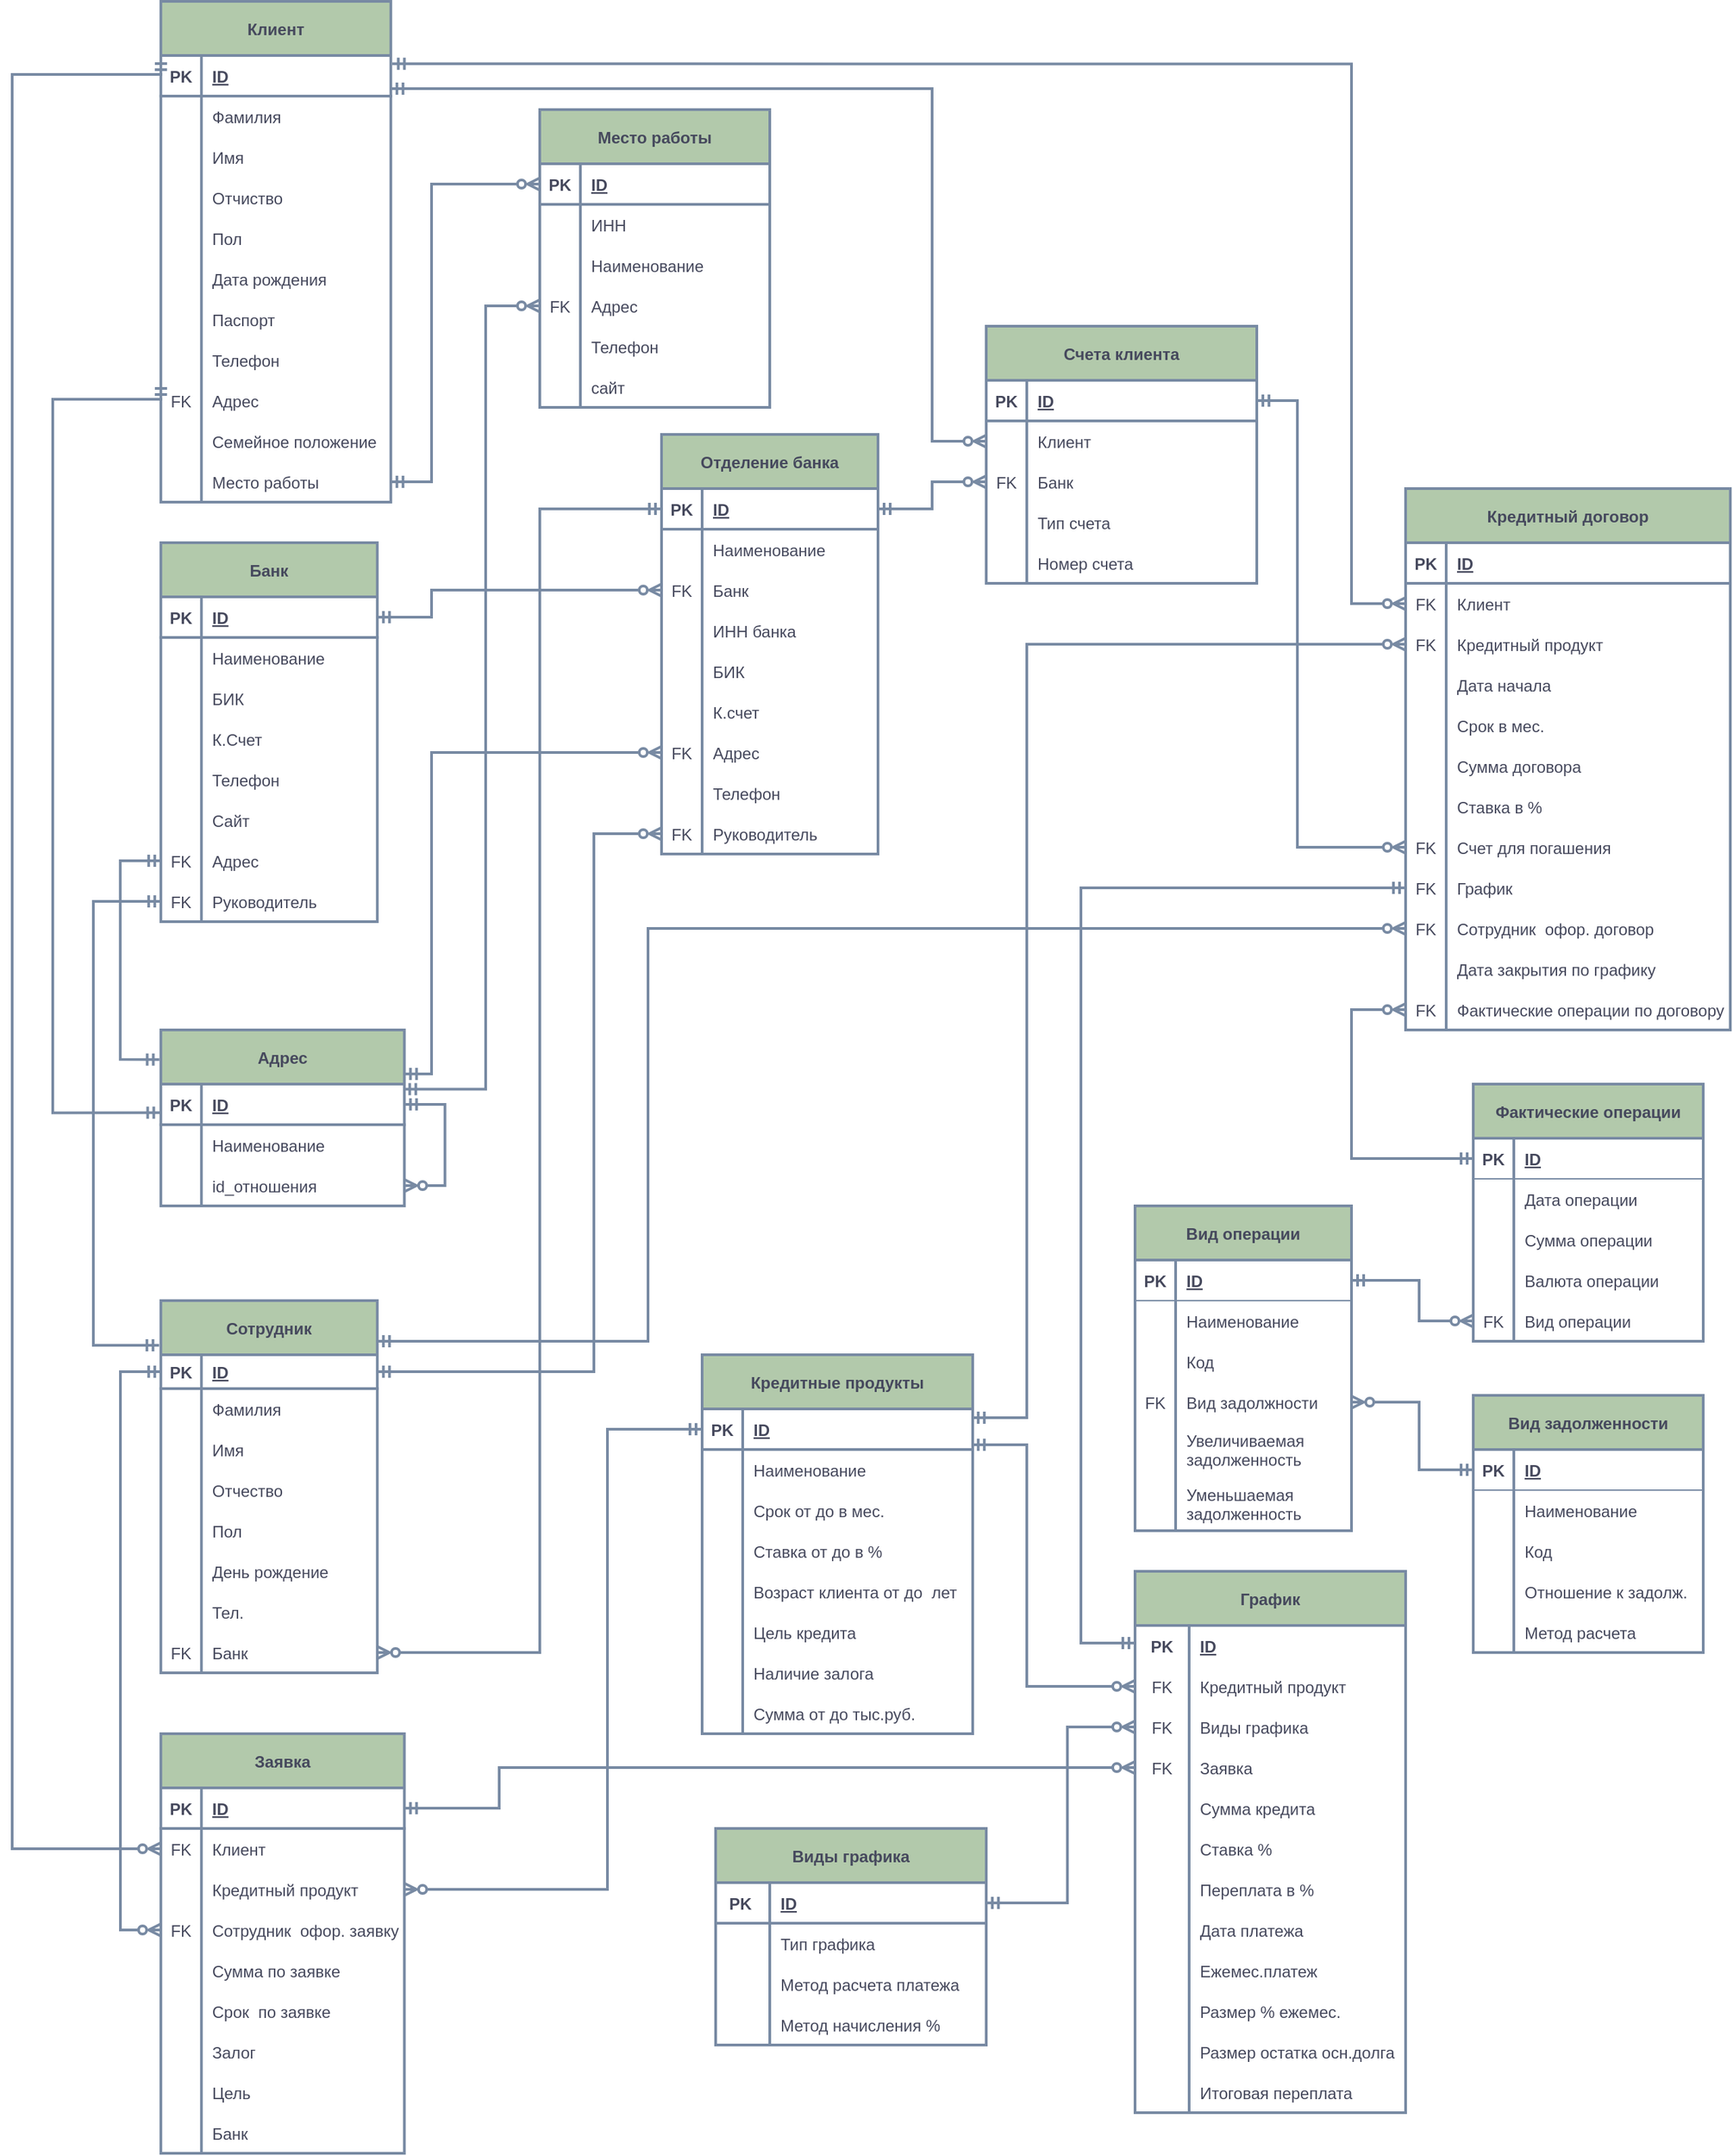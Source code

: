 <mxfile version="20.6.0" type="github">
  <diagram id="R2lEEEUBdFMjLlhIrx00" name="Page-1">
    <mxGraphModel dx="1943" dy="1709" grid="1" gridSize="10" guides="1" tooltips="1" connect="1" arrows="1" fold="1" page="1" pageScale="1" pageWidth="850" pageHeight="1100" math="0" shadow="0" extFonts="Permanent Marker^https://fonts.googleapis.com/css?family=Permanent+Marker">
      <root>
        <mxCell id="0" />
        <mxCell id="1" parent="0" />
        <mxCell id="Z1BsBpzhcpCgyARzmuZx-11" value="Клиент" style="shape=table;startSize=40;container=1;collapsible=1;childLayout=tableLayout;fixedRows=1;rowLines=0;fontStyle=1;align=center;resizeLast=1;fontSize=12;fillColor=#B2C9AB;strokeColor=#788AA3;fontColor=#46495D;strokeWidth=2;" parent="1" vertex="1">
          <mxGeometry x="-730.11" y="-1080" width="170" height="370" as="geometry" />
        </mxCell>
        <mxCell id="Z1BsBpzhcpCgyARzmuZx-12" value="" style="shape=tableRow;horizontal=0;startSize=0;swimlaneHead=0;swimlaneBody=0;fillColor=none;collapsible=0;dropTarget=0;points=[[0,0.5],[1,0.5]];portConstraint=eastwest;top=0;left=0;right=0;bottom=1;fontSize=12;strokeColor=#788AA3;fontColor=#46495D;strokeWidth=2;" parent="Z1BsBpzhcpCgyARzmuZx-11" vertex="1">
          <mxGeometry y="40" width="170" height="30" as="geometry" />
        </mxCell>
        <mxCell id="Z1BsBpzhcpCgyARzmuZx-13" value="PK" style="shape=partialRectangle;connectable=0;fillColor=none;top=0;left=0;bottom=0;right=0;fontStyle=1;overflow=hidden;fontSize=12;strokeColor=#788AA3;fontColor=#46495D;strokeWidth=2;" parent="Z1BsBpzhcpCgyARzmuZx-12" vertex="1">
          <mxGeometry width="30" height="30" as="geometry">
            <mxRectangle width="30" height="30" as="alternateBounds" />
          </mxGeometry>
        </mxCell>
        <mxCell id="Z1BsBpzhcpCgyARzmuZx-14" value="ID" style="shape=partialRectangle;connectable=0;fillColor=none;top=0;left=0;bottom=0;right=0;align=left;spacingLeft=6;fontStyle=5;overflow=hidden;fontSize=12;strokeColor=#788AA3;fontColor=#46495D;strokeWidth=2;" parent="Z1BsBpzhcpCgyARzmuZx-12" vertex="1">
          <mxGeometry x="30" width="140" height="30" as="geometry">
            <mxRectangle width="140" height="30" as="alternateBounds" />
          </mxGeometry>
        </mxCell>
        <mxCell id="Z1BsBpzhcpCgyARzmuZx-15" value="" style="shape=tableRow;horizontal=0;startSize=0;swimlaneHead=0;swimlaneBody=0;fillColor=none;collapsible=0;dropTarget=0;points=[[0,0.5],[1,0.5]];portConstraint=eastwest;top=0;left=0;right=0;bottom=0;fontSize=12;strokeColor=#788AA3;fontColor=#46495D;strokeWidth=2;" parent="Z1BsBpzhcpCgyARzmuZx-11" vertex="1">
          <mxGeometry y="70" width="170" height="30" as="geometry" />
        </mxCell>
        <mxCell id="Z1BsBpzhcpCgyARzmuZx-16" value="" style="shape=partialRectangle;connectable=0;fillColor=none;top=0;left=0;bottom=0;right=0;editable=1;overflow=hidden;fontSize=12;strokeColor=#788AA3;fontColor=#46495D;strokeWidth=2;" parent="Z1BsBpzhcpCgyARzmuZx-15" vertex="1">
          <mxGeometry width="30" height="30" as="geometry">
            <mxRectangle width="30" height="30" as="alternateBounds" />
          </mxGeometry>
        </mxCell>
        <mxCell id="Z1BsBpzhcpCgyARzmuZx-17" value="Фамилия" style="shape=partialRectangle;connectable=0;fillColor=none;top=0;left=0;bottom=0;right=0;align=left;spacingLeft=6;overflow=hidden;fontSize=12;strokeColor=#788AA3;fontColor=#46495D;strokeWidth=2;" parent="Z1BsBpzhcpCgyARzmuZx-15" vertex="1">
          <mxGeometry x="30" width="140" height="30" as="geometry">
            <mxRectangle width="140" height="30" as="alternateBounds" />
          </mxGeometry>
        </mxCell>
        <mxCell id="Z1BsBpzhcpCgyARzmuZx-18" value="" style="shape=tableRow;horizontal=0;startSize=0;swimlaneHead=0;swimlaneBody=0;fillColor=none;collapsible=0;dropTarget=0;points=[[0,0.5],[1,0.5]];portConstraint=eastwest;top=0;left=0;right=0;bottom=0;fontSize=12;strokeColor=#788AA3;fontColor=#46495D;strokeWidth=2;" parent="Z1BsBpzhcpCgyARzmuZx-11" vertex="1">
          <mxGeometry y="100" width="170" height="30" as="geometry" />
        </mxCell>
        <mxCell id="Z1BsBpzhcpCgyARzmuZx-19" value="" style="shape=partialRectangle;connectable=0;fillColor=none;top=0;left=0;bottom=0;right=0;editable=1;overflow=hidden;fontSize=12;strokeColor=#788AA3;fontColor=#46495D;strokeWidth=2;" parent="Z1BsBpzhcpCgyARzmuZx-18" vertex="1">
          <mxGeometry width="30" height="30" as="geometry">
            <mxRectangle width="30" height="30" as="alternateBounds" />
          </mxGeometry>
        </mxCell>
        <mxCell id="Z1BsBpzhcpCgyARzmuZx-20" value="Имя" style="shape=partialRectangle;connectable=0;fillColor=none;top=0;left=0;bottom=0;right=0;align=left;spacingLeft=6;overflow=hidden;fontSize=12;strokeColor=#788AA3;fontColor=#46495D;strokeWidth=2;" parent="Z1BsBpzhcpCgyARzmuZx-18" vertex="1">
          <mxGeometry x="30" width="140" height="30" as="geometry">
            <mxRectangle width="140" height="30" as="alternateBounds" />
          </mxGeometry>
        </mxCell>
        <mxCell id="Z1BsBpzhcpCgyARzmuZx-21" value="" style="shape=tableRow;horizontal=0;startSize=0;swimlaneHead=0;swimlaneBody=0;fillColor=none;collapsible=0;dropTarget=0;points=[[0,0.5],[1,0.5]];portConstraint=eastwest;top=0;left=0;right=0;bottom=0;fontSize=12;strokeColor=#788AA3;fontColor=#46495D;strokeWidth=2;" parent="Z1BsBpzhcpCgyARzmuZx-11" vertex="1">
          <mxGeometry y="130" width="170" height="30" as="geometry" />
        </mxCell>
        <mxCell id="Z1BsBpzhcpCgyARzmuZx-22" value="" style="shape=partialRectangle;connectable=0;fillColor=none;top=0;left=0;bottom=0;right=0;editable=1;overflow=hidden;fontSize=12;strokeColor=#788AA3;fontColor=#46495D;strokeWidth=2;" parent="Z1BsBpzhcpCgyARzmuZx-21" vertex="1">
          <mxGeometry width="30" height="30" as="geometry">
            <mxRectangle width="30" height="30" as="alternateBounds" />
          </mxGeometry>
        </mxCell>
        <mxCell id="Z1BsBpzhcpCgyARzmuZx-23" value="Отчиство" style="shape=partialRectangle;connectable=0;fillColor=none;top=0;left=0;bottom=0;right=0;align=left;spacingLeft=6;overflow=hidden;fontSize=12;strokeColor=#788AA3;fontColor=#46495D;strokeWidth=2;" parent="Z1BsBpzhcpCgyARzmuZx-21" vertex="1">
          <mxGeometry x="30" width="140" height="30" as="geometry">
            <mxRectangle width="140" height="30" as="alternateBounds" />
          </mxGeometry>
        </mxCell>
        <mxCell id="Z1BsBpzhcpCgyARzmuZx-24" value="" style="shape=tableRow;horizontal=0;startSize=0;swimlaneHead=0;swimlaneBody=0;fillColor=none;collapsible=0;dropTarget=0;points=[[0,0.5],[1,0.5]];portConstraint=eastwest;top=0;left=0;right=0;bottom=0;fontSize=12;strokeColor=#788AA3;fontColor=#46495D;strokeWidth=2;" parent="Z1BsBpzhcpCgyARzmuZx-11" vertex="1">
          <mxGeometry y="160" width="170" height="30" as="geometry" />
        </mxCell>
        <mxCell id="Z1BsBpzhcpCgyARzmuZx-25" value="" style="shape=partialRectangle;connectable=0;fillColor=none;top=0;left=0;bottom=0;right=0;editable=1;overflow=hidden;fontSize=12;strokeColor=#788AA3;fontColor=#46495D;strokeWidth=2;" parent="Z1BsBpzhcpCgyARzmuZx-24" vertex="1">
          <mxGeometry width="30" height="30" as="geometry">
            <mxRectangle width="30" height="30" as="alternateBounds" />
          </mxGeometry>
        </mxCell>
        <mxCell id="Z1BsBpzhcpCgyARzmuZx-26" value="Пол" style="shape=partialRectangle;connectable=0;fillColor=none;top=0;left=0;bottom=0;right=0;align=left;spacingLeft=6;overflow=hidden;fontSize=12;strokeColor=#788AA3;fontColor=#46495D;strokeWidth=2;" parent="Z1BsBpzhcpCgyARzmuZx-24" vertex="1">
          <mxGeometry x="30" width="140" height="30" as="geometry">
            <mxRectangle width="140" height="30" as="alternateBounds" />
          </mxGeometry>
        </mxCell>
        <mxCell id="Z1BsBpzhcpCgyARzmuZx-27" value="" style="shape=tableRow;horizontal=0;startSize=0;swimlaneHead=0;swimlaneBody=0;fillColor=none;collapsible=0;dropTarget=0;points=[[0,0.5],[1,0.5]];portConstraint=eastwest;top=0;left=0;right=0;bottom=0;fontSize=12;strokeColor=#788AA3;fontColor=#46495D;strokeWidth=2;" parent="Z1BsBpzhcpCgyARzmuZx-11" vertex="1">
          <mxGeometry y="190" width="170" height="30" as="geometry" />
        </mxCell>
        <mxCell id="Z1BsBpzhcpCgyARzmuZx-28" value="" style="shape=partialRectangle;connectable=0;fillColor=none;top=0;left=0;bottom=0;right=0;editable=1;overflow=hidden;fontSize=12;strokeColor=#788AA3;fontColor=#46495D;strokeWidth=2;" parent="Z1BsBpzhcpCgyARzmuZx-27" vertex="1">
          <mxGeometry width="30" height="30" as="geometry">
            <mxRectangle width="30" height="30" as="alternateBounds" />
          </mxGeometry>
        </mxCell>
        <mxCell id="Z1BsBpzhcpCgyARzmuZx-29" value="Дата рождения" style="shape=partialRectangle;connectable=0;fillColor=none;top=0;left=0;bottom=0;right=0;align=left;spacingLeft=6;overflow=hidden;fontSize=12;strokeColor=#788AA3;fontColor=#46495D;strokeWidth=2;" parent="Z1BsBpzhcpCgyARzmuZx-27" vertex="1">
          <mxGeometry x="30" width="140" height="30" as="geometry">
            <mxRectangle width="140" height="30" as="alternateBounds" />
          </mxGeometry>
        </mxCell>
        <mxCell id="Z1BsBpzhcpCgyARzmuZx-30" value="" style="shape=tableRow;horizontal=0;startSize=0;swimlaneHead=0;swimlaneBody=0;fillColor=none;collapsible=0;dropTarget=0;points=[[0,0.5],[1,0.5]];portConstraint=eastwest;top=0;left=0;right=0;bottom=0;fontSize=12;strokeColor=#788AA3;fontColor=#46495D;strokeWidth=2;" parent="Z1BsBpzhcpCgyARzmuZx-11" vertex="1">
          <mxGeometry y="220" width="170" height="30" as="geometry" />
        </mxCell>
        <mxCell id="Z1BsBpzhcpCgyARzmuZx-31" value="" style="shape=partialRectangle;connectable=0;fillColor=none;top=0;left=0;bottom=0;right=0;editable=1;overflow=hidden;fontSize=12;strokeColor=#788AA3;fontColor=#46495D;strokeWidth=2;" parent="Z1BsBpzhcpCgyARzmuZx-30" vertex="1">
          <mxGeometry width="30" height="30" as="geometry">
            <mxRectangle width="30" height="30" as="alternateBounds" />
          </mxGeometry>
        </mxCell>
        <mxCell id="Z1BsBpzhcpCgyARzmuZx-32" value="Паспорт" style="shape=partialRectangle;connectable=0;fillColor=none;top=0;left=0;bottom=0;right=0;align=left;spacingLeft=6;overflow=hidden;fontSize=12;strokeColor=#788AA3;fontColor=#46495D;strokeWidth=2;" parent="Z1BsBpzhcpCgyARzmuZx-30" vertex="1">
          <mxGeometry x="30" width="140" height="30" as="geometry">
            <mxRectangle width="140" height="30" as="alternateBounds" />
          </mxGeometry>
        </mxCell>
        <mxCell id="Z1BsBpzhcpCgyARzmuZx-36" value="" style="shape=tableRow;horizontal=0;startSize=0;swimlaneHead=0;swimlaneBody=0;fillColor=none;collapsible=0;dropTarget=0;points=[[0,0.5],[1,0.5]];portConstraint=eastwest;top=0;left=0;right=0;bottom=0;fontSize=12;strokeColor=#788AA3;fontColor=#46495D;strokeWidth=2;" parent="Z1BsBpzhcpCgyARzmuZx-11" vertex="1">
          <mxGeometry y="250" width="170" height="30" as="geometry" />
        </mxCell>
        <mxCell id="Z1BsBpzhcpCgyARzmuZx-37" value="" style="shape=partialRectangle;connectable=0;fillColor=none;top=0;left=0;bottom=0;right=0;editable=1;overflow=hidden;fontSize=12;strokeColor=#788AA3;fontColor=#46495D;strokeWidth=2;" parent="Z1BsBpzhcpCgyARzmuZx-36" vertex="1">
          <mxGeometry width="30" height="30" as="geometry">
            <mxRectangle width="30" height="30" as="alternateBounds" />
          </mxGeometry>
        </mxCell>
        <mxCell id="Z1BsBpzhcpCgyARzmuZx-38" value="Телефон" style="shape=partialRectangle;connectable=0;fillColor=none;top=0;left=0;bottom=0;right=0;align=left;spacingLeft=6;overflow=hidden;fontSize=12;strokeColor=#788AA3;fontColor=#46495D;strokeWidth=2;" parent="Z1BsBpzhcpCgyARzmuZx-36" vertex="1">
          <mxGeometry x="30" width="140" height="30" as="geometry">
            <mxRectangle width="140" height="30" as="alternateBounds" />
          </mxGeometry>
        </mxCell>
        <mxCell id="Z1BsBpzhcpCgyARzmuZx-296" value="" style="shape=tableRow;horizontal=0;startSize=0;swimlaneHead=0;swimlaneBody=0;fillColor=none;collapsible=0;dropTarget=0;points=[[0,0.5],[1,0.5]];portConstraint=eastwest;top=0;left=0;right=0;bottom=0;fontSize=12;strokeColor=#788AA3;fontColor=#46495D;strokeWidth=2;" parent="Z1BsBpzhcpCgyARzmuZx-11" vertex="1">
          <mxGeometry y="280" width="170" height="30" as="geometry" />
        </mxCell>
        <mxCell id="Z1BsBpzhcpCgyARzmuZx-297" value="FK" style="shape=partialRectangle;connectable=0;fillColor=none;top=0;left=0;bottom=0;right=0;editable=1;overflow=hidden;fontSize=12;strokeColor=#788AA3;fontColor=#46495D;strokeWidth=2;" parent="Z1BsBpzhcpCgyARzmuZx-296" vertex="1">
          <mxGeometry width="30" height="30" as="geometry">
            <mxRectangle width="30" height="30" as="alternateBounds" />
          </mxGeometry>
        </mxCell>
        <mxCell id="Z1BsBpzhcpCgyARzmuZx-298" value="Адрес" style="shape=partialRectangle;connectable=0;fillColor=none;top=0;left=0;bottom=0;right=0;align=left;spacingLeft=6;overflow=hidden;fontSize=12;strokeColor=#788AA3;fontColor=#46495D;strokeWidth=2;" parent="Z1BsBpzhcpCgyARzmuZx-296" vertex="1">
          <mxGeometry x="30" width="140" height="30" as="geometry">
            <mxRectangle width="140" height="30" as="alternateBounds" />
          </mxGeometry>
        </mxCell>
        <mxCell id="s5G9YJPdSNpEqPbHZ_q9-67" value="" style="shape=tableRow;horizontal=0;startSize=0;swimlaneHead=0;swimlaneBody=0;fillColor=none;collapsible=0;dropTarget=0;points=[[0,0.5],[1,0.5]];portConstraint=eastwest;top=0;left=0;right=0;bottom=0;fontSize=12;strokeColor=#788AA3;fontColor=#46495D;strokeWidth=2;" parent="Z1BsBpzhcpCgyARzmuZx-11" vertex="1">
          <mxGeometry y="310" width="170" height="30" as="geometry" />
        </mxCell>
        <mxCell id="s5G9YJPdSNpEqPbHZ_q9-68" value="" style="shape=partialRectangle;connectable=0;fillColor=none;top=0;left=0;bottom=0;right=0;editable=1;overflow=hidden;fontSize=12;strokeColor=#788AA3;fontColor=#46495D;strokeWidth=2;" parent="s5G9YJPdSNpEqPbHZ_q9-67" vertex="1">
          <mxGeometry width="30" height="30" as="geometry">
            <mxRectangle width="30" height="30" as="alternateBounds" />
          </mxGeometry>
        </mxCell>
        <mxCell id="s5G9YJPdSNpEqPbHZ_q9-69" value="Семейное положение" style="shape=partialRectangle;connectable=0;fillColor=none;top=0;left=0;bottom=0;right=0;align=left;spacingLeft=6;overflow=hidden;fontSize=12;strokeColor=#788AA3;fontColor=#46495D;strokeWidth=2;" parent="s5G9YJPdSNpEqPbHZ_q9-67" vertex="1">
          <mxGeometry x="30" width="140" height="30" as="geometry">
            <mxRectangle width="140" height="30" as="alternateBounds" />
          </mxGeometry>
        </mxCell>
        <mxCell id="pwTwrPLr_tTxRB1hc8vB-36" value="" style="shape=tableRow;horizontal=0;startSize=0;swimlaneHead=0;swimlaneBody=0;fillColor=none;collapsible=0;dropTarget=0;points=[[0,0.5],[1,0.5]];portConstraint=eastwest;top=0;left=0;right=0;bottom=0;fontSize=12;strokeColor=#788AA3;fontColor=#46495D;strokeWidth=2;" parent="Z1BsBpzhcpCgyARzmuZx-11" vertex="1">
          <mxGeometry y="340" width="170" height="30" as="geometry" />
        </mxCell>
        <mxCell id="pwTwrPLr_tTxRB1hc8vB-37" value="" style="shape=partialRectangle;connectable=0;fillColor=none;top=0;left=0;bottom=0;right=0;editable=1;overflow=hidden;fontSize=12;strokeColor=#788AA3;fontColor=#46495D;strokeWidth=2;" parent="pwTwrPLr_tTxRB1hc8vB-36" vertex="1">
          <mxGeometry width="30" height="30" as="geometry">
            <mxRectangle width="30" height="30" as="alternateBounds" />
          </mxGeometry>
        </mxCell>
        <mxCell id="pwTwrPLr_tTxRB1hc8vB-38" value="Место работы" style="shape=partialRectangle;connectable=0;fillColor=none;top=0;left=0;bottom=0;right=0;align=left;spacingLeft=6;overflow=hidden;fontSize=12;strokeColor=#788AA3;fontColor=#46495D;strokeWidth=2;" parent="pwTwrPLr_tTxRB1hc8vB-36" vertex="1">
          <mxGeometry x="30" width="140" height="30" as="geometry">
            <mxRectangle width="140" height="30" as="alternateBounds" />
          </mxGeometry>
        </mxCell>
        <mxCell id="Z1BsBpzhcpCgyARzmuZx-45" value="Сотрудник" style="shape=table;startSize=40;container=1;collapsible=1;childLayout=tableLayout;fixedRows=1;rowLines=0;fontStyle=1;align=center;resizeLast=1;fontSize=12;fillColor=#B2C9AB;strokeColor=#788AA3;fontColor=#46495D;strokeWidth=2;" parent="1" vertex="1">
          <mxGeometry x="-730.11" y="-120" width="160" height="275" as="geometry">
            <mxRectangle x="980" y="670" width="90" height="30" as="alternateBounds" />
          </mxGeometry>
        </mxCell>
        <mxCell id="Z1BsBpzhcpCgyARzmuZx-46" value="" style="shape=tableRow;horizontal=0;startSize=0;swimlaneHead=0;swimlaneBody=0;fillColor=none;collapsible=0;dropTarget=0;points=[[0,0.5],[1,0.5]];portConstraint=eastwest;top=0;left=0;right=0;bottom=1;fontSize=12;strokeColor=#788AA3;fontColor=#46495D;strokeWidth=2;" parent="Z1BsBpzhcpCgyARzmuZx-45" vertex="1">
          <mxGeometry y="40" width="160" height="25" as="geometry" />
        </mxCell>
        <mxCell id="Z1BsBpzhcpCgyARzmuZx-47" value="PK" style="shape=partialRectangle;connectable=0;fillColor=none;top=0;left=0;bottom=0;right=0;fontStyle=1;overflow=hidden;fontSize=12;strokeColor=#788AA3;fontColor=#46495D;strokeWidth=2;" parent="Z1BsBpzhcpCgyARzmuZx-46" vertex="1">
          <mxGeometry width="30" height="25" as="geometry">
            <mxRectangle width="30" height="25" as="alternateBounds" />
          </mxGeometry>
        </mxCell>
        <mxCell id="Z1BsBpzhcpCgyARzmuZx-48" value="ID" style="shape=partialRectangle;connectable=0;fillColor=none;top=0;left=0;bottom=0;right=0;align=left;spacingLeft=6;fontStyle=5;overflow=hidden;fontSize=12;strokeColor=#788AA3;fontColor=#46495D;strokeWidth=2;" parent="Z1BsBpzhcpCgyARzmuZx-46" vertex="1">
          <mxGeometry x="30" width="130" height="25" as="geometry">
            <mxRectangle width="130" height="25" as="alternateBounds" />
          </mxGeometry>
        </mxCell>
        <mxCell id="Z1BsBpzhcpCgyARzmuZx-49" value="" style="shape=tableRow;horizontal=0;startSize=0;swimlaneHead=0;swimlaneBody=0;fillColor=none;collapsible=0;dropTarget=0;points=[[0,0.5],[1,0.5]];portConstraint=eastwest;top=0;left=0;right=0;bottom=0;fontSize=12;strokeColor=#788AA3;fontColor=#46495D;strokeWidth=2;" parent="Z1BsBpzhcpCgyARzmuZx-45" vertex="1">
          <mxGeometry y="65" width="160" height="30" as="geometry" />
        </mxCell>
        <mxCell id="Z1BsBpzhcpCgyARzmuZx-50" value="" style="shape=partialRectangle;connectable=0;fillColor=none;top=0;left=0;bottom=0;right=0;editable=1;overflow=hidden;fontSize=12;strokeColor=#788AA3;fontColor=#46495D;strokeWidth=2;" parent="Z1BsBpzhcpCgyARzmuZx-49" vertex="1">
          <mxGeometry width="30" height="30" as="geometry">
            <mxRectangle width="30" height="30" as="alternateBounds" />
          </mxGeometry>
        </mxCell>
        <mxCell id="Z1BsBpzhcpCgyARzmuZx-51" value="Фамилия" style="shape=partialRectangle;connectable=0;fillColor=none;top=0;left=0;bottom=0;right=0;align=left;spacingLeft=6;overflow=hidden;fontSize=12;strokeColor=#788AA3;fontColor=#46495D;strokeWidth=2;" parent="Z1BsBpzhcpCgyARzmuZx-49" vertex="1">
          <mxGeometry x="30" width="130" height="30" as="geometry">
            <mxRectangle width="130" height="30" as="alternateBounds" />
          </mxGeometry>
        </mxCell>
        <mxCell id="Z1BsBpzhcpCgyARzmuZx-52" value="" style="shape=tableRow;horizontal=0;startSize=0;swimlaneHead=0;swimlaneBody=0;fillColor=none;collapsible=0;dropTarget=0;points=[[0,0.5],[1,0.5]];portConstraint=eastwest;top=0;left=0;right=0;bottom=0;fontSize=12;strokeColor=#788AA3;fontColor=#46495D;strokeWidth=2;" parent="Z1BsBpzhcpCgyARzmuZx-45" vertex="1">
          <mxGeometry y="95" width="160" height="30" as="geometry" />
        </mxCell>
        <mxCell id="Z1BsBpzhcpCgyARzmuZx-53" value="" style="shape=partialRectangle;connectable=0;fillColor=none;top=0;left=0;bottom=0;right=0;editable=1;overflow=hidden;fontSize=12;strokeColor=#788AA3;fontColor=#46495D;strokeWidth=2;" parent="Z1BsBpzhcpCgyARzmuZx-52" vertex="1">
          <mxGeometry width="30" height="30" as="geometry">
            <mxRectangle width="30" height="30" as="alternateBounds" />
          </mxGeometry>
        </mxCell>
        <mxCell id="Z1BsBpzhcpCgyARzmuZx-54" value="Имя" style="shape=partialRectangle;connectable=0;fillColor=none;top=0;left=0;bottom=0;right=0;align=left;spacingLeft=6;overflow=hidden;fontSize=12;strokeColor=#788AA3;fontColor=#46495D;strokeWidth=2;" parent="Z1BsBpzhcpCgyARzmuZx-52" vertex="1">
          <mxGeometry x="30" width="130" height="30" as="geometry">
            <mxRectangle width="130" height="30" as="alternateBounds" />
          </mxGeometry>
        </mxCell>
        <mxCell id="Z1BsBpzhcpCgyARzmuZx-55" value="" style="shape=tableRow;horizontal=0;startSize=0;swimlaneHead=0;swimlaneBody=0;fillColor=none;collapsible=0;dropTarget=0;points=[[0,0.5],[1,0.5]];portConstraint=eastwest;top=0;left=0;right=0;bottom=0;fontSize=12;strokeColor=#788AA3;fontColor=#46495D;strokeWidth=2;" parent="Z1BsBpzhcpCgyARzmuZx-45" vertex="1">
          <mxGeometry y="125" width="160" height="30" as="geometry" />
        </mxCell>
        <mxCell id="Z1BsBpzhcpCgyARzmuZx-56" value="" style="shape=partialRectangle;connectable=0;fillColor=none;top=0;left=0;bottom=0;right=0;editable=1;overflow=hidden;fontSize=12;strokeColor=#788AA3;fontColor=#46495D;strokeWidth=2;" parent="Z1BsBpzhcpCgyARzmuZx-55" vertex="1">
          <mxGeometry width="30" height="30" as="geometry">
            <mxRectangle width="30" height="30" as="alternateBounds" />
          </mxGeometry>
        </mxCell>
        <mxCell id="Z1BsBpzhcpCgyARzmuZx-57" value="Отчество" style="shape=partialRectangle;connectable=0;fillColor=none;top=0;left=0;bottom=0;right=0;align=left;spacingLeft=6;overflow=hidden;fontSize=12;strokeColor=#788AA3;fontColor=#46495D;strokeWidth=2;" parent="Z1BsBpzhcpCgyARzmuZx-55" vertex="1">
          <mxGeometry x="30" width="130" height="30" as="geometry">
            <mxRectangle width="130" height="30" as="alternateBounds" />
          </mxGeometry>
        </mxCell>
        <mxCell id="Z1BsBpzhcpCgyARzmuZx-58" value="" style="shape=tableRow;horizontal=0;startSize=0;swimlaneHead=0;swimlaneBody=0;fillColor=none;collapsible=0;dropTarget=0;points=[[0,0.5],[1,0.5]];portConstraint=eastwest;top=0;left=0;right=0;bottom=0;fontSize=12;strokeColor=#788AA3;fontColor=#46495D;strokeWidth=2;" parent="Z1BsBpzhcpCgyARzmuZx-45" vertex="1">
          <mxGeometry y="155" width="160" height="30" as="geometry" />
        </mxCell>
        <mxCell id="Z1BsBpzhcpCgyARzmuZx-59" value="" style="shape=partialRectangle;connectable=0;fillColor=none;top=0;left=0;bottom=0;right=0;editable=1;overflow=hidden;fontSize=12;strokeColor=#788AA3;fontColor=#46495D;strokeWidth=2;" parent="Z1BsBpzhcpCgyARzmuZx-58" vertex="1">
          <mxGeometry width="30" height="30" as="geometry">
            <mxRectangle width="30" height="30" as="alternateBounds" />
          </mxGeometry>
        </mxCell>
        <mxCell id="Z1BsBpzhcpCgyARzmuZx-60" value="Пол" style="shape=partialRectangle;connectable=0;fillColor=none;top=0;left=0;bottom=0;right=0;align=left;spacingLeft=6;overflow=hidden;fontSize=12;strokeColor=#788AA3;fontColor=#46495D;strokeWidth=2;" parent="Z1BsBpzhcpCgyARzmuZx-58" vertex="1">
          <mxGeometry x="30" width="130" height="30" as="geometry">
            <mxRectangle width="130" height="30" as="alternateBounds" />
          </mxGeometry>
        </mxCell>
        <mxCell id="Z1BsBpzhcpCgyARzmuZx-61" value="" style="shape=tableRow;horizontal=0;startSize=0;swimlaneHead=0;swimlaneBody=0;fillColor=none;collapsible=0;dropTarget=0;points=[[0,0.5],[1,0.5]];portConstraint=eastwest;top=0;left=0;right=0;bottom=0;fontSize=12;strokeColor=#788AA3;fontColor=#46495D;strokeWidth=2;" parent="Z1BsBpzhcpCgyARzmuZx-45" vertex="1">
          <mxGeometry y="185" width="160" height="30" as="geometry" />
        </mxCell>
        <mxCell id="Z1BsBpzhcpCgyARzmuZx-62" value="" style="shape=partialRectangle;connectable=0;fillColor=none;top=0;left=0;bottom=0;right=0;editable=1;overflow=hidden;fontSize=12;strokeColor=#788AA3;fontColor=#46495D;strokeWidth=2;" parent="Z1BsBpzhcpCgyARzmuZx-61" vertex="1">
          <mxGeometry width="30" height="30" as="geometry">
            <mxRectangle width="30" height="30" as="alternateBounds" />
          </mxGeometry>
        </mxCell>
        <mxCell id="Z1BsBpzhcpCgyARzmuZx-63" value="День рождение" style="shape=partialRectangle;connectable=0;fillColor=none;top=0;left=0;bottom=0;right=0;align=left;spacingLeft=6;overflow=hidden;fontSize=12;strokeColor=#788AA3;fontColor=#46495D;strokeWidth=2;" parent="Z1BsBpzhcpCgyARzmuZx-61" vertex="1">
          <mxGeometry x="30" width="130" height="30" as="geometry">
            <mxRectangle width="130" height="30" as="alternateBounds" />
          </mxGeometry>
        </mxCell>
        <mxCell id="Z1BsBpzhcpCgyARzmuZx-124" value="" style="shape=tableRow;horizontal=0;startSize=0;swimlaneHead=0;swimlaneBody=0;fillColor=none;collapsible=0;dropTarget=0;points=[[0,0.5],[1,0.5]];portConstraint=eastwest;top=0;left=0;right=0;bottom=0;fontSize=12;strokeColor=#788AA3;fontColor=#46495D;strokeWidth=2;" parent="Z1BsBpzhcpCgyARzmuZx-45" vertex="1">
          <mxGeometry y="215" width="160" height="30" as="geometry" />
        </mxCell>
        <mxCell id="Z1BsBpzhcpCgyARzmuZx-125" value="" style="shape=partialRectangle;connectable=0;fillColor=none;top=0;left=0;bottom=0;right=0;editable=1;overflow=hidden;fontSize=12;strokeColor=#788AA3;fontColor=#46495D;strokeWidth=2;" parent="Z1BsBpzhcpCgyARzmuZx-124" vertex="1">
          <mxGeometry width="30" height="30" as="geometry">
            <mxRectangle width="30" height="30" as="alternateBounds" />
          </mxGeometry>
        </mxCell>
        <mxCell id="Z1BsBpzhcpCgyARzmuZx-126" value="Тел." style="shape=partialRectangle;connectable=0;fillColor=none;top=0;left=0;bottom=0;right=0;align=left;spacingLeft=6;overflow=hidden;fontSize=12;strokeColor=#788AA3;fontColor=#46495D;strokeWidth=2;" parent="Z1BsBpzhcpCgyARzmuZx-124" vertex="1">
          <mxGeometry x="30" width="130" height="30" as="geometry">
            <mxRectangle width="130" height="30" as="alternateBounds" />
          </mxGeometry>
        </mxCell>
        <mxCell id="Z1BsBpzhcpCgyARzmuZx-165" value="" style="shape=tableRow;horizontal=0;startSize=0;swimlaneHead=0;swimlaneBody=0;fillColor=none;collapsible=0;dropTarget=0;points=[[0,0.5],[1,0.5]];portConstraint=eastwest;top=0;left=0;right=0;bottom=0;fontSize=12;fontStyle=1;strokeColor=#788AA3;fontColor=#46495D;strokeWidth=2;" parent="Z1BsBpzhcpCgyARzmuZx-45" vertex="1">
          <mxGeometry y="245" width="160" height="30" as="geometry" />
        </mxCell>
        <mxCell id="Z1BsBpzhcpCgyARzmuZx-166" value="FK" style="shape=partialRectangle;connectable=0;fillColor=none;top=0;left=0;bottom=0;right=0;editable=1;overflow=hidden;fontSize=12;fontStyle=0;strokeColor=#788AA3;fontColor=#46495D;strokeWidth=2;" parent="Z1BsBpzhcpCgyARzmuZx-165" vertex="1">
          <mxGeometry width="30" height="30" as="geometry">
            <mxRectangle width="30" height="30" as="alternateBounds" />
          </mxGeometry>
        </mxCell>
        <mxCell id="Z1BsBpzhcpCgyARzmuZx-167" value="Банк" style="shape=partialRectangle;connectable=0;fillColor=none;top=0;left=0;bottom=0;right=0;align=left;spacingLeft=6;overflow=hidden;fontSize=12;fontStyle=0;strokeColor=#788AA3;fontColor=#46495D;strokeWidth=2;" parent="Z1BsBpzhcpCgyARzmuZx-165" vertex="1">
          <mxGeometry x="30" width="130" height="30" as="geometry">
            <mxRectangle width="130" height="30" as="alternateBounds" />
          </mxGeometry>
        </mxCell>
        <mxCell id="Z1BsBpzhcpCgyARzmuZx-143" value="Счета клиента" style="shape=table;startSize=40;container=1;collapsible=1;childLayout=tableLayout;fixedRows=1;rowLines=0;fontStyle=1;align=center;resizeLast=1;fontSize=12;fillColor=#B2C9AB;strokeColor=#788AA3;fontColor=#46495D;strokeWidth=2;" parent="1" vertex="1">
          <mxGeometry x="-120" y="-840" width="200" height="190" as="geometry" />
        </mxCell>
        <mxCell id="Z1BsBpzhcpCgyARzmuZx-144" value="" style="shape=tableRow;horizontal=0;startSize=0;swimlaneHead=0;swimlaneBody=0;fillColor=none;collapsible=0;dropTarget=0;points=[[0,0.5],[1,0.5]];portConstraint=eastwest;top=0;left=0;right=0;bottom=1;fontSize=12;strokeColor=#788AA3;fontColor=#46495D;strokeWidth=2;" parent="Z1BsBpzhcpCgyARzmuZx-143" vertex="1">
          <mxGeometry y="40" width="200" height="30" as="geometry" />
        </mxCell>
        <mxCell id="Z1BsBpzhcpCgyARzmuZx-145" value="PK" style="shape=partialRectangle;connectable=0;fillColor=none;top=0;left=0;bottom=0;right=0;fontStyle=1;overflow=hidden;fontSize=12;strokeColor=#788AA3;fontColor=#46495D;strokeWidth=2;" parent="Z1BsBpzhcpCgyARzmuZx-144" vertex="1">
          <mxGeometry width="30" height="30" as="geometry">
            <mxRectangle width="30" height="30" as="alternateBounds" />
          </mxGeometry>
        </mxCell>
        <mxCell id="Z1BsBpzhcpCgyARzmuZx-146" value="ID" style="shape=partialRectangle;connectable=0;fillColor=none;top=0;left=0;bottom=0;right=0;align=left;spacingLeft=6;fontStyle=5;overflow=hidden;fontSize=12;strokeColor=#788AA3;fontColor=#46495D;strokeWidth=2;" parent="Z1BsBpzhcpCgyARzmuZx-144" vertex="1">
          <mxGeometry x="30" width="170" height="30" as="geometry">
            <mxRectangle width="170" height="30" as="alternateBounds" />
          </mxGeometry>
        </mxCell>
        <mxCell id="l33G5XEg9OQJomPI_eTB-150" value="" style="shape=tableRow;horizontal=0;startSize=0;swimlaneHead=0;swimlaneBody=0;fillColor=none;collapsible=0;dropTarget=0;points=[[0,0.5],[1,0.5]];portConstraint=eastwest;top=0;left=0;right=0;bottom=0;fontSize=12;strokeColor=#788AA3;fontColor=#46495D;strokeWidth=2;" parent="Z1BsBpzhcpCgyARzmuZx-143" vertex="1">
          <mxGeometry y="70" width="200" height="30" as="geometry" />
        </mxCell>
        <mxCell id="l33G5XEg9OQJomPI_eTB-151" value="" style="shape=partialRectangle;connectable=0;fillColor=none;top=0;left=0;bottom=0;right=0;editable=1;overflow=hidden;fontSize=12;strokeColor=#788AA3;fontColor=#46495D;strokeWidth=2;" parent="l33G5XEg9OQJomPI_eTB-150" vertex="1">
          <mxGeometry width="30" height="30" as="geometry">
            <mxRectangle width="30" height="30" as="alternateBounds" />
          </mxGeometry>
        </mxCell>
        <mxCell id="l33G5XEg9OQJomPI_eTB-152" value="Клиент" style="shape=partialRectangle;connectable=0;fillColor=none;top=0;left=0;bottom=0;right=0;align=left;spacingLeft=6;overflow=hidden;fontSize=12;strokeColor=#788AA3;fontColor=#46495D;strokeWidth=2;" parent="l33G5XEg9OQJomPI_eTB-150" vertex="1">
          <mxGeometry x="30" width="170" height="30" as="geometry">
            <mxRectangle width="170" height="30" as="alternateBounds" />
          </mxGeometry>
        </mxCell>
        <mxCell id="Z1BsBpzhcpCgyARzmuZx-147" value="" style="shape=tableRow;horizontal=0;startSize=0;swimlaneHead=0;swimlaneBody=0;fillColor=none;collapsible=0;dropTarget=0;points=[[0,0.5],[1,0.5]];portConstraint=eastwest;top=0;left=0;right=0;bottom=0;fontSize=12;strokeColor=#788AA3;fontColor=#46495D;strokeWidth=2;" parent="Z1BsBpzhcpCgyARzmuZx-143" vertex="1">
          <mxGeometry y="100" width="200" height="30" as="geometry" />
        </mxCell>
        <mxCell id="Z1BsBpzhcpCgyARzmuZx-148" value="FK" style="shape=partialRectangle;connectable=0;fillColor=none;top=0;left=0;bottom=0;right=0;editable=1;overflow=hidden;fontSize=12;fontStyle=0;strokeColor=#788AA3;fontColor=#46495D;strokeWidth=2;" parent="Z1BsBpzhcpCgyARzmuZx-147" vertex="1">
          <mxGeometry width="30" height="30" as="geometry">
            <mxRectangle width="30" height="30" as="alternateBounds" />
          </mxGeometry>
        </mxCell>
        <mxCell id="Z1BsBpzhcpCgyARzmuZx-149" value="Банк" style="shape=partialRectangle;connectable=0;fillColor=none;top=0;left=0;bottom=0;right=0;align=left;spacingLeft=6;overflow=hidden;fontSize=12;fontStyle=0;strokeColor=#788AA3;fontColor=#46495D;strokeWidth=2;" parent="Z1BsBpzhcpCgyARzmuZx-147" vertex="1">
          <mxGeometry x="30" width="170" height="30" as="geometry">
            <mxRectangle width="170" height="30" as="alternateBounds" />
          </mxGeometry>
        </mxCell>
        <mxCell id="Z1BsBpzhcpCgyARzmuZx-150" value="" style="shape=tableRow;horizontal=0;startSize=0;swimlaneHead=0;swimlaneBody=0;fillColor=none;collapsible=0;dropTarget=0;points=[[0,0.5],[1,0.5]];portConstraint=eastwest;top=0;left=0;right=0;bottom=0;fontSize=12;strokeColor=#788AA3;fontColor=#46495D;strokeWidth=2;" parent="Z1BsBpzhcpCgyARzmuZx-143" vertex="1">
          <mxGeometry y="130" width="200" height="30" as="geometry" />
        </mxCell>
        <mxCell id="Z1BsBpzhcpCgyARzmuZx-151" value="" style="shape=partialRectangle;connectable=0;fillColor=none;top=0;left=0;bottom=0;right=0;editable=1;overflow=hidden;fontSize=12;strokeColor=#788AA3;fontColor=#46495D;strokeWidth=2;" parent="Z1BsBpzhcpCgyARzmuZx-150" vertex="1">
          <mxGeometry width="30" height="30" as="geometry">
            <mxRectangle width="30" height="30" as="alternateBounds" />
          </mxGeometry>
        </mxCell>
        <mxCell id="Z1BsBpzhcpCgyARzmuZx-152" value="Тип счета" style="shape=partialRectangle;connectable=0;fillColor=none;top=0;left=0;bottom=0;right=0;align=left;spacingLeft=6;overflow=hidden;fontSize=12;strokeColor=#788AA3;fontColor=#46495D;strokeWidth=2;" parent="Z1BsBpzhcpCgyARzmuZx-150" vertex="1">
          <mxGeometry x="30" width="170" height="30" as="geometry">
            <mxRectangle width="170" height="30" as="alternateBounds" />
          </mxGeometry>
        </mxCell>
        <mxCell id="l33G5XEg9OQJomPI_eTB-144" value="" style="shape=tableRow;horizontal=0;startSize=0;swimlaneHead=0;swimlaneBody=0;fillColor=none;collapsible=0;dropTarget=0;points=[[0,0.5],[1,0.5]];portConstraint=eastwest;top=0;left=0;right=0;bottom=0;fontSize=12;strokeColor=#788AA3;fontColor=#46495D;strokeWidth=2;" parent="Z1BsBpzhcpCgyARzmuZx-143" vertex="1">
          <mxGeometry y="160" width="200" height="30" as="geometry" />
        </mxCell>
        <mxCell id="l33G5XEg9OQJomPI_eTB-145" value="" style="shape=partialRectangle;connectable=0;fillColor=none;top=0;left=0;bottom=0;right=0;editable=1;overflow=hidden;fontSize=12;strokeColor=#788AA3;fontColor=#46495D;strokeWidth=2;" parent="l33G5XEg9OQJomPI_eTB-144" vertex="1">
          <mxGeometry width="30" height="30" as="geometry">
            <mxRectangle width="30" height="30" as="alternateBounds" />
          </mxGeometry>
        </mxCell>
        <mxCell id="l33G5XEg9OQJomPI_eTB-146" value="Номер счета" style="shape=partialRectangle;connectable=0;fillColor=none;top=0;left=0;bottom=0;right=0;align=left;spacingLeft=6;overflow=hidden;fontSize=12;strokeColor=#788AA3;fontColor=#46495D;strokeWidth=2;" parent="l33G5XEg9OQJomPI_eTB-144" vertex="1">
          <mxGeometry x="30" width="170" height="30" as="geometry">
            <mxRectangle width="170" height="30" as="alternateBounds" />
          </mxGeometry>
        </mxCell>
        <mxCell id="Z1BsBpzhcpCgyARzmuZx-171" value="Отделение банка" style="shape=table;startSize=40;container=1;collapsible=1;childLayout=tableLayout;fixedRows=1;rowLines=0;fontStyle=1;align=center;resizeLast=1;fontSize=12;fillColor=#B2C9AB;strokeColor=#788AA3;fontColor=#46495D;strokeWidth=2;" parent="1" vertex="1">
          <mxGeometry x="-360" y="-760" width="160" height="310" as="geometry" />
        </mxCell>
        <mxCell id="Z1BsBpzhcpCgyARzmuZx-172" value="" style="shape=tableRow;horizontal=0;startSize=0;swimlaneHead=0;swimlaneBody=0;fillColor=none;collapsible=0;dropTarget=0;points=[[0,0.5],[1,0.5]];portConstraint=eastwest;top=0;left=0;right=0;bottom=1;fontSize=12;strokeColor=#788AA3;fontColor=#46495D;strokeWidth=2;" parent="Z1BsBpzhcpCgyARzmuZx-171" vertex="1">
          <mxGeometry y="40" width="160" height="30" as="geometry" />
        </mxCell>
        <mxCell id="Z1BsBpzhcpCgyARzmuZx-173" value="PK" style="shape=partialRectangle;connectable=0;fillColor=none;top=0;left=0;bottom=0;right=0;fontStyle=1;overflow=hidden;fontSize=12;strokeColor=#788AA3;fontColor=#46495D;strokeWidth=2;" parent="Z1BsBpzhcpCgyARzmuZx-172" vertex="1">
          <mxGeometry width="30" height="30" as="geometry">
            <mxRectangle width="30" height="30" as="alternateBounds" />
          </mxGeometry>
        </mxCell>
        <mxCell id="Z1BsBpzhcpCgyARzmuZx-174" value="ID" style="shape=partialRectangle;connectable=0;fillColor=none;top=0;left=0;bottom=0;right=0;align=left;spacingLeft=6;fontStyle=5;overflow=hidden;fontSize=12;strokeColor=#788AA3;fontColor=#46495D;strokeWidth=2;" parent="Z1BsBpzhcpCgyARzmuZx-172" vertex="1">
          <mxGeometry x="30" width="130" height="30" as="geometry">
            <mxRectangle width="130" height="30" as="alternateBounds" />
          </mxGeometry>
        </mxCell>
        <mxCell id="Z1BsBpzhcpCgyARzmuZx-217" value="" style="shape=tableRow;horizontal=0;startSize=0;swimlaneHead=0;swimlaneBody=0;fillColor=none;collapsible=0;dropTarget=0;points=[[0,0.5],[1,0.5]];portConstraint=eastwest;top=0;left=0;right=0;bottom=0;fontSize=12;strokeColor=#788AA3;fontColor=#46495D;strokeWidth=2;" parent="Z1BsBpzhcpCgyARzmuZx-171" vertex="1">
          <mxGeometry y="70" width="160" height="30" as="geometry" />
        </mxCell>
        <mxCell id="Z1BsBpzhcpCgyARzmuZx-218" value="" style="shape=partialRectangle;connectable=0;fillColor=none;top=0;left=0;bottom=0;right=0;editable=1;overflow=hidden;fontSize=12;strokeColor=#788AA3;fontColor=#46495D;strokeWidth=2;" parent="Z1BsBpzhcpCgyARzmuZx-217" vertex="1">
          <mxGeometry width="30" height="30" as="geometry">
            <mxRectangle width="30" height="30" as="alternateBounds" />
          </mxGeometry>
        </mxCell>
        <mxCell id="Z1BsBpzhcpCgyARzmuZx-219" value="Наименование" style="shape=partialRectangle;connectable=0;fillColor=none;top=0;left=0;bottom=0;right=0;align=left;spacingLeft=6;overflow=hidden;fontSize=12;strokeColor=#788AA3;fontColor=#46495D;strokeWidth=2;" parent="Z1BsBpzhcpCgyARzmuZx-217" vertex="1">
          <mxGeometry x="30" width="130" height="30" as="geometry">
            <mxRectangle width="130" height="30" as="alternateBounds" />
          </mxGeometry>
        </mxCell>
        <mxCell id="Z1BsBpzhcpCgyARzmuZx-175" value="" style="shape=tableRow;horizontal=0;startSize=0;swimlaneHead=0;swimlaneBody=0;fillColor=none;collapsible=0;dropTarget=0;points=[[0,0.5],[1,0.5]];portConstraint=eastwest;top=0;left=0;right=0;bottom=0;fontSize=12;strokeColor=#788AA3;fontColor=#46495D;strokeWidth=2;" parent="Z1BsBpzhcpCgyARzmuZx-171" vertex="1">
          <mxGeometry y="100" width="160" height="30" as="geometry" />
        </mxCell>
        <mxCell id="Z1BsBpzhcpCgyARzmuZx-176" value="FK" style="shape=partialRectangle;connectable=0;fillColor=none;top=0;left=0;bottom=0;right=0;editable=1;overflow=hidden;fontSize=12;strokeColor=#788AA3;fontColor=#46495D;strokeWidth=2;" parent="Z1BsBpzhcpCgyARzmuZx-175" vertex="1">
          <mxGeometry width="30" height="30" as="geometry">
            <mxRectangle width="30" height="30" as="alternateBounds" />
          </mxGeometry>
        </mxCell>
        <mxCell id="Z1BsBpzhcpCgyARzmuZx-177" value="Банк" style="shape=partialRectangle;connectable=0;fillColor=none;top=0;left=0;bottom=0;right=0;align=left;spacingLeft=6;overflow=hidden;fontSize=12;strokeColor=#788AA3;fontColor=#46495D;strokeWidth=2;" parent="Z1BsBpzhcpCgyARzmuZx-175" vertex="1">
          <mxGeometry x="30" width="130" height="30" as="geometry">
            <mxRectangle width="130" height="30" as="alternateBounds" />
          </mxGeometry>
        </mxCell>
        <mxCell id="pwTwrPLr_tTxRB1hc8vB-97" value="" style="shape=tableRow;horizontal=0;startSize=0;swimlaneHead=0;swimlaneBody=0;fillColor=none;collapsible=0;dropTarget=0;points=[[0,0.5],[1,0.5]];portConstraint=eastwest;top=0;left=0;right=0;bottom=0;fontSize=12;strokeColor=#788AA3;fontColor=#46495D;strokeWidth=2;" parent="Z1BsBpzhcpCgyARzmuZx-171" vertex="1">
          <mxGeometry y="130" width="160" height="30" as="geometry" />
        </mxCell>
        <mxCell id="pwTwrPLr_tTxRB1hc8vB-98" value="" style="shape=partialRectangle;connectable=0;fillColor=none;top=0;left=0;bottom=0;right=0;editable=1;overflow=hidden;fontSize=12;strokeColor=#788AA3;fontColor=#46495D;strokeWidth=2;" parent="pwTwrPLr_tTxRB1hc8vB-97" vertex="1">
          <mxGeometry width="30" height="30" as="geometry">
            <mxRectangle width="30" height="30" as="alternateBounds" />
          </mxGeometry>
        </mxCell>
        <mxCell id="pwTwrPLr_tTxRB1hc8vB-99" value="ИНН банка" style="shape=partialRectangle;connectable=0;fillColor=none;top=0;left=0;bottom=0;right=0;align=left;spacingLeft=6;overflow=hidden;fontSize=12;strokeColor=#788AA3;fontColor=#46495D;strokeWidth=2;" parent="pwTwrPLr_tTxRB1hc8vB-97" vertex="1">
          <mxGeometry x="30" width="130" height="30" as="geometry">
            <mxRectangle width="130" height="30" as="alternateBounds" />
          </mxGeometry>
        </mxCell>
        <mxCell id="pwTwrPLr_tTxRB1hc8vB-91" value="" style="shape=tableRow;horizontal=0;startSize=0;swimlaneHead=0;swimlaneBody=0;fillColor=none;collapsible=0;dropTarget=0;points=[[0,0.5],[1,0.5]];portConstraint=eastwest;top=0;left=0;right=0;bottom=0;fontSize=12;strokeColor=#788AA3;fontColor=#46495D;strokeWidth=2;" parent="Z1BsBpzhcpCgyARzmuZx-171" vertex="1">
          <mxGeometry y="160" width="160" height="30" as="geometry" />
        </mxCell>
        <mxCell id="pwTwrPLr_tTxRB1hc8vB-92" value="" style="shape=partialRectangle;connectable=0;fillColor=none;top=0;left=0;bottom=0;right=0;editable=1;overflow=hidden;fontSize=12;strokeColor=#788AA3;fontColor=#46495D;strokeWidth=2;" parent="pwTwrPLr_tTxRB1hc8vB-91" vertex="1">
          <mxGeometry width="30" height="30" as="geometry">
            <mxRectangle width="30" height="30" as="alternateBounds" />
          </mxGeometry>
        </mxCell>
        <mxCell id="pwTwrPLr_tTxRB1hc8vB-93" value="БИК" style="shape=partialRectangle;connectable=0;fillColor=none;top=0;left=0;bottom=0;right=0;align=left;spacingLeft=6;overflow=hidden;fontSize=12;strokeColor=#788AA3;fontColor=#46495D;strokeWidth=2;" parent="pwTwrPLr_tTxRB1hc8vB-91" vertex="1">
          <mxGeometry x="30" width="130" height="30" as="geometry">
            <mxRectangle width="130" height="30" as="alternateBounds" />
          </mxGeometry>
        </mxCell>
        <mxCell id="pwTwrPLr_tTxRB1hc8vB-94" value="" style="shape=tableRow;horizontal=0;startSize=0;swimlaneHead=0;swimlaneBody=0;fillColor=none;collapsible=0;dropTarget=0;points=[[0,0.5],[1,0.5]];portConstraint=eastwest;top=0;left=0;right=0;bottom=0;fontSize=12;strokeColor=#788AA3;fontColor=#46495D;strokeWidth=2;" parent="Z1BsBpzhcpCgyARzmuZx-171" vertex="1">
          <mxGeometry y="190" width="160" height="30" as="geometry" />
        </mxCell>
        <mxCell id="pwTwrPLr_tTxRB1hc8vB-95" value="" style="shape=partialRectangle;connectable=0;fillColor=none;top=0;left=0;bottom=0;right=0;editable=1;overflow=hidden;fontSize=12;strokeColor=#788AA3;fontColor=#46495D;strokeWidth=2;" parent="pwTwrPLr_tTxRB1hc8vB-94" vertex="1">
          <mxGeometry width="30" height="30" as="geometry">
            <mxRectangle width="30" height="30" as="alternateBounds" />
          </mxGeometry>
        </mxCell>
        <mxCell id="pwTwrPLr_tTxRB1hc8vB-96" value="К.счет" style="shape=partialRectangle;connectable=0;fillColor=none;top=0;left=0;bottom=0;right=0;align=left;spacingLeft=6;overflow=hidden;fontSize=12;strokeColor=#788AA3;fontColor=#46495D;strokeWidth=2;" parent="pwTwrPLr_tTxRB1hc8vB-94" vertex="1">
          <mxGeometry x="30" width="130" height="30" as="geometry">
            <mxRectangle width="130" height="30" as="alternateBounds" />
          </mxGeometry>
        </mxCell>
        <mxCell id="Z1BsBpzhcpCgyARzmuZx-178" value="" style="shape=tableRow;horizontal=0;startSize=0;swimlaneHead=0;swimlaneBody=0;fillColor=none;collapsible=0;dropTarget=0;points=[[0,0.5],[1,0.5]];portConstraint=eastwest;top=0;left=0;right=0;bottom=0;fontSize=12;strokeColor=#788AA3;fontColor=#46495D;strokeWidth=2;" parent="Z1BsBpzhcpCgyARzmuZx-171" vertex="1">
          <mxGeometry y="220" width="160" height="30" as="geometry" />
        </mxCell>
        <mxCell id="Z1BsBpzhcpCgyARzmuZx-179" value="FK" style="shape=partialRectangle;connectable=0;fillColor=none;top=0;left=0;bottom=0;right=0;editable=1;overflow=hidden;fontSize=12;strokeColor=#788AA3;fontColor=#46495D;strokeWidth=2;" parent="Z1BsBpzhcpCgyARzmuZx-178" vertex="1">
          <mxGeometry width="30" height="30" as="geometry">
            <mxRectangle width="30" height="30" as="alternateBounds" />
          </mxGeometry>
        </mxCell>
        <mxCell id="Z1BsBpzhcpCgyARzmuZx-180" value="Адрес" style="shape=partialRectangle;connectable=0;fillColor=none;top=0;left=0;bottom=0;right=0;align=left;spacingLeft=6;overflow=hidden;fontSize=12;strokeColor=#788AA3;fontColor=#46495D;strokeWidth=2;" parent="Z1BsBpzhcpCgyARzmuZx-178" vertex="1">
          <mxGeometry x="30" width="130" height="30" as="geometry">
            <mxRectangle width="130" height="30" as="alternateBounds" />
          </mxGeometry>
        </mxCell>
        <mxCell id="Z1BsBpzhcpCgyARzmuZx-181" value="" style="shape=tableRow;horizontal=0;startSize=0;swimlaneHead=0;swimlaneBody=0;fillColor=none;collapsible=0;dropTarget=0;points=[[0,0.5],[1,0.5]];portConstraint=eastwest;top=0;left=0;right=0;bottom=0;fontSize=12;strokeColor=#788AA3;fontColor=#46495D;strokeWidth=2;" parent="Z1BsBpzhcpCgyARzmuZx-171" vertex="1">
          <mxGeometry y="250" width="160" height="30" as="geometry" />
        </mxCell>
        <mxCell id="Z1BsBpzhcpCgyARzmuZx-182" value="" style="shape=partialRectangle;connectable=0;fillColor=none;top=0;left=0;bottom=0;right=0;editable=1;overflow=hidden;fontSize=12;strokeColor=#788AA3;fontColor=#46495D;strokeWidth=2;" parent="Z1BsBpzhcpCgyARzmuZx-181" vertex="1">
          <mxGeometry width="30" height="30" as="geometry">
            <mxRectangle width="30" height="30" as="alternateBounds" />
          </mxGeometry>
        </mxCell>
        <mxCell id="Z1BsBpzhcpCgyARzmuZx-183" value="Телефон" style="shape=partialRectangle;connectable=0;fillColor=none;top=0;left=0;bottom=0;right=0;align=left;spacingLeft=6;overflow=hidden;fontSize=12;strokeColor=#788AA3;fontColor=#46495D;strokeWidth=2;" parent="Z1BsBpzhcpCgyARzmuZx-181" vertex="1">
          <mxGeometry x="30" width="130" height="30" as="geometry">
            <mxRectangle width="130" height="30" as="alternateBounds" />
          </mxGeometry>
        </mxCell>
        <mxCell id="Z1BsBpzhcpCgyARzmuZx-187" value="" style="shape=tableRow;horizontal=0;startSize=0;swimlaneHead=0;swimlaneBody=0;fillColor=none;collapsible=0;dropTarget=0;points=[[0,0.5],[1,0.5]];portConstraint=eastwest;top=0;left=0;right=0;bottom=0;fontSize=12;strokeColor=#788AA3;fontColor=#46495D;strokeWidth=2;" parent="Z1BsBpzhcpCgyARzmuZx-171" vertex="1">
          <mxGeometry y="280" width="160" height="30" as="geometry" />
        </mxCell>
        <mxCell id="Z1BsBpzhcpCgyARzmuZx-188" value="FK" style="shape=partialRectangle;connectable=0;fillColor=none;top=0;left=0;bottom=0;right=0;editable=1;overflow=hidden;fontSize=12;strokeColor=#788AA3;fontColor=#46495D;strokeWidth=2;" parent="Z1BsBpzhcpCgyARzmuZx-187" vertex="1">
          <mxGeometry width="30" height="30" as="geometry">
            <mxRectangle width="30" height="30" as="alternateBounds" />
          </mxGeometry>
        </mxCell>
        <mxCell id="Z1BsBpzhcpCgyARzmuZx-189" value="Руководитель" style="shape=partialRectangle;connectable=0;fillColor=none;top=0;left=0;bottom=0;right=0;align=left;spacingLeft=6;overflow=hidden;fontSize=12;strokeColor=#788AA3;fontColor=#46495D;strokeWidth=2;" parent="Z1BsBpzhcpCgyARzmuZx-187" vertex="1">
          <mxGeometry x="30" width="130" height="30" as="geometry">
            <mxRectangle width="130" height="30" as="alternateBounds" />
          </mxGeometry>
        </mxCell>
        <mxCell id="Z1BsBpzhcpCgyARzmuZx-190" value="Банк" style="shape=table;startSize=40;container=1;collapsible=1;childLayout=tableLayout;fixedRows=1;rowLines=0;fontStyle=1;align=center;resizeLast=1;fontSize=12;fillColor=#B2C9AB;strokeColor=#788AA3;fontColor=#46495D;strokeWidth=2;" parent="1" vertex="1">
          <mxGeometry x="-730.11" y="-680" width="160" height="280" as="geometry" />
        </mxCell>
        <mxCell id="Z1BsBpzhcpCgyARzmuZx-191" value="" style="shape=tableRow;horizontal=0;startSize=0;swimlaneHead=0;swimlaneBody=0;fillColor=none;collapsible=0;dropTarget=0;points=[[0,0.5],[1,0.5]];portConstraint=eastwest;top=0;left=0;right=0;bottom=1;fontSize=12;strokeColor=#788AA3;fontColor=#46495D;strokeWidth=2;" parent="Z1BsBpzhcpCgyARzmuZx-190" vertex="1">
          <mxGeometry y="40" width="160" height="30" as="geometry" />
        </mxCell>
        <mxCell id="Z1BsBpzhcpCgyARzmuZx-192" value="PK" style="shape=partialRectangle;connectable=0;fillColor=none;top=0;left=0;bottom=0;right=0;fontStyle=1;overflow=hidden;fontSize=12;strokeColor=#788AA3;fontColor=#46495D;strokeWidth=2;" parent="Z1BsBpzhcpCgyARzmuZx-191" vertex="1">
          <mxGeometry width="30" height="30" as="geometry">
            <mxRectangle width="30" height="30" as="alternateBounds" />
          </mxGeometry>
        </mxCell>
        <mxCell id="Z1BsBpzhcpCgyARzmuZx-193" value="ID" style="shape=partialRectangle;connectable=0;fillColor=none;top=0;left=0;bottom=0;right=0;align=left;spacingLeft=6;fontStyle=5;overflow=hidden;fontSize=12;strokeColor=#788AA3;fontColor=#46495D;strokeWidth=2;" parent="Z1BsBpzhcpCgyARzmuZx-191" vertex="1">
          <mxGeometry x="30" width="130" height="30" as="geometry">
            <mxRectangle width="130" height="30" as="alternateBounds" />
          </mxGeometry>
        </mxCell>
        <mxCell id="Z1BsBpzhcpCgyARzmuZx-194" value="" style="shape=tableRow;horizontal=0;startSize=0;swimlaneHead=0;swimlaneBody=0;fillColor=none;collapsible=0;dropTarget=0;points=[[0,0.5],[1,0.5]];portConstraint=eastwest;top=0;left=0;right=0;bottom=0;fontSize=12;strokeColor=#788AA3;fontColor=#46495D;strokeWidth=2;" parent="Z1BsBpzhcpCgyARzmuZx-190" vertex="1">
          <mxGeometry y="70" width="160" height="30" as="geometry" />
        </mxCell>
        <mxCell id="Z1BsBpzhcpCgyARzmuZx-195" value="" style="shape=partialRectangle;connectable=0;fillColor=none;top=0;left=0;bottom=0;right=0;editable=1;overflow=hidden;fontSize=12;strokeColor=#788AA3;fontColor=#46495D;strokeWidth=2;" parent="Z1BsBpzhcpCgyARzmuZx-194" vertex="1">
          <mxGeometry width="30" height="30" as="geometry">
            <mxRectangle width="30" height="30" as="alternateBounds" />
          </mxGeometry>
        </mxCell>
        <mxCell id="Z1BsBpzhcpCgyARzmuZx-196" value="Наименование" style="shape=partialRectangle;connectable=0;fillColor=none;top=0;left=0;bottom=0;right=0;align=left;spacingLeft=6;overflow=hidden;fontSize=12;strokeColor=#788AA3;fontColor=#46495D;strokeWidth=2;" parent="Z1BsBpzhcpCgyARzmuZx-194" vertex="1">
          <mxGeometry x="30" width="130" height="30" as="geometry">
            <mxRectangle width="130" height="30" as="alternateBounds" />
          </mxGeometry>
        </mxCell>
        <mxCell id="Z1BsBpzhcpCgyARzmuZx-197" value="" style="shape=tableRow;horizontal=0;startSize=0;swimlaneHead=0;swimlaneBody=0;fillColor=none;collapsible=0;dropTarget=0;points=[[0,0.5],[1,0.5]];portConstraint=eastwest;top=0;left=0;right=0;bottom=0;fontSize=12;strokeColor=#788AA3;fontColor=#46495D;strokeWidth=2;" parent="Z1BsBpzhcpCgyARzmuZx-190" vertex="1">
          <mxGeometry y="100" width="160" height="30" as="geometry" />
        </mxCell>
        <mxCell id="Z1BsBpzhcpCgyARzmuZx-198" value="" style="shape=partialRectangle;connectable=0;fillColor=none;top=0;left=0;bottom=0;right=0;editable=1;overflow=hidden;fontSize=12;strokeColor=#788AA3;fontColor=#46495D;strokeWidth=2;" parent="Z1BsBpzhcpCgyARzmuZx-197" vertex="1">
          <mxGeometry width="30" height="30" as="geometry">
            <mxRectangle width="30" height="30" as="alternateBounds" />
          </mxGeometry>
        </mxCell>
        <mxCell id="Z1BsBpzhcpCgyARzmuZx-199" value="БИК" style="shape=partialRectangle;connectable=0;fillColor=none;top=0;left=0;bottom=0;right=0;align=left;spacingLeft=6;overflow=hidden;fontSize=12;strokeColor=#788AA3;fontColor=#46495D;strokeWidth=2;" parent="Z1BsBpzhcpCgyARzmuZx-197" vertex="1">
          <mxGeometry x="30" width="130" height="30" as="geometry">
            <mxRectangle width="130" height="30" as="alternateBounds" />
          </mxGeometry>
        </mxCell>
        <mxCell id="Z1BsBpzhcpCgyARzmuZx-200" value="" style="shape=tableRow;horizontal=0;startSize=0;swimlaneHead=0;swimlaneBody=0;fillColor=none;collapsible=0;dropTarget=0;points=[[0,0.5],[1,0.5]];portConstraint=eastwest;top=0;left=0;right=0;bottom=0;fontSize=12;strokeColor=#788AA3;fontColor=#46495D;strokeWidth=2;" parent="Z1BsBpzhcpCgyARzmuZx-190" vertex="1">
          <mxGeometry y="130" width="160" height="30" as="geometry" />
        </mxCell>
        <mxCell id="Z1BsBpzhcpCgyARzmuZx-201" value="" style="shape=partialRectangle;connectable=0;fillColor=none;top=0;left=0;bottom=0;right=0;editable=1;overflow=hidden;fontSize=12;strokeColor=#788AA3;fontColor=#46495D;strokeWidth=2;" parent="Z1BsBpzhcpCgyARzmuZx-200" vertex="1">
          <mxGeometry width="30" height="30" as="geometry">
            <mxRectangle width="30" height="30" as="alternateBounds" />
          </mxGeometry>
        </mxCell>
        <mxCell id="Z1BsBpzhcpCgyARzmuZx-202" value="К.Счет" style="shape=partialRectangle;connectable=0;fillColor=none;top=0;left=0;bottom=0;right=0;align=left;spacingLeft=6;overflow=hidden;fontSize=12;strokeColor=#788AA3;fontColor=#46495D;strokeWidth=2;" parent="Z1BsBpzhcpCgyARzmuZx-200" vertex="1">
          <mxGeometry x="30" width="130" height="30" as="geometry">
            <mxRectangle width="130" height="30" as="alternateBounds" />
          </mxGeometry>
        </mxCell>
        <mxCell id="Z1BsBpzhcpCgyARzmuZx-206" value="" style="shape=tableRow;horizontal=0;startSize=0;swimlaneHead=0;swimlaneBody=0;fillColor=none;collapsible=0;dropTarget=0;points=[[0,0.5],[1,0.5]];portConstraint=eastwest;top=0;left=0;right=0;bottom=0;fontSize=12;strokeColor=#788AA3;fontColor=#46495D;strokeWidth=2;" parent="Z1BsBpzhcpCgyARzmuZx-190" vertex="1">
          <mxGeometry y="160" width="160" height="30" as="geometry" />
        </mxCell>
        <mxCell id="Z1BsBpzhcpCgyARzmuZx-207" value="" style="shape=partialRectangle;connectable=0;fillColor=none;top=0;left=0;bottom=0;right=0;editable=1;overflow=hidden;fontSize=12;strokeColor=#788AA3;fontColor=#46495D;strokeWidth=2;" parent="Z1BsBpzhcpCgyARzmuZx-206" vertex="1">
          <mxGeometry width="30" height="30" as="geometry">
            <mxRectangle width="30" height="30" as="alternateBounds" />
          </mxGeometry>
        </mxCell>
        <mxCell id="Z1BsBpzhcpCgyARzmuZx-208" value="Телефон" style="shape=partialRectangle;connectable=0;fillColor=none;top=0;left=0;bottom=0;right=0;align=left;spacingLeft=6;overflow=hidden;fontSize=12;fontStyle=0;strokeColor=#788AA3;fontColor=#46495D;strokeWidth=2;" parent="Z1BsBpzhcpCgyARzmuZx-206" vertex="1">
          <mxGeometry x="30" width="130" height="30" as="geometry">
            <mxRectangle width="130" height="30" as="alternateBounds" />
          </mxGeometry>
        </mxCell>
        <mxCell id="Z1BsBpzhcpCgyARzmuZx-209" value="" style="shape=tableRow;horizontal=0;startSize=0;swimlaneHead=0;swimlaneBody=0;fillColor=none;collapsible=0;dropTarget=0;points=[[0,0.5],[1,0.5]];portConstraint=eastwest;top=0;left=0;right=0;bottom=0;fontSize=12;strokeColor=#788AA3;fontColor=#46495D;strokeWidth=2;" parent="Z1BsBpzhcpCgyARzmuZx-190" vertex="1">
          <mxGeometry y="190" width="160" height="30" as="geometry" />
        </mxCell>
        <mxCell id="Z1BsBpzhcpCgyARzmuZx-210" value="" style="shape=partialRectangle;connectable=0;fillColor=none;top=0;left=0;bottom=0;right=0;editable=1;overflow=hidden;fontSize=12;strokeColor=#788AA3;fontColor=#46495D;strokeWidth=2;" parent="Z1BsBpzhcpCgyARzmuZx-209" vertex="1">
          <mxGeometry width="30" height="30" as="geometry">
            <mxRectangle width="30" height="30" as="alternateBounds" />
          </mxGeometry>
        </mxCell>
        <mxCell id="Z1BsBpzhcpCgyARzmuZx-211" value="Сайт" style="shape=partialRectangle;connectable=0;fillColor=none;top=0;left=0;bottom=0;right=0;align=left;spacingLeft=6;overflow=hidden;fontSize=12;fontStyle=0;strokeColor=#788AA3;fontColor=#46495D;strokeWidth=2;" parent="Z1BsBpzhcpCgyARzmuZx-209" vertex="1">
          <mxGeometry x="30" width="130" height="30" as="geometry">
            <mxRectangle width="130" height="30" as="alternateBounds" />
          </mxGeometry>
        </mxCell>
        <mxCell id="Z1BsBpzhcpCgyARzmuZx-203" value="" style="shape=tableRow;horizontal=0;startSize=0;swimlaneHead=0;swimlaneBody=0;fillColor=none;collapsible=0;dropTarget=0;points=[[0,0.5],[1,0.5]];portConstraint=eastwest;top=0;left=0;right=0;bottom=0;fontSize=12;strokeColor=#788AA3;fontColor=#46495D;strokeWidth=2;" parent="Z1BsBpzhcpCgyARzmuZx-190" vertex="1">
          <mxGeometry y="220" width="160" height="30" as="geometry" />
        </mxCell>
        <mxCell id="Z1BsBpzhcpCgyARzmuZx-204" value="FK" style="shape=partialRectangle;connectable=0;fillColor=none;top=0;left=0;bottom=0;right=0;editable=1;overflow=hidden;fontSize=12;strokeColor=#788AA3;fontColor=#46495D;strokeWidth=2;" parent="Z1BsBpzhcpCgyARzmuZx-203" vertex="1">
          <mxGeometry width="30" height="30" as="geometry">
            <mxRectangle width="30" height="30" as="alternateBounds" />
          </mxGeometry>
        </mxCell>
        <mxCell id="Z1BsBpzhcpCgyARzmuZx-205" value="Адрес" style="shape=partialRectangle;connectable=0;fillColor=none;top=0;left=0;bottom=0;right=0;align=left;spacingLeft=6;overflow=hidden;fontSize=12;strokeColor=#788AA3;fontColor=#46495D;strokeWidth=2;" parent="Z1BsBpzhcpCgyARzmuZx-203" vertex="1">
          <mxGeometry x="30" width="130" height="30" as="geometry">
            <mxRectangle width="130" height="30" as="alternateBounds" />
          </mxGeometry>
        </mxCell>
        <mxCell id="Z1BsBpzhcpCgyARzmuZx-212" value="" style="shape=tableRow;horizontal=0;startSize=0;swimlaneHead=0;swimlaneBody=0;fillColor=none;collapsible=0;dropTarget=0;points=[[0,0.5],[1,0.5]];portConstraint=eastwest;top=0;left=0;right=0;bottom=0;fontSize=12;strokeColor=#788AA3;fontColor=#46495D;strokeWidth=2;" parent="Z1BsBpzhcpCgyARzmuZx-190" vertex="1">
          <mxGeometry y="250" width="160" height="30" as="geometry" />
        </mxCell>
        <mxCell id="Z1BsBpzhcpCgyARzmuZx-213" value="FK" style="shape=partialRectangle;connectable=0;fillColor=none;top=0;left=0;bottom=0;right=0;editable=1;overflow=hidden;fontSize=12;strokeColor=#788AA3;fontColor=#46495D;strokeWidth=2;" parent="Z1BsBpzhcpCgyARzmuZx-212" vertex="1">
          <mxGeometry width="30" height="30" as="geometry">
            <mxRectangle width="30" height="30" as="alternateBounds" />
          </mxGeometry>
        </mxCell>
        <mxCell id="Z1BsBpzhcpCgyARzmuZx-214" value="Руководитель" style="shape=partialRectangle;connectable=0;fillColor=none;top=0;left=0;bottom=0;right=0;align=left;spacingLeft=6;overflow=hidden;fontSize=12;fontStyle=0;strokeColor=#788AA3;fontColor=#46495D;strokeWidth=2;" parent="Z1BsBpzhcpCgyARzmuZx-212" vertex="1">
          <mxGeometry x="30" width="130" height="30" as="geometry">
            <mxRectangle width="130" height="30" as="alternateBounds" />
          </mxGeometry>
        </mxCell>
        <mxCell id="Z1BsBpzhcpCgyARzmuZx-238" value="Кредитные продукты" style="shape=table;startSize=40;container=1;collapsible=1;childLayout=tableLayout;fixedRows=1;rowLines=0;fontStyle=1;align=center;resizeLast=1;fontSize=12;fillColor=#B2C9AB;strokeColor=#788AA3;fontColor=#46495D;strokeWidth=2;" parent="1" vertex="1">
          <mxGeometry x="-330" y="-80" width="200" height="280" as="geometry" />
        </mxCell>
        <mxCell id="Z1BsBpzhcpCgyARzmuZx-239" value="" style="shape=tableRow;horizontal=0;startSize=0;swimlaneHead=0;swimlaneBody=0;fillColor=none;collapsible=0;dropTarget=0;points=[[0,0.5],[1,0.5]];portConstraint=eastwest;top=0;left=0;right=0;bottom=1;fontSize=12;strokeColor=#788AA3;fontColor=#46495D;strokeWidth=2;" parent="Z1BsBpzhcpCgyARzmuZx-238" vertex="1">
          <mxGeometry y="40" width="200" height="30" as="geometry" />
        </mxCell>
        <mxCell id="Z1BsBpzhcpCgyARzmuZx-240" value="PK" style="shape=partialRectangle;connectable=0;fillColor=none;top=0;left=0;bottom=0;right=0;fontStyle=1;overflow=hidden;fontSize=12;strokeColor=#788AA3;fontColor=#46495D;strokeWidth=2;" parent="Z1BsBpzhcpCgyARzmuZx-239" vertex="1">
          <mxGeometry width="30" height="30" as="geometry">
            <mxRectangle width="30" height="30" as="alternateBounds" />
          </mxGeometry>
        </mxCell>
        <mxCell id="Z1BsBpzhcpCgyARzmuZx-241" value="ID" style="shape=partialRectangle;connectable=0;fillColor=none;top=0;left=0;bottom=0;right=0;align=left;spacingLeft=6;fontStyle=5;overflow=hidden;fontSize=12;strokeColor=#788AA3;fontColor=#46495D;strokeWidth=2;" parent="Z1BsBpzhcpCgyARzmuZx-239" vertex="1">
          <mxGeometry x="30" width="170" height="30" as="geometry">
            <mxRectangle width="170" height="30" as="alternateBounds" />
          </mxGeometry>
        </mxCell>
        <mxCell id="Z1BsBpzhcpCgyARzmuZx-242" value="" style="shape=tableRow;horizontal=0;startSize=0;swimlaneHead=0;swimlaneBody=0;fillColor=none;collapsible=0;dropTarget=0;points=[[0,0.5],[1,0.5]];portConstraint=eastwest;top=0;left=0;right=0;bottom=0;fontSize=12;strokeColor=#788AA3;fontColor=#46495D;strokeWidth=2;" parent="Z1BsBpzhcpCgyARzmuZx-238" vertex="1">
          <mxGeometry y="70" width="200" height="30" as="geometry" />
        </mxCell>
        <mxCell id="Z1BsBpzhcpCgyARzmuZx-243" value="" style="shape=partialRectangle;connectable=0;fillColor=none;top=0;left=0;bottom=0;right=0;editable=1;overflow=hidden;fontSize=12;strokeColor=#788AA3;fontColor=#46495D;strokeWidth=2;" parent="Z1BsBpzhcpCgyARzmuZx-242" vertex="1">
          <mxGeometry width="30" height="30" as="geometry">
            <mxRectangle width="30" height="30" as="alternateBounds" />
          </mxGeometry>
        </mxCell>
        <mxCell id="Z1BsBpzhcpCgyARzmuZx-244" value="Наименование" style="shape=partialRectangle;connectable=0;fillColor=none;top=0;left=0;bottom=0;right=0;align=left;spacingLeft=6;overflow=hidden;fontSize=12;strokeColor=#788AA3;fontColor=#46495D;strokeWidth=2;" parent="Z1BsBpzhcpCgyARzmuZx-242" vertex="1">
          <mxGeometry x="30" width="170" height="30" as="geometry">
            <mxRectangle width="170" height="30" as="alternateBounds" />
          </mxGeometry>
        </mxCell>
        <mxCell id="Z1BsBpzhcpCgyARzmuZx-245" value="" style="shape=tableRow;horizontal=0;startSize=0;swimlaneHead=0;swimlaneBody=0;fillColor=none;collapsible=0;dropTarget=0;points=[[0,0.5],[1,0.5]];portConstraint=eastwest;top=0;left=0;right=0;bottom=0;fontSize=12;strokeColor=#788AA3;fontColor=#46495D;strokeWidth=2;" parent="Z1BsBpzhcpCgyARzmuZx-238" vertex="1">
          <mxGeometry y="100" width="200" height="30" as="geometry" />
        </mxCell>
        <mxCell id="Z1BsBpzhcpCgyARzmuZx-246" value="" style="shape=partialRectangle;connectable=0;fillColor=none;top=0;left=0;bottom=0;right=0;editable=1;overflow=hidden;fontSize=12;strokeColor=#788AA3;fontColor=#46495D;strokeWidth=2;" parent="Z1BsBpzhcpCgyARzmuZx-245" vertex="1">
          <mxGeometry width="30" height="30" as="geometry">
            <mxRectangle width="30" height="30" as="alternateBounds" />
          </mxGeometry>
        </mxCell>
        <mxCell id="Z1BsBpzhcpCgyARzmuZx-247" value="Срок от до в мес." style="shape=partialRectangle;connectable=0;fillColor=none;top=0;left=0;bottom=0;right=0;align=left;spacingLeft=6;overflow=hidden;fontSize=12;strokeColor=#788AA3;fontColor=#46495D;strokeWidth=2;" parent="Z1BsBpzhcpCgyARzmuZx-245" vertex="1">
          <mxGeometry x="30" width="170" height="30" as="geometry">
            <mxRectangle width="170" height="30" as="alternateBounds" />
          </mxGeometry>
        </mxCell>
        <mxCell id="Z1BsBpzhcpCgyARzmuZx-248" value="" style="shape=tableRow;horizontal=0;startSize=0;swimlaneHead=0;swimlaneBody=0;fillColor=none;collapsible=0;dropTarget=0;points=[[0,0.5],[1,0.5]];portConstraint=eastwest;top=0;left=0;right=0;bottom=0;fontSize=12;strokeColor=#788AA3;fontColor=#46495D;strokeWidth=2;" parent="Z1BsBpzhcpCgyARzmuZx-238" vertex="1">
          <mxGeometry y="130" width="200" height="30" as="geometry" />
        </mxCell>
        <mxCell id="Z1BsBpzhcpCgyARzmuZx-249" value="" style="shape=partialRectangle;connectable=0;fillColor=none;top=0;left=0;bottom=0;right=0;editable=1;overflow=hidden;fontSize=12;strokeColor=#788AA3;fontColor=#46495D;strokeWidth=2;" parent="Z1BsBpzhcpCgyARzmuZx-248" vertex="1">
          <mxGeometry width="30" height="30" as="geometry">
            <mxRectangle width="30" height="30" as="alternateBounds" />
          </mxGeometry>
        </mxCell>
        <mxCell id="Z1BsBpzhcpCgyARzmuZx-250" value="Ставка от до в %" style="shape=partialRectangle;connectable=0;fillColor=none;top=0;left=0;bottom=0;right=0;align=left;spacingLeft=6;overflow=hidden;fontSize=12;strokeColor=#788AA3;fontColor=#46495D;strokeWidth=2;" parent="Z1BsBpzhcpCgyARzmuZx-248" vertex="1">
          <mxGeometry x="30" width="170" height="30" as="geometry">
            <mxRectangle width="170" height="30" as="alternateBounds" />
          </mxGeometry>
        </mxCell>
        <mxCell id="Z1BsBpzhcpCgyARzmuZx-251" value="" style="shape=tableRow;horizontal=0;startSize=0;swimlaneHead=0;swimlaneBody=0;fillColor=none;collapsible=0;dropTarget=0;points=[[0,0.5],[1,0.5]];portConstraint=eastwest;top=0;left=0;right=0;bottom=0;fontSize=12;strokeColor=#788AA3;fontColor=#46495D;strokeWidth=2;" parent="Z1BsBpzhcpCgyARzmuZx-238" vertex="1">
          <mxGeometry y="160" width="200" height="30" as="geometry" />
        </mxCell>
        <mxCell id="Z1BsBpzhcpCgyARzmuZx-252" value="" style="shape=partialRectangle;connectable=0;fillColor=none;top=0;left=0;bottom=0;right=0;editable=1;overflow=hidden;fontSize=12;strokeColor=#788AA3;fontColor=#46495D;strokeWidth=2;" parent="Z1BsBpzhcpCgyARzmuZx-251" vertex="1">
          <mxGeometry width="30" height="30" as="geometry">
            <mxRectangle width="30" height="30" as="alternateBounds" />
          </mxGeometry>
        </mxCell>
        <mxCell id="Z1BsBpzhcpCgyARzmuZx-253" value="Возраст клиента от до  лет" style="shape=partialRectangle;connectable=0;fillColor=none;top=0;left=0;bottom=0;right=0;align=left;spacingLeft=6;overflow=hidden;fontSize=12;strokeColor=#788AA3;fontColor=#46495D;strokeWidth=2;" parent="Z1BsBpzhcpCgyARzmuZx-251" vertex="1">
          <mxGeometry x="30" width="170" height="30" as="geometry">
            <mxRectangle width="170" height="30" as="alternateBounds" />
          </mxGeometry>
        </mxCell>
        <mxCell id="Z1BsBpzhcpCgyARzmuZx-254" value="" style="shape=tableRow;horizontal=0;startSize=0;swimlaneHead=0;swimlaneBody=0;fillColor=none;collapsible=0;dropTarget=0;points=[[0,0.5],[1,0.5]];portConstraint=eastwest;top=0;left=0;right=0;bottom=0;fontSize=12;strokeColor=#788AA3;fontColor=#46495D;strokeWidth=2;" parent="Z1BsBpzhcpCgyARzmuZx-238" vertex="1">
          <mxGeometry y="190" width="200" height="30" as="geometry" />
        </mxCell>
        <mxCell id="Z1BsBpzhcpCgyARzmuZx-255" value="" style="shape=partialRectangle;connectable=0;fillColor=none;top=0;left=0;bottom=0;right=0;editable=1;overflow=hidden;fontSize=12;strokeColor=#788AA3;fontColor=#46495D;strokeWidth=2;" parent="Z1BsBpzhcpCgyARzmuZx-254" vertex="1">
          <mxGeometry width="30" height="30" as="geometry">
            <mxRectangle width="30" height="30" as="alternateBounds" />
          </mxGeometry>
        </mxCell>
        <mxCell id="Z1BsBpzhcpCgyARzmuZx-256" value="Цель кредита" style="shape=partialRectangle;connectable=0;fillColor=none;top=0;left=0;bottom=0;right=0;align=left;spacingLeft=6;overflow=hidden;fontSize=12;strokeColor=#788AA3;fontColor=#46495D;strokeWidth=2;" parent="Z1BsBpzhcpCgyARzmuZx-254" vertex="1">
          <mxGeometry x="30" width="170" height="30" as="geometry">
            <mxRectangle width="170" height="30" as="alternateBounds" />
          </mxGeometry>
        </mxCell>
        <mxCell id="Z1BsBpzhcpCgyARzmuZx-257" value="" style="shape=tableRow;horizontal=0;startSize=0;swimlaneHead=0;swimlaneBody=0;fillColor=none;collapsible=0;dropTarget=0;points=[[0,0.5],[1,0.5]];portConstraint=eastwest;top=0;left=0;right=0;bottom=0;fontSize=12;strokeColor=#788AA3;fontColor=#46495D;strokeWidth=2;" parent="Z1BsBpzhcpCgyARzmuZx-238" vertex="1">
          <mxGeometry y="220" width="200" height="30" as="geometry" />
        </mxCell>
        <mxCell id="Z1BsBpzhcpCgyARzmuZx-258" value="" style="shape=partialRectangle;connectable=0;fillColor=none;top=0;left=0;bottom=0;right=0;editable=1;overflow=hidden;fontSize=12;strokeColor=#788AA3;fontColor=#46495D;strokeWidth=2;" parent="Z1BsBpzhcpCgyARzmuZx-257" vertex="1">
          <mxGeometry width="30" height="30" as="geometry">
            <mxRectangle width="30" height="30" as="alternateBounds" />
          </mxGeometry>
        </mxCell>
        <mxCell id="Z1BsBpzhcpCgyARzmuZx-259" value="Наличие залога" style="shape=partialRectangle;connectable=0;fillColor=none;top=0;left=0;bottom=0;right=0;align=left;spacingLeft=6;overflow=hidden;fontSize=12;strokeColor=#788AA3;fontColor=#46495D;strokeWidth=2;" parent="Z1BsBpzhcpCgyARzmuZx-257" vertex="1">
          <mxGeometry x="30" width="170" height="30" as="geometry">
            <mxRectangle width="170" height="30" as="alternateBounds" />
          </mxGeometry>
        </mxCell>
        <mxCell id="Z1BsBpzhcpCgyARzmuZx-260" value="" style="shape=tableRow;horizontal=0;startSize=0;swimlaneHead=0;swimlaneBody=0;fillColor=none;collapsible=0;dropTarget=0;points=[[0,0.5],[1,0.5]];portConstraint=eastwest;top=0;left=0;right=0;bottom=0;fontSize=12;strokeColor=#788AA3;fontColor=#46495D;strokeWidth=2;" parent="Z1BsBpzhcpCgyARzmuZx-238" vertex="1">
          <mxGeometry y="250" width="200" height="30" as="geometry" />
        </mxCell>
        <mxCell id="Z1BsBpzhcpCgyARzmuZx-261" value="" style="shape=partialRectangle;connectable=0;fillColor=none;top=0;left=0;bottom=0;right=0;editable=1;overflow=hidden;fontSize=12;strokeColor=#788AA3;fontColor=#46495D;strokeWidth=2;" parent="Z1BsBpzhcpCgyARzmuZx-260" vertex="1">
          <mxGeometry width="30" height="30" as="geometry">
            <mxRectangle width="30" height="30" as="alternateBounds" />
          </mxGeometry>
        </mxCell>
        <mxCell id="Z1BsBpzhcpCgyARzmuZx-262" value="Сумма от до тыс.руб." style="shape=partialRectangle;connectable=0;fillColor=none;top=0;left=0;bottom=0;right=0;align=left;spacingLeft=6;overflow=hidden;fontSize=12;strokeColor=#788AA3;fontColor=#46495D;strokeWidth=2;" parent="Z1BsBpzhcpCgyARzmuZx-260" vertex="1">
          <mxGeometry x="30" width="170" height="30" as="geometry">
            <mxRectangle width="170" height="30" as="alternateBounds" />
          </mxGeometry>
        </mxCell>
        <mxCell id="Z1BsBpzhcpCgyARzmuZx-264" value="Адрес" style="shape=table;startSize=40;container=1;collapsible=1;childLayout=tableLayout;fixedRows=1;rowLines=0;fontStyle=1;align=center;resizeLast=1;fontSize=12;fillColor=#B2C9AB;strokeColor=#788AA3;fontColor=#46495D;strokeWidth=2;" parent="1" vertex="1">
          <mxGeometry x="-730.11" y="-320" width="180" height="130" as="geometry" />
        </mxCell>
        <mxCell id="s5G9YJPdSNpEqPbHZ_q9-62" style="edgeStyle=orthogonalEdgeStyle;rounded=0;orthogonalLoop=1;jettySize=auto;html=1;entryX=1;entryY=0.5;entryDx=0;entryDy=0;startArrow=ERmandOne;startFill=0;endArrow=ERzeroToMany;endFill=0;exitX=1;exitY=0.5;exitDx=0;exitDy=0;strokeColor=#788AA3;fontColor=#46495D;strokeWidth=2;fontSize=12;endSize=6;startSize=6;jumpSize=6;" parent="Z1BsBpzhcpCgyARzmuZx-264" source="Z1BsBpzhcpCgyARzmuZx-265" target="dbsTAfBsprb9ZXSNt7f_-4" edge="1">
          <mxGeometry relative="1" as="geometry">
            <Array as="points">
              <mxPoint x="210" y="55" />
              <mxPoint x="210" y="115" />
            </Array>
          </mxGeometry>
        </mxCell>
        <mxCell id="Z1BsBpzhcpCgyARzmuZx-265" value="" style="shape=tableRow;horizontal=0;startSize=0;swimlaneHead=0;swimlaneBody=0;fillColor=none;collapsible=0;dropTarget=0;points=[[0,0.5],[1,0.5]];portConstraint=eastwest;top=0;left=0;right=0;bottom=1;fontSize=12;strokeColor=#788AA3;fontColor=#46495D;strokeWidth=2;" parent="Z1BsBpzhcpCgyARzmuZx-264" vertex="1">
          <mxGeometry y="40" width="180" height="30" as="geometry" />
        </mxCell>
        <mxCell id="Z1BsBpzhcpCgyARzmuZx-266" value="PK" style="shape=partialRectangle;connectable=0;fillColor=none;top=0;left=0;bottom=0;right=0;fontStyle=1;overflow=hidden;fontSize=12;strokeColor=#788AA3;fontColor=#46495D;strokeWidth=2;" parent="Z1BsBpzhcpCgyARzmuZx-265" vertex="1">
          <mxGeometry width="30" height="30" as="geometry">
            <mxRectangle width="30" height="30" as="alternateBounds" />
          </mxGeometry>
        </mxCell>
        <mxCell id="Z1BsBpzhcpCgyARzmuZx-267" value="ID" style="shape=partialRectangle;connectable=0;fillColor=none;top=0;left=0;bottom=0;right=0;align=left;spacingLeft=6;fontStyle=5;overflow=hidden;fontSize=12;strokeColor=#788AA3;fontColor=#46495D;strokeWidth=2;" parent="Z1BsBpzhcpCgyARzmuZx-265" vertex="1">
          <mxGeometry x="30" width="150" height="30" as="geometry">
            <mxRectangle width="150" height="30" as="alternateBounds" />
          </mxGeometry>
        </mxCell>
        <mxCell id="dbsTAfBsprb9ZXSNt7f_-1" value="" style="shape=tableRow;horizontal=0;startSize=0;swimlaneHead=0;swimlaneBody=0;fillColor=none;collapsible=0;dropTarget=0;points=[[0,0.5],[1,0.5]];portConstraint=eastwest;top=0;left=0;right=0;bottom=0;fontSize=12;strokeColor=#788AA3;fontColor=#46495D;strokeWidth=2;" parent="Z1BsBpzhcpCgyARzmuZx-264" vertex="1">
          <mxGeometry y="70" width="180" height="30" as="geometry" />
        </mxCell>
        <mxCell id="dbsTAfBsprb9ZXSNt7f_-2" value="" style="shape=partialRectangle;connectable=0;fillColor=none;top=0;left=0;bottom=0;right=0;editable=1;overflow=hidden;fontSize=12;strokeColor=#788AA3;fontColor=#46495D;strokeWidth=2;" parent="dbsTAfBsprb9ZXSNt7f_-1" vertex="1">
          <mxGeometry width="30" height="30" as="geometry">
            <mxRectangle width="30" height="30" as="alternateBounds" />
          </mxGeometry>
        </mxCell>
        <mxCell id="dbsTAfBsprb9ZXSNt7f_-3" value="Наименование" style="shape=partialRectangle;connectable=0;fillColor=none;top=0;left=0;bottom=0;right=0;align=left;spacingLeft=6;overflow=hidden;fontSize=12;strokeColor=#788AA3;fontColor=#46495D;strokeWidth=2;" parent="dbsTAfBsprb9ZXSNt7f_-1" vertex="1">
          <mxGeometry x="30" width="150" height="30" as="geometry">
            <mxRectangle width="150" height="30" as="alternateBounds" />
          </mxGeometry>
        </mxCell>
        <mxCell id="dbsTAfBsprb9ZXSNt7f_-4" value="" style="shape=tableRow;horizontal=0;startSize=0;swimlaneHead=0;swimlaneBody=0;fillColor=none;collapsible=0;dropTarget=0;points=[[0,0.5],[1,0.5]];portConstraint=eastwest;top=0;left=0;right=0;bottom=0;fontSize=12;strokeColor=#788AA3;fontColor=#46495D;strokeWidth=2;" parent="Z1BsBpzhcpCgyARzmuZx-264" vertex="1">
          <mxGeometry y="100" width="180" height="30" as="geometry" />
        </mxCell>
        <mxCell id="dbsTAfBsprb9ZXSNt7f_-5" value="" style="shape=partialRectangle;connectable=0;fillColor=none;top=0;left=0;bottom=0;right=0;editable=1;overflow=hidden;fontSize=12;strokeColor=#788AA3;fontColor=#46495D;strokeWidth=2;" parent="dbsTAfBsprb9ZXSNt7f_-4" vertex="1">
          <mxGeometry width="30" height="30" as="geometry">
            <mxRectangle width="30" height="30" as="alternateBounds" />
          </mxGeometry>
        </mxCell>
        <mxCell id="dbsTAfBsprb9ZXSNt7f_-6" value="id_отношения" style="shape=partialRectangle;connectable=0;fillColor=none;top=0;left=0;bottom=0;right=0;align=left;spacingLeft=6;overflow=hidden;fontSize=12;strokeColor=#788AA3;fontColor=#46495D;strokeWidth=2;" parent="dbsTAfBsprb9ZXSNt7f_-4" vertex="1">
          <mxGeometry x="30" width="150" height="30" as="geometry">
            <mxRectangle width="150" height="30" as="alternateBounds" />
          </mxGeometry>
        </mxCell>
        <mxCell id="Z1BsBpzhcpCgyARzmuZx-300" value="Заявка" style="shape=table;startSize=40;container=1;collapsible=1;childLayout=tableLayout;fixedRows=1;rowLines=0;fontStyle=1;align=center;resizeLast=1;fontSize=12;fillColor=#B2C9AB;strokeColor=#788AA3;fontColor=#46495D;strokeWidth=2;" parent="1" vertex="1">
          <mxGeometry x="-730.11" y="200" width="180" height="310" as="geometry" />
        </mxCell>
        <mxCell id="Z1BsBpzhcpCgyARzmuZx-301" value="" style="shape=tableRow;horizontal=0;startSize=0;swimlaneHead=0;swimlaneBody=0;fillColor=none;collapsible=0;dropTarget=0;points=[[0,0.5],[1,0.5]];portConstraint=eastwest;top=0;left=0;right=0;bottom=1;fontSize=12;strokeColor=#788AA3;fontColor=#46495D;strokeWidth=2;" parent="Z1BsBpzhcpCgyARzmuZx-300" vertex="1">
          <mxGeometry y="40" width="180" height="30" as="geometry" />
        </mxCell>
        <mxCell id="Z1BsBpzhcpCgyARzmuZx-302" value="PK" style="shape=partialRectangle;connectable=0;fillColor=none;top=0;left=0;bottom=0;right=0;fontStyle=1;overflow=hidden;fontSize=12;strokeColor=#788AA3;fontColor=#46495D;strokeWidth=2;" parent="Z1BsBpzhcpCgyARzmuZx-301" vertex="1">
          <mxGeometry width="30" height="30" as="geometry">
            <mxRectangle width="30" height="30" as="alternateBounds" />
          </mxGeometry>
        </mxCell>
        <mxCell id="Z1BsBpzhcpCgyARzmuZx-303" value="ID" style="shape=partialRectangle;connectable=0;fillColor=none;top=0;left=0;bottom=0;right=0;align=left;spacingLeft=6;fontStyle=5;overflow=hidden;fontSize=12;strokeColor=#788AA3;fontColor=#46495D;strokeWidth=2;" parent="Z1BsBpzhcpCgyARzmuZx-301" vertex="1">
          <mxGeometry x="30" width="150" height="30" as="geometry">
            <mxRectangle width="150" height="30" as="alternateBounds" />
          </mxGeometry>
        </mxCell>
        <mxCell id="Z1BsBpzhcpCgyARzmuZx-304" value="" style="shape=tableRow;horizontal=0;startSize=0;swimlaneHead=0;swimlaneBody=0;fillColor=none;collapsible=0;dropTarget=0;points=[[0,0.5],[1,0.5]];portConstraint=eastwest;top=0;left=0;right=0;bottom=0;fontSize=12;strokeColor=#788AA3;fontColor=#46495D;strokeWidth=2;" parent="Z1BsBpzhcpCgyARzmuZx-300" vertex="1">
          <mxGeometry y="70" width="180" height="30" as="geometry" />
        </mxCell>
        <mxCell id="Z1BsBpzhcpCgyARzmuZx-305" value="FK" style="shape=partialRectangle;connectable=0;fillColor=none;top=0;left=0;bottom=0;right=0;editable=1;overflow=hidden;fontSize=12;strokeColor=#788AA3;fontColor=#46495D;strokeWidth=2;" parent="Z1BsBpzhcpCgyARzmuZx-304" vertex="1">
          <mxGeometry width="30" height="30" as="geometry">
            <mxRectangle width="30" height="30" as="alternateBounds" />
          </mxGeometry>
        </mxCell>
        <mxCell id="Z1BsBpzhcpCgyARzmuZx-306" value="Клиент" style="shape=partialRectangle;connectable=0;fillColor=none;top=0;left=0;bottom=0;right=0;align=left;spacingLeft=6;overflow=hidden;fontSize=12;strokeColor=#788AA3;fontColor=#46495D;strokeWidth=2;" parent="Z1BsBpzhcpCgyARzmuZx-304" vertex="1">
          <mxGeometry x="30" width="150" height="30" as="geometry">
            <mxRectangle width="150" height="30" as="alternateBounds" />
          </mxGeometry>
        </mxCell>
        <mxCell id="Z1BsBpzhcpCgyARzmuZx-310" value="" style="shape=tableRow;horizontal=0;startSize=0;swimlaneHead=0;swimlaneBody=0;fillColor=none;collapsible=0;dropTarget=0;points=[[0,0.5],[1,0.5]];portConstraint=eastwest;top=0;left=0;right=0;bottom=0;fontSize=12;strokeColor=#788AA3;fontColor=#46495D;strokeWidth=2;" parent="Z1BsBpzhcpCgyARzmuZx-300" vertex="1">
          <mxGeometry y="100" width="180" height="30" as="geometry" />
        </mxCell>
        <mxCell id="Z1BsBpzhcpCgyARzmuZx-311" value="" style="shape=partialRectangle;connectable=0;fillColor=none;top=0;left=0;bottom=0;right=0;editable=1;overflow=hidden;fontSize=12;strokeColor=#788AA3;fontColor=#46495D;strokeWidth=2;" parent="Z1BsBpzhcpCgyARzmuZx-310" vertex="1">
          <mxGeometry width="30" height="30" as="geometry">
            <mxRectangle width="30" height="30" as="alternateBounds" />
          </mxGeometry>
        </mxCell>
        <mxCell id="Z1BsBpzhcpCgyARzmuZx-312" value="Кредитный продукт" style="shape=partialRectangle;connectable=0;fillColor=none;top=0;left=0;bottom=0;right=0;align=left;spacingLeft=6;overflow=hidden;fontSize=12;strokeColor=#788AA3;fontColor=#46495D;strokeWidth=2;" parent="Z1BsBpzhcpCgyARzmuZx-310" vertex="1">
          <mxGeometry x="30" width="150" height="30" as="geometry">
            <mxRectangle width="150" height="30" as="alternateBounds" />
          </mxGeometry>
        </mxCell>
        <mxCell id="Z1BsBpzhcpCgyARzmuZx-307" value="" style="shape=tableRow;horizontal=0;startSize=0;swimlaneHead=0;swimlaneBody=0;fillColor=none;collapsible=0;dropTarget=0;points=[[0,0.5],[1,0.5]];portConstraint=eastwest;top=0;left=0;right=0;bottom=0;fontSize=12;strokeColor=#788AA3;fontColor=#46495D;strokeWidth=2;" parent="Z1BsBpzhcpCgyARzmuZx-300" vertex="1">
          <mxGeometry y="130" width="180" height="30" as="geometry" />
        </mxCell>
        <mxCell id="Z1BsBpzhcpCgyARzmuZx-308" value="FK" style="shape=partialRectangle;connectable=0;fillColor=none;top=0;left=0;bottom=0;right=0;editable=1;overflow=hidden;fontSize=12;strokeColor=#788AA3;fontColor=#46495D;strokeWidth=2;" parent="Z1BsBpzhcpCgyARzmuZx-307" vertex="1">
          <mxGeometry width="30" height="30" as="geometry">
            <mxRectangle width="30" height="30" as="alternateBounds" />
          </mxGeometry>
        </mxCell>
        <mxCell id="Z1BsBpzhcpCgyARzmuZx-309" value="Сотрудник  офор. заявку" style="shape=partialRectangle;connectable=0;fillColor=none;top=0;left=0;bottom=0;right=0;align=left;spacingLeft=6;overflow=hidden;fontSize=12;strokeColor=#788AA3;fontColor=#46495D;strokeWidth=2;" parent="Z1BsBpzhcpCgyARzmuZx-307" vertex="1">
          <mxGeometry x="30" width="150" height="30" as="geometry">
            <mxRectangle width="150" height="30" as="alternateBounds" />
          </mxGeometry>
        </mxCell>
        <mxCell id="Z1BsBpzhcpCgyARzmuZx-313" value="" style="shape=tableRow;horizontal=0;startSize=0;swimlaneHead=0;swimlaneBody=0;fillColor=none;collapsible=0;dropTarget=0;points=[[0,0.5],[1,0.5]];portConstraint=eastwest;top=0;left=0;right=0;bottom=0;fontSize=12;strokeColor=#788AA3;fontColor=#46495D;strokeWidth=2;" parent="Z1BsBpzhcpCgyARzmuZx-300" vertex="1">
          <mxGeometry y="160" width="180" height="30" as="geometry" />
        </mxCell>
        <mxCell id="Z1BsBpzhcpCgyARzmuZx-314" value="" style="shape=partialRectangle;connectable=0;fillColor=none;top=0;left=0;bottom=0;right=0;editable=1;overflow=hidden;fontSize=12;strokeColor=#788AA3;fontColor=#46495D;strokeWidth=2;" parent="Z1BsBpzhcpCgyARzmuZx-313" vertex="1">
          <mxGeometry width="30" height="30" as="geometry">
            <mxRectangle width="30" height="30" as="alternateBounds" />
          </mxGeometry>
        </mxCell>
        <mxCell id="Z1BsBpzhcpCgyARzmuZx-315" value="Сумма по заявке" style="shape=partialRectangle;connectable=0;fillColor=none;top=0;left=0;bottom=0;right=0;align=left;spacingLeft=6;overflow=hidden;fontSize=12;strokeColor=#788AA3;fontColor=#46495D;strokeWidth=2;" parent="Z1BsBpzhcpCgyARzmuZx-313" vertex="1">
          <mxGeometry x="30" width="150" height="30" as="geometry">
            <mxRectangle width="150" height="30" as="alternateBounds" />
          </mxGeometry>
        </mxCell>
        <mxCell id="Z1BsBpzhcpCgyARzmuZx-316" value="" style="shape=tableRow;horizontal=0;startSize=0;swimlaneHead=0;swimlaneBody=0;fillColor=none;collapsible=0;dropTarget=0;points=[[0,0.5],[1,0.5]];portConstraint=eastwest;top=0;left=0;right=0;bottom=0;fontSize=12;strokeColor=#788AA3;fontColor=#46495D;strokeWidth=2;" parent="Z1BsBpzhcpCgyARzmuZx-300" vertex="1">
          <mxGeometry y="190" width="180" height="30" as="geometry" />
        </mxCell>
        <mxCell id="Z1BsBpzhcpCgyARzmuZx-317" value="" style="shape=partialRectangle;connectable=0;fillColor=none;top=0;left=0;bottom=0;right=0;editable=1;overflow=hidden;fontSize=12;strokeColor=#788AA3;fontColor=#46495D;strokeWidth=2;" parent="Z1BsBpzhcpCgyARzmuZx-316" vertex="1">
          <mxGeometry width="30" height="30" as="geometry">
            <mxRectangle width="30" height="30" as="alternateBounds" />
          </mxGeometry>
        </mxCell>
        <mxCell id="Z1BsBpzhcpCgyARzmuZx-318" value="Срок  по заявке" style="shape=partialRectangle;connectable=0;fillColor=none;top=0;left=0;bottom=0;right=0;align=left;spacingLeft=6;overflow=hidden;fontSize=12;strokeColor=#788AA3;fontColor=#46495D;strokeWidth=2;" parent="Z1BsBpzhcpCgyARzmuZx-316" vertex="1">
          <mxGeometry x="30" width="150" height="30" as="geometry">
            <mxRectangle width="150" height="30" as="alternateBounds" />
          </mxGeometry>
        </mxCell>
        <mxCell id="Z1BsBpzhcpCgyARzmuZx-319" value="" style="shape=tableRow;horizontal=0;startSize=0;swimlaneHead=0;swimlaneBody=0;fillColor=none;collapsible=0;dropTarget=0;points=[[0,0.5],[1,0.5]];portConstraint=eastwest;top=0;left=0;right=0;bottom=0;fontSize=12;strokeColor=#788AA3;fontColor=#46495D;strokeWidth=2;" parent="Z1BsBpzhcpCgyARzmuZx-300" vertex="1">
          <mxGeometry y="220" width="180" height="30" as="geometry" />
        </mxCell>
        <mxCell id="Z1BsBpzhcpCgyARzmuZx-320" value="" style="shape=partialRectangle;connectable=0;fillColor=none;top=0;left=0;bottom=0;right=0;editable=1;overflow=hidden;fontSize=12;strokeColor=#788AA3;fontColor=#46495D;strokeWidth=2;" parent="Z1BsBpzhcpCgyARzmuZx-319" vertex="1">
          <mxGeometry width="30" height="30" as="geometry">
            <mxRectangle width="30" height="30" as="alternateBounds" />
          </mxGeometry>
        </mxCell>
        <mxCell id="Z1BsBpzhcpCgyARzmuZx-321" value="Залог" style="shape=partialRectangle;connectable=0;fillColor=none;top=0;left=0;bottom=0;right=0;align=left;spacingLeft=6;overflow=hidden;fontSize=12;strokeColor=#788AA3;fontColor=#46495D;strokeWidth=2;" parent="Z1BsBpzhcpCgyARzmuZx-319" vertex="1">
          <mxGeometry x="30" width="150" height="30" as="geometry">
            <mxRectangle width="150" height="30" as="alternateBounds" />
          </mxGeometry>
        </mxCell>
        <mxCell id="Z1BsBpzhcpCgyARzmuZx-366" value="" style="shape=tableRow;horizontal=0;startSize=0;swimlaneHead=0;swimlaneBody=0;fillColor=none;collapsible=0;dropTarget=0;points=[[0,0.5],[1,0.5]];portConstraint=eastwest;top=0;left=0;right=0;bottom=0;fontSize=12;strokeColor=#788AA3;fontColor=#46495D;strokeWidth=2;" parent="Z1BsBpzhcpCgyARzmuZx-300" vertex="1">
          <mxGeometry y="250" width="180" height="30" as="geometry" />
        </mxCell>
        <mxCell id="Z1BsBpzhcpCgyARzmuZx-367" value="" style="shape=partialRectangle;connectable=0;fillColor=none;top=0;left=0;bottom=0;right=0;editable=1;overflow=hidden;fontSize=12;strokeColor=#788AA3;fontColor=#46495D;strokeWidth=2;" parent="Z1BsBpzhcpCgyARzmuZx-366" vertex="1">
          <mxGeometry width="30" height="30" as="geometry">
            <mxRectangle width="30" height="30" as="alternateBounds" />
          </mxGeometry>
        </mxCell>
        <mxCell id="Z1BsBpzhcpCgyARzmuZx-368" value="Цель" style="shape=partialRectangle;connectable=0;fillColor=none;top=0;left=0;bottom=0;right=0;align=left;spacingLeft=6;overflow=hidden;fontSize=12;strokeColor=#788AA3;fontColor=#46495D;strokeWidth=2;" parent="Z1BsBpzhcpCgyARzmuZx-366" vertex="1">
          <mxGeometry x="30" width="150" height="30" as="geometry">
            <mxRectangle width="150" height="30" as="alternateBounds" />
          </mxGeometry>
        </mxCell>
        <mxCell id="Z1BsBpzhcpCgyARzmuZx-369" value="" style="shape=tableRow;horizontal=0;startSize=0;swimlaneHead=0;swimlaneBody=0;fillColor=none;collapsible=0;dropTarget=0;points=[[0,0.5],[1,0.5]];portConstraint=eastwest;top=0;left=0;right=0;bottom=0;fontSize=12;strokeColor=#788AA3;fontColor=#46495D;strokeWidth=2;" parent="Z1BsBpzhcpCgyARzmuZx-300" vertex="1">
          <mxGeometry y="280" width="180" height="30" as="geometry" />
        </mxCell>
        <mxCell id="Z1BsBpzhcpCgyARzmuZx-370" value="" style="shape=partialRectangle;connectable=0;fillColor=none;top=0;left=0;bottom=0;right=0;editable=1;overflow=hidden;fontSize=12;strokeColor=#788AA3;fontColor=#46495D;strokeWidth=2;" parent="Z1BsBpzhcpCgyARzmuZx-369" vertex="1">
          <mxGeometry width="30" height="30" as="geometry">
            <mxRectangle width="30" height="30" as="alternateBounds" />
          </mxGeometry>
        </mxCell>
        <mxCell id="Z1BsBpzhcpCgyARzmuZx-371" value="Банк" style="shape=partialRectangle;connectable=0;fillColor=none;top=0;left=0;bottom=0;right=0;align=left;spacingLeft=6;overflow=hidden;fontSize=12;strokeColor=#788AA3;fontColor=#46495D;strokeWidth=2;" parent="Z1BsBpzhcpCgyARzmuZx-369" vertex="1">
          <mxGeometry x="30" width="150" height="30" as="geometry">
            <mxRectangle width="150" height="30" as="alternateBounds" />
          </mxGeometry>
        </mxCell>
        <mxCell id="Z1BsBpzhcpCgyARzmuZx-481" value="Кредитный договор" style="shape=table;startSize=40;container=1;collapsible=1;childLayout=tableLayout;fixedRows=1;rowLines=0;fontStyle=1;align=center;resizeLast=1;fontSize=12;fillColor=#B2C9AB;strokeColor=#788AA3;fontColor=#46495D;strokeWidth=2;" parent="1" vertex="1">
          <mxGeometry x="190" y="-720" width="240" height="400" as="geometry" />
        </mxCell>
        <mxCell id="Z1BsBpzhcpCgyARzmuZx-482" value="" style="shape=tableRow;horizontal=0;startSize=0;swimlaneHead=0;swimlaneBody=0;fillColor=none;collapsible=0;dropTarget=0;points=[[0,0.5],[1,0.5]];portConstraint=eastwest;top=0;left=0;right=0;bottom=1;fontSize=12;strokeColor=#788AA3;fontColor=#46495D;strokeWidth=2;" parent="Z1BsBpzhcpCgyARzmuZx-481" vertex="1">
          <mxGeometry y="40" width="240" height="30" as="geometry" />
        </mxCell>
        <mxCell id="Z1BsBpzhcpCgyARzmuZx-483" value="PK" style="shape=partialRectangle;connectable=0;fillColor=none;top=0;left=0;bottom=0;right=0;fontStyle=1;overflow=hidden;fontSize=12;strokeColor=#788AA3;fontColor=#46495D;strokeWidth=2;" parent="Z1BsBpzhcpCgyARzmuZx-482" vertex="1">
          <mxGeometry width="30" height="30" as="geometry">
            <mxRectangle width="30" height="30" as="alternateBounds" />
          </mxGeometry>
        </mxCell>
        <mxCell id="Z1BsBpzhcpCgyARzmuZx-484" value="ID" style="shape=partialRectangle;connectable=0;fillColor=none;top=0;left=0;bottom=0;right=0;align=left;spacingLeft=6;fontStyle=5;overflow=hidden;fontSize=12;strokeColor=#788AA3;fontColor=#46495D;strokeWidth=2;" parent="Z1BsBpzhcpCgyARzmuZx-482" vertex="1">
          <mxGeometry x="30" width="210" height="30" as="geometry">
            <mxRectangle width="210" height="30" as="alternateBounds" />
          </mxGeometry>
        </mxCell>
        <mxCell id="l33G5XEg9OQJomPI_eTB-147" value="" style="shape=tableRow;horizontal=0;startSize=0;swimlaneHead=0;swimlaneBody=0;fillColor=none;collapsible=0;dropTarget=0;points=[[0,0.5],[1,0.5]];portConstraint=eastwest;top=0;left=0;right=0;bottom=0;fontSize=12;strokeColor=#788AA3;fontColor=#46495D;strokeWidth=2;fontStyle=1" parent="Z1BsBpzhcpCgyARzmuZx-481" vertex="1">
          <mxGeometry y="70" width="240" height="30" as="geometry" />
        </mxCell>
        <mxCell id="l33G5XEg9OQJomPI_eTB-148" value="FK" style="shape=partialRectangle;connectable=0;fillColor=none;top=0;left=0;bottom=0;right=0;editable=1;overflow=hidden;fontSize=12;strokeColor=#788AA3;fontColor=#46495D;strokeWidth=2;" parent="l33G5XEg9OQJomPI_eTB-147" vertex="1">
          <mxGeometry width="30" height="30" as="geometry">
            <mxRectangle width="30" height="30" as="alternateBounds" />
          </mxGeometry>
        </mxCell>
        <mxCell id="l33G5XEg9OQJomPI_eTB-149" value="Клиент" style="shape=partialRectangle;connectable=0;fillColor=none;top=0;left=0;bottom=0;right=0;align=left;spacingLeft=6;overflow=hidden;fontSize=12;strokeColor=#788AA3;fontColor=#46495D;strokeWidth=2;" parent="l33G5XEg9OQJomPI_eTB-147" vertex="1">
          <mxGeometry x="30" width="210" height="30" as="geometry">
            <mxRectangle width="210" height="30" as="alternateBounds" />
          </mxGeometry>
        </mxCell>
        <mxCell id="pwTwrPLr_tTxRB1hc8vB-80" value="" style="shape=tableRow;horizontal=0;startSize=0;swimlaneHead=0;swimlaneBody=0;fillColor=none;collapsible=0;dropTarget=0;points=[[0,0.5],[1,0.5]];portConstraint=eastwest;top=0;left=0;right=0;bottom=0;fontSize=12;strokeColor=#788AA3;fontColor=#46495D;strokeWidth=2;" parent="Z1BsBpzhcpCgyARzmuZx-481" vertex="1">
          <mxGeometry y="100" width="240" height="30" as="geometry" />
        </mxCell>
        <mxCell id="pwTwrPLr_tTxRB1hc8vB-81" value="FK" style="shape=partialRectangle;connectable=0;fillColor=none;top=0;left=0;bottom=0;right=0;editable=1;overflow=hidden;fontSize=12;strokeColor=#788AA3;fontColor=#46495D;strokeWidth=2;" parent="pwTwrPLr_tTxRB1hc8vB-80" vertex="1">
          <mxGeometry width="30" height="30" as="geometry">
            <mxRectangle width="30" height="30" as="alternateBounds" />
          </mxGeometry>
        </mxCell>
        <mxCell id="pwTwrPLr_tTxRB1hc8vB-82" value="Кредитный продукт" style="shape=partialRectangle;connectable=0;fillColor=none;top=0;left=0;bottom=0;right=0;align=left;spacingLeft=6;overflow=hidden;fontSize=12;strokeColor=#788AA3;fontColor=#46495D;strokeWidth=2;" parent="pwTwrPLr_tTxRB1hc8vB-80" vertex="1">
          <mxGeometry x="30" width="210" height="30" as="geometry">
            <mxRectangle width="210" height="30" as="alternateBounds" />
          </mxGeometry>
        </mxCell>
        <mxCell id="Z1BsBpzhcpCgyARzmuZx-588" value="" style="shape=tableRow;horizontal=0;startSize=0;swimlaneHead=0;swimlaneBody=0;fillColor=none;collapsible=0;dropTarget=0;points=[[0,0.5],[1,0.5]];portConstraint=eastwest;top=0;left=0;right=0;bottom=0;fontSize=12;strokeColor=#788AA3;fontColor=#46495D;strokeWidth=2;" parent="Z1BsBpzhcpCgyARzmuZx-481" vertex="1">
          <mxGeometry y="130" width="240" height="30" as="geometry" />
        </mxCell>
        <mxCell id="Z1BsBpzhcpCgyARzmuZx-589" value="" style="shape=partialRectangle;connectable=0;fillColor=none;top=0;left=0;bottom=0;right=0;editable=1;overflow=hidden;fontSize=12;strokeColor=#788AA3;fontColor=#46495D;strokeWidth=2;" parent="Z1BsBpzhcpCgyARzmuZx-588" vertex="1">
          <mxGeometry width="30" height="30" as="geometry">
            <mxRectangle width="30" height="30" as="alternateBounds" />
          </mxGeometry>
        </mxCell>
        <mxCell id="Z1BsBpzhcpCgyARzmuZx-590" value="Дата начала" style="shape=partialRectangle;connectable=0;fillColor=none;top=0;left=0;bottom=0;right=0;align=left;spacingLeft=6;overflow=hidden;fontSize=12;strokeColor=#788AA3;fontColor=#46495D;strokeWidth=2;" parent="Z1BsBpzhcpCgyARzmuZx-588" vertex="1">
          <mxGeometry x="30" width="210" height="30" as="geometry">
            <mxRectangle width="210" height="30" as="alternateBounds" />
          </mxGeometry>
        </mxCell>
        <mxCell id="Z1BsBpzhcpCgyARzmuZx-500" value="" style="shape=tableRow;horizontal=0;startSize=0;swimlaneHead=0;swimlaneBody=0;fillColor=none;collapsible=0;dropTarget=0;points=[[0,0.5],[1,0.5]];portConstraint=eastwest;top=0;left=0;right=0;bottom=0;fontSize=12;strokeColor=#788AA3;fontColor=#46495D;strokeWidth=2;" parent="Z1BsBpzhcpCgyARzmuZx-481" vertex="1">
          <mxGeometry y="160" width="240" height="30" as="geometry" />
        </mxCell>
        <mxCell id="Z1BsBpzhcpCgyARzmuZx-501" value="" style="shape=partialRectangle;connectable=0;fillColor=none;top=0;left=0;bottom=0;right=0;editable=1;overflow=hidden;fontSize=12;strokeColor=#788AA3;fontColor=#46495D;strokeWidth=2;" parent="Z1BsBpzhcpCgyARzmuZx-500" vertex="1">
          <mxGeometry width="30" height="30" as="geometry">
            <mxRectangle width="30" height="30" as="alternateBounds" />
          </mxGeometry>
        </mxCell>
        <mxCell id="Z1BsBpzhcpCgyARzmuZx-502" value="Срок в мес." style="shape=partialRectangle;connectable=0;fillColor=none;top=0;left=0;bottom=0;right=0;align=left;spacingLeft=6;overflow=hidden;fontSize=12;strokeColor=#788AA3;fontColor=#46495D;strokeWidth=2;" parent="Z1BsBpzhcpCgyARzmuZx-500" vertex="1">
          <mxGeometry x="30" width="210" height="30" as="geometry">
            <mxRectangle width="210" height="30" as="alternateBounds" />
          </mxGeometry>
        </mxCell>
        <mxCell id="Z1BsBpzhcpCgyARzmuZx-491" value="" style="shape=tableRow;horizontal=0;startSize=0;swimlaneHead=0;swimlaneBody=0;fillColor=none;collapsible=0;dropTarget=0;points=[[0,0.5],[1,0.5]];portConstraint=eastwest;top=0;left=0;right=0;bottom=0;fontSize=12;strokeColor=#788AA3;fontColor=#46495D;strokeWidth=2;" parent="Z1BsBpzhcpCgyARzmuZx-481" vertex="1">
          <mxGeometry y="190" width="240" height="30" as="geometry" />
        </mxCell>
        <mxCell id="Z1BsBpzhcpCgyARzmuZx-492" value="" style="shape=partialRectangle;connectable=0;fillColor=none;top=0;left=0;bottom=0;right=0;editable=1;overflow=hidden;fontSize=12;strokeColor=#788AA3;fontColor=#46495D;strokeWidth=2;" parent="Z1BsBpzhcpCgyARzmuZx-491" vertex="1">
          <mxGeometry width="30" height="30" as="geometry">
            <mxRectangle width="30" height="30" as="alternateBounds" />
          </mxGeometry>
        </mxCell>
        <mxCell id="Z1BsBpzhcpCgyARzmuZx-493" value="Сумма договора" style="shape=partialRectangle;connectable=0;fillColor=none;top=0;left=0;bottom=0;right=0;align=left;spacingLeft=6;overflow=hidden;fontSize=12;strokeColor=#788AA3;fontColor=#46495D;strokeWidth=2;" parent="Z1BsBpzhcpCgyARzmuZx-491" vertex="1">
          <mxGeometry x="30" width="210" height="30" as="geometry">
            <mxRectangle width="210" height="30" as="alternateBounds" />
          </mxGeometry>
        </mxCell>
        <mxCell id="Z1BsBpzhcpCgyARzmuZx-497" value="" style="shape=tableRow;horizontal=0;startSize=0;swimlaneHead=0;swimlaneBody=0;fillColor=none;collapsible=0;dropTarget=0;points=[[0,0.5],[1,0.5]];portConstraint=eastwest;top=0;left=0;right=0;bottom=0;fontSize=12;strokeColor=#788AA3;fontColor=#46495D;strokeWidth=2;" parent="Z1BsBpzhcpCgyARzmuZx-481" vertex="1">
          <mxGeometry y="220" width="240" height="30" as="geometry" />
        </mxCell>
        <mxCell id="Z1BsBpzhcpCgyARzmuZx-498" value="" style="shape=partialRectangle;connectable=0;fillColor=none;top=0;left=0;bottom=0;right=0;editable=1;overflow=hidden;fontSize=12;strokeColor=#788AA3;fontColor=#46495D;strokeWidth=2;" parent="Z1BsBpzhcpCgyARzmuZx-497" vertex="1">
          <mxGeometry width="30" height="30" as="geometry">
            <mxRectangle width="30" height="30" as="alternateBounds" />
          </mxGeometry>
        </mxCell>
        <mxCell id="Z1BsBpzhcpCgyARzmuZx-499" value="Ставка в %" style="shape=partialRectangle;connectable=0;fillColor=none;top=0;left=0;bottom=0;right=0;align=left;spacingLeft=6;overflow=hidden;fontSize=12;strokeColor=#788AA3;fontColor=#46495D;strokeWidth=2;" parent="Z1BsBpzhcpCgyARzmuZx-497" vertex="1">
          <mxGeometry x="30" width="210" height="30" as="geometry">
            <mxRectangle width="210" height="30" as="alternateBounds" />
          </mxGeometry>
        </mxCell>
        <mxCell id="pwTwrPLr_tTxRB1hc8vB-77" value="" style="shape=tableRow;horizontal=0;startSize=0;swimlaneHead=0;swimlaneBody=0;fillColor=none;collapsible=0;dropTarget=0;points=[[0,0.5],[1,0.5]];portConstraint=eastwest;top=0;left=0;right=0;bottom=0;fontSize=12;strokeColor=#788AA3;fontColor=#46495D;strokeWidth=2;" parent="Z1BsBpzhcpCgyARzmuZx-481" vertex="1">
          <mxGeometry y="250" width="240" height="30" as="geometry" />
        </mxCell>
        <mxCell id="pwTwrPLr_tTxRB1hc8vB-78" value="FK" style="shape=partialRectangle;connectable=0;fillColor=none;top=0;left=0;bottom=0;right=0;editable=1;overflow=hidden;fontSize=12;strokeColor=#788AA3;fontColor=#46495D;strokeWidth=2;" parent="pwTwrPLr_tTxRB1hc8vB-77" vertex="1">
          <mxGeometry width="30" height="30" as="geometry">
            <mxRectangle width="30" height="30" as="alternateBounds" />
          </mxGeometry>
        </mxCell>
        <mxCell id="pwTwrPLr_tTxRB1hc8vB-79" value="Счет для погашения" style="shape=partialRectangle;connectable=0;fillColor=none;top=0;left=0;bottom=0;right=0;align=left;spacingLeft=6;overflow=hidden;fontSize=12;strokeColor=#788AA3;fontColor=#46495D;strokeWidth=2;" parent="pwTwrPLr_tTxRB1hc8vB-77" vertex="1">
          <mxGeometry x="30" width="210" height="30" as="geometry">
            <mxRectangle width="210" height="30" as="alternateBounds" />
          </mxGeometry>
        </mxCell>
        <mxCell id="Z1BsBpzhcpCgyARzmuZx-488" value="" style="shape=tableRow;horizontal=0;startSize=0;swimlaneHead=0;swimlaneBody=0;fillColor=none;collapsible=0;dropTarget=0;points=[[0,0.5],[1,0.5]];portConstraint=eastwest;top=0;left=0;right=0;bottom=0;fontSize=12;strokeColor=#788AA3;fontColor=#46495D;strokeWidth=2;" parent="Z1BsBpzhcpCgyARzmuZx-481" vertex="1">
          <mxGeometry y="280" width="240" height="30" as="geometry" />
        </mxCell>
        <mxCell id="Z1BsBpzhcpCgyARzmuZx-489" value="FK" style="shape=partialRectangle;connectable=0;fillColor=none;top=0;left=0;bottom=0;right=0;editable=1;overflow=hidden;fontSize=12;strokeColor=#788AA3;fontColor=#46495D;strokeWidth=2;" parent="Z1BsBpzhcpCgyARzmuZx-488" vertex="1">
          <mxGeometry width="30" height="30" as="geometry">
            <mxRectangle width="30" height="30" as="alternateBounds" />
          </mxGeometry>
        </mxCell>
        <mxCell id="Z1BsBpzhcpCgyARzmuZx-490" value="График" style="shape=partialRectangle;connectable=0;fillColor=none;top=0;left=0;bottom=0;right=0;align=left;spacingLeft=6;overflow=hidden;fontSize=12;strokeColor=#788AA3;fontColor=#46495D;strokeWidth=2;" parent="Z1BsBpzhcpCgyARzmuZx-488" vertex="1">
          <mxGeometry x="30" width="210" height="30" as="geometry">
            <mxRectangle width="210" height="30" as="alternateBounds" />
          </mxGeometry>
        </mxCell>
        <mxCell id="Z1BsBpzhcpCgyARzmuZx-494" value="" style="shape=tableRow;horizontal=0;startSize=0;swimlaneHead=0;swimlaneBody=0;fillColor=none;collapsible=0;dropTarget=0;points=[[0,0.5],[1,0.5]];portConstraint=eastwest;top=0;left=0;right=0;bottom=0;fontSize=12;strokeColor=#788AA3;fontColor=#46495D;strokeWidth=2;" parent="Z1BsBpzhcpCgyARzmuZx-481" vertex="1">
          <mxGeometry y="310" width="240" height="30" as="geometry" />
        </mxCell>
        <mxCell id="Z1BsBpzhcpCgyARzmuZx-495" value="FK" style="shape=partialRectangle;connectable=0;fillColor=none;top=0;left=0;bottom=0;right=0;editable=1;overflow=hidden;fontSize=12;strokeColor=#788AA3;fontColor=#46495D;strokeWidth=2;" parent="Z1BsBpzhcpCgyARzmuZx-494" vertex="1">
          <mxGeometry width="30" height="30" as="geometry">
            <mxRectangle width="30" height="30" as="alternateBounds" />
          </mxGeometry>
        </mxCell>
        <mxCell id="Z1BsBpzhcpCgyARzmuZx-496" value="Сотрудник  офор. договор" style="shape=partialRectangle;connectable=0;fillColor=none;top=0;left=0;bottom=0;right=0;align=left;spacingLeft=6;overflow=hidden;fontSize=12;strokeColor=#788AA3;fontColor=#46495D;strokeWidth=2;" parent="Z1BsBpzhcpCgyARzmuZx-494" vertex="1">
          <mxGeometry x="30" width="210" height="30" as="geometry">
            <mxRectangle width="210" height="30" as="alternateBounds" />
          </mxGeometry>
        </mxCell>
        <mxCell id="Z1BsBpzhcpCgyARzmuZx-591" value="" style="shape=tableRow;horizontal=0;startSize=0;swimlaneHead=0;swimlaneBody=0;fillColor=none;collapsible=0;dropTarget=0;points=[[0,0.5],[1,0.5]];portConstraint=eastwest;top=0;left=0;right=0;bottom=0;fontSize=12;strokeColor=#788AA3;fontColor=#46495D;strokeWidth=2;" parent="Z1BsBpzhcpCgyARzmuZx-481" vertex="1">
          <mxGeometry y="340" width="240" height="30" as="geometry" />
        </mxCell>
        <mxCell id="Z1BsBpzhcpCgyARzmuZx-592" value="" style="shape=partialRectangle;connectable=0;fillColor=none;top=0;left=0;bottom=0;right=0;editable=1;overflow=hidden;fontSize=12;strokeColor=#788AA3;fontColor=#46495D;strokeWidth=2;" parent="Z1BsBpzhcpCgyARzmuZx-591" vertex="1">
          <mxGeometry width="30" height="30" as="geometry">
            <mxRectangle width="30" height="30" as="alternateBounds" />
          </mxGeometry>
        </mxCell>
        <mxCell id="Z1BsBpzhcpCgyARzmuZx-593" value="Дата закрытия по графику" style="shape=partialRectangle;connectable=0;fillColor=none;top=0;left=0;bottom=0;right=0;align=left;spacingLeft=6;overflow=hidden;fontSize=12;strokeColor=#788AA3;fontColor=#46495D;strokeWidth=2;" parent="Z1BsBpzhcpCgyARzmuZx-591" vertex="1">
          <mxGeometry x="30" width="210" height="30" as="geometry">
            <mxRectangle width="210" height="30" as="alternateBounds" />
          </mxGeometry>
        </mxCell>
        <mxCell id="I0bmYpNQW_zSe12yget0-5" value="" style="shape=tableRow;horizontal=0;startSize=0;swimlaneHead=0;swimlaneBody=0;fillColor=none;collapsible=0;dropTarget=0;points=[[0,0.5],[1,0.5]];portConstraint=eastwest;top=0;left=0;right=0;bottom=0;fontSize=12;strokeColor=#788AA3;fontColor=#46495D;strokeWidth=2;" vertex="1" parent="Z1BsBpzhcpCgyARzmuZx-481">
          <mxGeometry y="370" width="240" height="30" as="geometry" />
        </mxCell>
        <mxCell id="I0bmYpNQW_zSe12yget0-6" value="FK" style="shape=partialRectangle;connectable=0;fillColor=none;top=0;left=0;bottom=0;right=0;editable=1;overflow=hidden;fontSize=12;strokeColor=#788AA3;fontColor=#46495D;strokeWidth=2;" vertex="1" parent="I0bmYpNQW_zSe12yget0-5">
          <mxGeometry width="30" height="30" as="geometry">
            <mxRectangle width="30" height="30" as="alternateBounds" />
          </mxGeometry>
        </mxCell>
        <mxCell id="I0bmYpNQW_zSe12yget0-7" value="Фактические операции по договору" style="shape=partialRectangle;connectable=0;fillColor=none;top=0;left=0;bottom=0;right=0;align=left;spacingLeft=6;overflow=hidden;fontSize=12;strokeColor=#788AA3;fontColor=#46495D;strokeWidth=2;" vertex="1" parent="I0bmYpNQW_zSe12yget0-5">
          <mxGeometry x="30" width="210" height="30" as="geometry">
            <mxRectangle width="210" height="30" as="alternateBounds" />
          </mxGeometry>
        </mxCell>
        <mxCell id="l33G5XEg9OQJomPI_eTB-128" style="edgeStyle=orthogonalEdgeStyle;rounded=0;orthogonalLoop=1;jettySize=auto;html=1;exitX=0;exitY=0.5;exitDx=0;exitDy=0;endArrow=ERmandOne;endFill=0;startArrow=ERmandOne;startFill=0;entryX=-0.006;entryY=0.168;entryDx=0;entryDy=0;entryPerimeter=0;fontSize=12;strokeColor=#788AA3;fontColor=#46495D;strokeWidth=2;" parent="1" source="Z1BsBpzhcpCgyARzmuZx-203" target="Z1BsBpzhcpCgyARzmuZx-264" edge="1">
          <mxGeometry relative="1" as="geometry">
            <mxPoint x="-730.11" y="-280" as="targetPoint" />
            <Array as="points">
              <mxPoint x="-760.11" y="-445" />
              <mxPoint x="-760.11" y="-298" />
            </Array>
          </mxGeometry>
        </mxCell>
        <mxCell id="l33G5XEg9OQJomPI_eTB-129" style="edgeStyle=orthogonalEdgeStyle;rounded=0;orthogonalLoop=1;jettySize=auto;html=1;exitX=1;exitY=0.5;exitDx=0;exitDy=0;entryX=0;entryY=0.5;entryDx=0;entryDy=0;startArrow=ERmandOne;startFill=0;endArrow=ERzeroToMany;endFill=0;fontSize=12;strokeColor=#788AA3;fontColor=#46495D;strokeWidth=2;" parent="1" source="Z1BsBpzhcpCgyARzmuZx-191" target="Z1BsBpzhcpCgyARzmuZx-175" edge="1">
          <mxGeometry relative="1" as="geometry">
            <Array as="points">
              <mxPoint x="-530" y="-625" />
              <mxPoint x="-530" y="-645" />
            </Array>
          </mxGeometry>
        </mxCell>
        <mxCell id="l33G5XEg9OQJomPI_eTB-130" style="edgeStyle=orthogonalEdgeStyle;rounded=0;orthogonalLoop=1;jettySize=auto;html=1;exitX=0;exitY=0.5;exitDx=0;exitDy=0;entryX=1;entryY=0.25;entryDx=0;entryDy=0;startArrow=ERzeroToMany;startFill=0;endArrow=ERmandOne;endFill=0;fontSize=12;strokeColor=#788AA3;fontColor=#46495D;strokeWidth=2;" parent="1" source="Z1BsBpzhcpCgyARzmuZx-178" target="Z1BsBpzhcpCgyARzmuZx-264" edge="1">
          <mxGeometry relative="1" as="geometry">
            <Array as="points">
              <mxPoint x="-530" y="-525" />
              <mxPoint x="-530" y="-287" />
            </Array>
          </mxGeometry>
        </mxCell>
        <mxCell id="l33G5XEg9OQJomPI_eTB-131" style="edgeStyle=orthogonalEdgeStyle;rounded=0;orthogonalLoop=1;jettySize=auto;html=1;exitX=0;exitY=0.5;exitDx=0;exitDy=0;entryX=-0.008;entryY=0.12;entryDx=0;entryDy=0;startArrow=ERmandOne;startFill=0;endArrow=ERmandOne;endFill=0;fontSize=12;strokeColor=#788AA3;fontColor=#46495D;strokeWidth=2;entryPerimeter=0;" parent="1" source="Z1BsBpzhcpCgyARzmuZx-212" target="Z1BsBpzhcpCgyARzmuZx-45" edge="1">
          <mxGeometry relative="1" as="geometry">
            <Array as="points">
              <mxPoint x="-780" y="-415" />
              <mxPoint x="-780" y="-87" />
            </Array>
          </mxGeometry>
        </mxCell>
        <mxCell id="l33G5XEg9OQJomPI_eTB-132" style="edgeStyle=orthogonalEdgeStyle;rounded=0;orthogonalLoop=1;jettySize=auto;html=1;exitX=1;exitY=0.5;exitDx=0;exitDy=0;startArrow=ERmandOne;startFill=0;endArrow=ERzeroToMany;endFill=0;fontSize=12;strokeColor=#788AA3;fontColor=#46495D;strokeWidth=2;" parent="1" source="Z1BsBpzhcpCgyARzmuZx-172" target="Z1BsBpzhcpCgyARzmuZx-147" edge="1">
          <mxGeometry relative="1" as="geometry">
            <Array as="points">
              <mxPoint x="-160" y="-705" />
              <mxPoint x="-160" y="-725" />
            </Array>
            <mxPoint x="-180.11" y="-570" as="targetPoint" />
          </mxGeometry>
        </mxCell>
        <mxCell id="l33G5XEg9OQJomPI_eTB-133" style="edgeStyle=orthogonalEdgeStyle;rounded=0;orthogonalLoop=1;jettySize=auto;html=1;exitX=0;exitY=0.5;exitDx=0;exitDy=0;entryX=1;entryY=0.5;entryDx=0;entryDy=0;startArrow=ERzeroToMany;startFill=0;endArrow=ERmandOne;endFill=0;fontSize=12;strokeColor=#788AA3;fontColor=#46495D;strokeWidth=2;" parent="1" source="Z1BsBpzhcpCgyARzmuZx-187" target="Z1BsBpzhcpCgyARzmuZx-46" edge="1">
          <mxGeometry relative="1" as="geometry">
            <Array as="points">
              <mxPoint x="-410" y="-465" />
              <mxPoint x="-410" y="-67" />
            </Array>
          </mxGeometry>
        </mxCell>
        <mxCell id="l33G5XEg9OQJomPI_eTB-143" style="edgeStyle=orthogonalEdgeStyle;rounded=0;orthogonalLoop=1;jettySize=auto;html=1;exitX=-0.004;exitY=0.705;exitDx=0;exitDy=0;entryX=0;entryY=0.5;entryDx=0;entryDy=0;startArrow=ERmandOne;startFill=0;endArrow=ERmandOne;endFill=0;exitPerimeter=0;fontSize=12;strokeColor=#788AA3;fontColor=#46495D;strokeWidth=2;" parent="1" source="Z1BsBpzhcpCgyARzmuZx-265" target="Z1BsBpzhcpCgyARzmuZx-296" edge="1">
          <mxGeometry relative="1" as="geometry">
            <Array as="points">
              <mxPoint x="-810" y="-259" />
              <mxPoint x="-810" y="-786" />
              <mxPoint x="-730" y="-786" />
            </Array>
          </mxGeometry>
        </mxCell>
        <mxCell id="l33G5XEg9OQJomPI_eTB-153" style="edgeStyle=orthogonalEdgeStyle;rounded=0;jumpSize=6;orthogonalLoop=1;jettySize=auto;html=1;exitX=1;exitY=0.817;exitDx=0;exitDy=0;strokeWidth=2;startArrow=ERmandOne;startFill=0;endArrow=ERzeroToMany;endFill=0;startSize=6;endSize=6;fontSize=12;strokeColor=#788AA3;fontColor=#46495D;exitPerimeter=0;entryX=0;entryY=0.5;entryDx=0;entryDy=0;" parent="1" source="Z1BsBpzhcpCgyARzmuZx-12" target="l33G5XEg9OQJomPI_eTB-150" edge="1">
          <mxGeometry relative="1" as="geometry">
            <Array as="points">
              <mxPoint x="-160" y="-1016" />
              <mxPoint x="-160" y="-755" />
            </Array>
            <mxPoint x="-180.11" y="-670" as="targetPoint" />
          </mxGeometry>
        </mxCell>
        <mxCell id="l33G5XEg9OQJomPI_eTB-187" value="График" style="shape=table;startSize=40;container=1;collapsible=1;childLayout=tableLayout;fixedRows=1;rowLines=0;fontStyle=1;align=center;resizeLast=1;fontSize=12;fillColor=#B2C9AB;strokeColor=#788AA3;strokeWidth=2;fontColor=#46495D;" parent="1" vertex="1">
          <mxGeometry x="-10.0" y="80" width="200" height="400" as="geometry" />
        </mxCell>
        <mxCell id="l33G5XEg9OQJomPI_eTB-188" value="" style="shape=tableRow;horizontal=0;startSize=0;swimlaneHead=0;swimlaneBody=0;fillColor=none;collapsible=0;dropTarget=0;points=[[0,0.5],[1,0.5]];portConstraint=eastwest;top=0;left=0;right=0;bottom=0;fontSize=12;strokeColor=#788AA3;fontColor=#46495D;" parent="l33G5XEg9OQJomPI_eTB-187" vertex="1">
          <mxGeometry y="40" width="200" height="30" as="geometry" />
        </mxCell>
        <mxCell id="l33G5XEg9OQJomPI_eTB-189" value="PK" style="shape=partialRectangle;connectable=0;fillColor=none;top=0;left=0;bottom=0;right=0;fontStyle=1;overflow=hidden;fontSize=12;strokeColor=#788AA3;fontColor=#46495D;" parent="l33G5XEg9OQJomPI_eTB-188" vertex="1">
          <mxGeometry width="40" height="30" as="geometry">
            <mxRectangle width="40" height="30" as="alternateBounds" />
          </mxGeometry>
        </mxCell>
        <mxCell id="l33G5XEg9OQJomPI_eTB-190" value="ID" style="shape=partialRectangle;connectable=0;fillColor=none;top=0;left=0;bottom=0;right=0;align=left;spacingLeft=6;fontStyle=5;overflow=hidden;fontSize=12;strokeColor=#788AA3;fontColor=#46495D;" parent="l33G5XEg9OQJomPI_eTB-188" vertex="1">
          <mxGeometry x="40" width="160" height="30" as="geometry">
            <mxRectangle width="160" height="30" as="alternateBounds" />
          </mxGeometry>
        </mxCell>
        <mxCell id="I0bmYpNQW_zSe12yget0-108" value="" style="shape=tableRow;horizontal=0;startSize=0;swimlaneHead=0;swimlaneBody=0;fillColor=none;collapsible=0;dropTarget=0;points=[[0,0.5],[1,0.5]];portConstraint=eastwest;top=0;left=0;right=0;bottom=0;fontSize=12;strokeColor=#788AA3;fontColor=#46495D;" vertex="1" parent="l33G5XEg9OQJomPI_eTB-187">
          <mxGeometry y="70" width="200" height="30" as="geometry" />
        </mxCell>
        <mxCell id="I0bmYpNQW_zSe12yget0-109" value="FK" style="shape=partialRectangle;connectable=0;fillColor=none;top=0;left=0;bottom=0;right=0;editable=1;overflow=hidden;fontSize=12;strokeColor=#788AA3;fontColor=#46495D;" vertex="1" parent="I0bmYpNQW_zSe12yget0-108">
          <mxGeometry width="40" height="30" as="geometry">
            <mxRectangle width="40" height="30" as="alternateBounds" />
          </mxGeometry>
        </mxCell>
        <mxCell id="I0bmYpNQW_zSe12yget0-110" value="Кредитный продукт" style="shape=partialRectangle;connectable=0;fillColor=none;top=0;left=0;bottom=0;right=0;align=left;spacingLeft=6;overflow=hidden;fontSize=12;strokeColor=#788AA3;fontColor=#46495D;" vertex="1" parent="I0bmYpNQW_zSe12yget0-108">
          <mxGeometry x="40" width="160" height="30" as="geometry">
            <mxRectangle width="160" height="30" as="alternateBounds" />
          </mxGeometry>
        </mxCell>
        <mxCell id="I0bmYpNQW_zSe12yget0-111" value="" style="shape=tableRow;horizontal=0;startSize=0;swimlaneHead=0;swimlaneBody=0;fillColor=none;collapsible=0;dropTarget=0;points=[[0,0.5],[1,0.5]];portConstraint=eastwest;top=0;left=0;right=0;bottom=0;fontSize=12;strokeColor=#788AA3;fontColor=#46495D;" vertex="1" parent="l33G5XEg9OQJomPI_eTB-187">
          <mxGeometry y="100" width="200" height="30" as="geometry" />
        </mxCell>
        <mxCell id="I0bmYpNQW_zSe12yget0-112" value="FK" style="shape=partialRectangle;connectable=0;fillColor=none;top=0;left=0;bottom=0;right=0;editable=1;overflow=hidden;fontSize=12;strokeColor=#788AA3;fontColor=#46495D;" vertex="1" parent="I0bmYpNQW_zSe12yget0-111">
          <mxGeometry width="40" height="30" as="geometry">
            <mxRectangle width="40" height="30" as="alternateBounds" />
          </mxGeometry>
        </mxCell>
        <mxCell id="I0bmYpNQW_zSe12yget0-113" value="Виды графика" style="shape=partialRectangle;connectable=0;fillColor=none;top=0;left=0;bottom=0;right=0;align=left;spacingLeft=6;overflow=hidden;fontSize=12;strokeColor=#788AA3;fontColor=#46495D;" vertex="1" parent="I0bmYpNQW_zSe12yget0-111">
          <mxGeometry x="40" width="160" height="30" as="geometry">
            <mxRectangle width="160" height="30" as="alternateBounds" />
          </mxGeometry>
        </mxCell>
        <mxCell id="l33G5XEg9OQJomPI_eTB-194" value="" style="shape=tableRow;horizontal=0;startSize=0;swimlaneHead=0;swimlaneBody=0;fillColor=none;collapsible=0;dropTarget=0;points=[[0,0.5],[1,0.5]];portConstraint=eastwest;top=0;left=0;right=0;bottom=0;fontSize=12;strokeColor=#788AA3;fontColor=#46495D;" parent="l33G5XEg9OQJomPI_eTB-187" vertex="1">
          <mxGeometry y="130" width="200" height="30" as="geometry" />
        </mxCell>
        <mxCell id="l33G5XEg9OQJomPI_eTB-195" value="FK" style="shape=partialRectangle;connectable=0;fillColor=none;top=0;left=0;bottom=0;right=0;editable=1;overflow=hidden;fontSize=12;strokeColor=#788AA3;fontColor=#46495D;" parent="l33G5XEg9OQJomPI_eTB-194" vertex="1">
          <mxGeometry width="40" height="30" as="geometry">
            <mxRectangle width="40" height="30" as="alternateBounds" />
          </mxGeometry>
        </mxCell>
        <mxCell id="l33G5XEg9OQJomPI_eTB-196" value="Заявка" style="shape=partialRectangle;connectable=0;fillColor=none;top=0;left=0;bottom=0;right=0;align=left;spacingLeft=6;overflow=hidden;fontSize=12;strokeColor=#788AA3;fontColor=#46495D;" parent="l33G5XEg9OQJomPI_eTB-194" vertex="1">
          <mxGeometry x="40" width="160" height="30" as="geometry">
            <mxRectangle width="160" height="30" as="alternateBounds" />
          </mxGeometry>
        </mxCell>
        <mxCell id="l33G5XEg9OQJomPI_eTB-197" value="" style="shape=tableRow;horizontal=0;startSize=0;swimlaneHead=0;swimlaneBody=0;fillColor=none;collapsible=0;dropTarget=0;points=[[0,0.5],[1,0.5]];portConstraint=eastwest;top=0;left=0;right=0;bottom=0;fontSize=12;strokeColor=#788AA3;fontColor=#46495D;" parent="l33G5XEg9OQJomPI_eTB-187" vertex="1">
          <mxGeometry y="160" width="200" height="30" as="geometry" />
        </mxCell>
        <mxCell id="l33G5XEg9OQJomPI_eTB-198" value="" style="shape=partialRectangle;connectable=0;fillColor=none;top=0;left=0;bottom=0;right=0;editable=1;overflow=hidden;fontSize=12;strokeColor=#788AA3;fontColor=#46495D;" parent="l33G5XEg9OQJomPI_eTB-197" vertex="1">
          <mxGeometry width="40" height="30" as="geometry">
            <mxRectangle width="40" height="30" as="alternateBounds" />
          </mxGeometry>
        </mxCell>
        <mxCell id="l33G5XEg9OQJomPI_eTB-199" value="Сумма кредита" style="shape=partialRectangle;connectable=0;fillColor=none;top=0;left=0;bottom=0;right=0;align=left;spacingLeft=6;overflow=hidden;fontSize=12;strokeColor=#788AA3;fontColor=#46495D;" parent="l33G5XEg9OQJomPI_eTB-197" vertex="1">
          <mxGeometry x="40" width="160" height="30" as="geometry">
            <mxRectangle width="160" height="30" as="alternateBounds" />
          </mxGeometry>
        </mxCell>
        <mxCell id="l33G5XEg9OQJomPI_eTB-206" value="" style="shape=tableRow;horizontal=0;startSize=0;swimlaneHead=0;swimlaneBody=0;fillColor=none;collapsible=0;dropTarget=0;points=[[0,0.5],[1,0.5]];portConstraint=eastwest;top=0;left=0;right=0;bottom=0;fontSize=12;strokeColor=#788AA3;fontColor=#46495D;" parent="l33G5XEg9OQJomPI_eTB-187" vertex="1">
          <mxGeometry y="190" width="200" height="30" as="geometry" />
        </mxCell>
        <mxCell id="l33G5XEg9OQJomPI_eTB-207" value="" style="shape=partialRectangle;connectable=0;fillColor=none;top=0;left=0;bottom=0;right=0;editable=1;overflow=hidden;fontSize=12;strokeColor=#788AA3;fontColor=#46495D;" parent="l33G5XEg9OQJomPI_eTB-206" vertex="1">
          <mxGeometry width="40" height="30" as="geometry">
            <mxRectangle width="40" height="30" as="alternateBounds" />
          </mxGeometry>
        </mxCell>
        <mxCell id="l33G5XEg9OQJomPI_eTB-208" value="Ставка %" style="shape=partialRectangle;connectable=0;fillColor=none;top=0;left=0;bottom=0;right=0;align=left;spacingLeft=6;overflow=hidden;fontSize=12;strokeColor=#788AA3;fontColor=#46495D;" parent="l33G5XEg9OQJomPI_eTB-206" vertex="1">
          <mxGeometry x="40" width="160" height="30" as="geometry">
            <mxRectangle width="160" height="30" as="alternateBounds" />
          </mxGeometry>
        </mxCell>
        <mxCell id="l33G5XEg9OQJomPI_eTB-209" value="" style="shape=tableRow;horizontal=0;startSize=0;swimlaneHead=0;swimlaneBody=0;fillColor=none;collapsible=0;dropTarget=0;points=[[0,0.5],[1,0.5]];portConstraint=eastwest;top=0;left=0;right=0;bottom=0;fontSize=12;strokeColor=#788AA3;fontColor=#46495D;" parent="l33G5XEg9OQJomPI_eTB-187" vertex="1">
          <mxGeometry y="220" width="200" height="30" as="geometry" />
        </mxCell>
        <mxCell id="l33G5XEg9OQJomPI_eTB-210" value="" style="shape=partialRectangle;connectable=0;fillColor=none;top=0;left=0;bottom=0;right=0;editable=1;overflow=hidden;fontSize=12;strokeColor=#788AA3;fontColor=#46495D;" parent="l33G5XEg9OQJomPI_eTB-209" vertex="1">
          <mxGeometry width="40" height="30" as="geometry">
            <mxRectangle width="40" height="30" as="alternateBounds" />
          </mxGeometry>
        </mxCell>
        <mxCell id="l33G5XEg9OQJomPI_eTB-211" value="Переплата в %" style="shape=partialRectangle;connectable=0;fillColor=none;top=0;left=0;bottom=0;right=0;align=left;spacingLeft=6;overflow=hidden;fontSize=12;strokeColor=#788AA3;fontColor=#46495D;" parent="l33G5XEg9OQJomPI_eTB-209" vertex="1">
          <mxGeometry x="40" width="160" height="30" as="geometry">
            <mxRectangle width="160" height="30" as="alternateBounds" />
          </mxGeometry>
        </mxCell>
        <mxCell id="I0bmYpNQW_zSe12yget0-99" value="" style="shape=tableRow;horizontal=0;startSize=0;swimlaneHead=0;swimlaneBody=0;fillColor=none;collapsible=0;dropTarget=0;points=[[0,0.5],[1,0.5]];portConstraint=eastwest;top=0;left=0;right=0;bottom=0;fontSize=12;strokeColor=#788AA3;fontColor=#46495D;" vertex="1" parent="l33G5XEg9OQJomPI_eTB-187">
          <mxGeometry y="250" width="200" height="30" as="geometry" />
        </mxCell>
        <mxCell id="I0bmYpNQW_zSe12yget0-100" value="" style="shape=partialRectangle;connectable=0;fillColor=none;top=0;left=0;bottom=0;right=0;editable=1;overflow=hidden;fontSize=12;strokeColor=#788AA3;fontColor=#46495D;" vertex="1" parent="I0bmYpNQW_zSe12yget0-99">
          <mxGeometry width="40" height="30" as="geometry">
            <mxRectangle width="40" height="30" as="alternateBounds" />
          </mxGeometry>
        </mxCell>
        <mxCell id="I0bmYpNQW_zSe12yget0-101" value="Дата платежа" style="shape=partialRectangle;connectable=0;fillColor=none;top=0;left=0;bottom=0;right=0;align=left;spacingLeft=6;overflow=hidden;fontSize=12;strokeColor=#788AA3;fontColor=#46495D;" vertex="1" parent="I0bmYpNQW_zSe12yget0-99">
          <mxGeometry x="40" width="160" height="30" as="geometry">
            <mxRectangle width="160" height="30" as="alternateBounds" />
          </mxGeometry>
        </mxCell>
        <mxCell id="l33G5XEg9OQJomPI_eTB-212" value="" style="shape=tableRow;horizontal=0;startSize=0;swimlaneHead=0;swimlaneBody=0;fillColor=none;collapsible=0;dropTarget=0;points=[[0,0.5],[1,0.5]];portConstraint=eastwest;top=0;left=0;right=0;bottom=0;fontSize=12;strokeColor=#788AA3;fontColor=#46495D;" parent="l33G5XEg9OQJomPI_eTB-187" vertex="1">
          <mxGeometry y="280" width="200" height="30" as="geometry" />
        </mxCell>
        <mxCell id="l33G5XEg9OQJomPI_eTB-213" value="" style="shape=partialRectangle;connectable=0;fillColor=none;top=0;left=0;bottom=0;right=0;editable=1;overflow=hidden;fontSize=12;strokeColor=#788AA3;fontColor=#46495D;" parent="l33G5XEg9OQJomPI_eTB-212" vertex="1">
          <mxGeometry width="40" height="30" as="geometry">
            <mxRectangle width="40" height="30" as="alternateBounds" />
          </mxGeometry>
        </mxCell>
        <mxCell id="l33G5XEg9OQJomPI_eTB-214" value="Ежемес.платеж" style="shape=partialRectangle;connectable=0;fillColor=none;top=0;left=0;bottom=0;right=0;align=left;spacingLeft=6;overflow=hidden;fontSize=12;strokeColor=#788AA3;fontColor=#46495D;" parent="l33G5XEg9OQJomPI_eTB-212" vertex="1">
          <mxGeometry x="40" width="160" height="30" as="geometry">
            <mxRectangle width="160" height="30" as="alternateBounds" />
          </mxGeometry>
        </mxCell>
        <mxCell id="l33G5XEg9OQJomPI_eTB-215" value="" style="shape=tableRow;horizontal=0;startSize=0;swimlaneHead=0;swimlaneBody=0;fillColor=none;collapsible=0;dropTarget=0;points=[[0,0.5],[1,0.5]];portConstraint=eastwest;top=0;left=0;right=0;bottom=0;fontSize=12;strokeColor=#788AA3;fontColor=#46495D;" parent="l33G5XEg9OQJomPI_eTB-187" vertex="1">
          <mxGeometry y="310" width="200" height="30" as="geometry" />
        </mxCell>
        <mxCell id="l33G5XEg9OQJomPI_eTB-216" value="" style="shape=partialRectangle;connectable=0;fillColor=none;top=0;left=0;bottom=0;right=0;editable=1;overflow=hidden;fontSize=12;strokeColor=#788AA3;fontColor=#46495D;" parent="l33G5XEg9OQJomPI_eTB-215" vertex="1">
          <mxGeometry width="40" height="30" as="geometry">
            <mxRectangle width="40" height="30" as="alternateBounds" />
          </mxGeometry>
        </mxCell>
        <mxCell id="l33G5XEg9OQJomPI_eTB-217" value="Размер % ежемес." style="shape=partialRectangle;connectable=0;fillColor=none;top=0;left=0;bottom=0;right=0;align=left;spacingLeft=6;overflow=hidden;fontSize=12;strokeColor=#788AA3;fontColor=#46495D;" parent="l33G5XEg9OQJomPI_eTB-215" vertex="1">
          <mxGeometry x="40" width="160" height="30" as="geometry">
            <mxRectangle width="160" height="30" as="alternateBounds" />
          </mxGeometry>
        </mxCell>
        <mxCell id="I0bmYpNQW_zSe12yget0-93" value="" style="shape=tableRow;horizontal=0;startSize=0;swimlaneHead=0;swimlaneBody=0;fillColor=none;collapsible=0;dropTarget=0;points=[[0,0.5],[1,0.5]];portConstraint=eastwest;top=0;left=0;right=0;bottom=0;fontSize=12;strokeColor=#788AA3;fontColor=#46495D;" vertex="1" parent="l33G5XEg9OQJomPI_eTB-187">
          <mxGeometry y="340" width="200" height="30" as="geometry" />
        </mxCell>
        <mxCell id="I0bmYpNQW_zSe12yget0-94" value="" style="shape=partialRectangle;connectable=0;fillColor=none;top=0;left=0;bottom=0;right=0;editable=1;overflow=hidden;fontSize=12;strokeColor=#788AA3;fontColor=#46495D;" vertex="1" parent="I0bmYpNQW_zSe12yget0-93">
          <mxGeometry width="40" height="30" as="geometry">
            <mxRectangle width="40" height="30" as="alternateBounds" />
          </mxGeometry>
        </mxCell>
        <mxCell id="I0bmYpNQW_zSe12yget0-95" value="Размер остатка осн.долга" style="shape=partialRectangle;connectable=0;fillColor=none;top=0;left=0;bottom=0;right=0;align=left;spacingLeft=6;overflow=hidden;fontSize=12;strokeColor=#788AA3;fontColor=#46495D;" vertex="1" parent="I0bmYpNQW_zSe12yget0-93">
          <mxGeometry x="40" width="160" height="30" as="geometry">
            <mxRectangle width="160" height="30" as="alternateBounds" />
          </mxGeometry>
        </mxCell>
        <mxCell id="I0bmYpNQW_zSe12yget0-96" value="" style="shape=tableRow;horizontal=0;startSize=0;swimlaneHead=0;swimlaneBody=0;fillColor=none;collapsible=0;dropTarget=0;points=[[0,0.5],[1,0.5]];portConstraint=eastwest;top=0;left=0;right=0;bottom=0;fontSize=12;strokeColor=#788AA3;fontColor=#46495D;" vertex="1" parent="l33G5XEg9OQJomPI_eTB-187">
          <mxGeometry y="370" width="200" height="30" as="geometry" />
        </mxCell>
        <mxCell id="I0bmYpNQW_zSe12yget0-97" value="" style="shape=partialRectangle;connectable=0;fillColor=none;top=0;left=0;bottom=0;right=0;editable=1;overflow=hidden;fontSize=12;strokeColor=#788AA3;fontColor=#46495D;" vertex="1" parent="I0bmYpNQW_zSe12yget0-96">
          <mxGeometry width="40" height="30" as="geometry">
            <mxRectangle width="40" height="30" as="alternateBounds" />
          </mxGeometry>
        </mxCell>
        <mxCell id="I0bmYpNQW_zSe12yget0-98" value="Итоговая переплата" style="shape=partialRectangle;connectable=0;fillColor=none;top=0;left=0;bottom=0;right=0;align=left;spacingLeft=6;overflow=hidden;fontSize=12;strokeColor=#788AA3;fontColor=#46495D;" vertex="1" parent="I0bmYpNQW_zSe12yget0-96">
          <mxGeometry x="40" width="160" height="30" as="geometry">
            <mxRectangle width="160" height="30" as="alternateBounds" />
          </mxGeometry>
        </mxCell>
        <mxCell id="Z1BsBpzhcpCgyARzmuZx-406" value="Виды графика" style="shape=table;startSize=40;container=1;collapsible=1;childLayout=tableLayout;fixedRows=1;rowLines=0;fontStyle=1;align=center;resizeLast=1;fontSize=12;fillColor=#B2C9AB;strokeColor=#788AA3;fontColor=#46495D;strokeWidth=2;" parent="1" vertex="1">
          <mxGeometry x="-320" y="270" width="200" height="160" as="geometry" />
        </mxCell>
        <mxCell id="Z1BsBpzhcpCgyARzmuZx-407" value="" style="shape=tableRow;horizontal=0;startSize=0;swimlaneHead=0;swimlaneBody=0;fillColor=none;collapsible=0;dropTarget=0;points=[[0,0.5],[1,0.5]];portConstraint=eastwest;top=0;left=0;right=0;bottom=1;fontSize=12;strokeColor=#788AA3;fontColor=#46495D;strokeWidth=2;" parent="Z1BsBpzhcpCgyARzmuZx-406" vertex="1">
          <mxGeometry y="40" width="200" height="30" as="geometry" />
        </mxCell>
        <mxCell id="Z1BsBpzhcpCgyARzmuZx-408" value="PK " style="shape=partialRectangle;connectable=0;fillColor=none;top=0;left=0;bottom=0;right=0;fontStyle=1;overflow=hidden;fontSize=12;strokeColor=#788AA3;fontColor=#46495D;strokeWidth=2;" parent="Z1BsBpzhcpCgyARzmuZx-407" vertex="1">
          <mxGeometry width="40" height="30" as="geometry">
            <mxRectangle width="40" height="30" as="alternateBounds" />
          </mxGeometry>
        </mxCell>
        <mxCell id="Z1BsBpzhcpCgyARzmuZx-409" value="ID" style="shape=partialRectangle;connectable=0;fillColor=none;top=0;left=0;bottom=0;right=0;align=left;spacingLeft=6;fontStyle=5;overflow=hidden;fontSize=12;strokeColor=#788AA3;fontColor=#46495D;strokeWidth=2;" parent="Z1BsBpzhcpCgyARzmuZx-407" vertex="1">
          <mxGeometry x="40" width="160" height="30" as="geometry">
            <mxRectangle width="160" height="30" as="alternateBounds" />
          </mxGeometry>
        </mxCell>
        <mxCell id="Z1BsBpzhcpCgyARzmuZx-410" value="" style="shape=tableRow;horizontal=0;startSize=0;swimlaneHead=0;swimlaneBody=0;fillColor=none;collapsible=0;dropTarget=0;points=[[0,0.5],[1,0.5]];portConstraint=eastwest;top=0;left=0;right=0;bottom=0;fontSize=12;strokeColor=#788AA3;fontColor=#46495D;strokeWidth=2;" parent="Z1BsBpzhcpCgyARzmuZx-406" vertex="1">
          <mxGeometry y="70" width="200" height="30" as="geometry" />
        </mxCell>
        <mxCell id="Z1BsBpzhcpCgyARzmuZx-411" value="" style="shape=partialRectangle;connectable=0;fillColor=none;top=0;left=0;bottom=0;right=0;editable=1;overflow=hidden;fontSize=12;strokeColor=#788AA3;fontColor=#46495D;strokeWidth=2;" parent="Z1BsBpzhcpCgyARzmuZx-410" vertex="1">
          <mxGeometry width="40" height="30" as="geometry">
            <mxRectangle width="40" height="30" as="alternateBounds" />
          </mxGeometry>
        </mxCell>
        <mxCell id="Z1BsBpzhcpCgyARzmuZx-412" value="Тип графика" style="shape=partialRectangle;connectable=0;fillColor=none;top=0;left=0;bottom=0;right=0;align=left;spacingLeft=6;overflow=hidden;fontSize=12;strokeColor=#788AA3;fontColor=#46495D;strokeWidth=2;" parent="Z1BsBpzhcpCgyARzmuZx-410" vertex="1">
          <mxGeometry x="40" width="160" height="30" as="geometry">
            <mxRectangle width="160" height="30" as="alternateBounds" />
          </mxGeometry>
        </mxCell>
        <mxCell id="Z1BsBpzhcpCgyARzmuZx-413" value="" style="shape=tableRow;horizontal=0;startSize=0;swimlaneHead=0;swimlaneBody=0;fillColor=none;collapsible=0;dropTarget=0;points=[[0,0.5],[1,0.5]];portConstraint=eastwest;top=0;left=0;right=0;bottom=0;fontSize=12;strokeColor=#788AA3;fontColor=#46495D;strokeWidth=2;" parent="Z1BsBpzhcpCgyARzmuZx-406" vertex="1">
          <mxGeometry y="100" width="200" height="30" as="geometry" />
        </mxCell>
        <mxCell id="Z1BsBpzhcpCgyARzmuZx-414" value="" style="shape=partialRectangle;connectable=0;fillColor=none;top=0;left=0;bottom=0;right=0;editable=1;overflow=hidden;fontSize=12;strokeColor=#788AA3;fontColor=#46495D;strokeWidth=2;" parent="Z1BsBpzhcpCgyARzmuZx-413" vertex="1">
          <mxGeometry width="40" height="30" as="geometry">
            <mxRectangle width="40" height="30" as="alternateBounds" />
          </mxGeometry>
        </mxCell>
        <mxCell id="Z1BsBpzhcpCgyARzmuZx-415" value="Метод расчета платежа" style="shape=partialRectangle;connectable=0;fillColor=none;top=0;left=0;bottom=0;right=0;align=left;spacingLeft=6;overflow=hidden;fontSize=12;strokeColor=#788AA3;fontColor=#46495D;strokeWidth=2;" parent="Z1BsBpzhcpCgyARzmuZx-413" vertex="1">
          <mxGeometry x="40" width="160" height="30" as="geometry">
            <mxRectangle width="160" height="30" as="alternateBounds" />
          </mxGeometry>
        </mxCell>
        <mxCell id="Z1BsBpzhcpCgyARzmuZx-416" value="" style="shape=tableRow;horizontal=0;startSize=0;swimlaneHead=0;swimlaneBody=0;fillColor=none;collapsible=0;dropTarget=0;points=[[0,0.5],[1,0.5]];portConstraint=eastwest;top=0;left=0;right=0;bottom=0;fontSize=12;strokeColor=#788AA3;fontColor=#46495D;strokeWidth=2;" parent="Z1BsBpzhcpCgyARzmuZx-406" vertex="1">
          <mxGeometry y="130" width="200" height="30" as="geometry" />
        </mxCell>
        <mxCell id="Z1BsBpzhcpCgyARzmuZx-417" value="" style="shape=partialRectangle;connectable=0;fillColor=none;top=0;left=0;bottom=0;right=0;editable=1;overflow=hidden;fontSize=12;strokeColor=#788AA3;fontColor=#46495D;strokeWidth=2;" parent="Z1BsBpzhcpCgyARzmuZx-416" vertex="1">
          <mxGeometry width="40" height="30" as="geometry">
            <mxRectangle width="40" height="30" as="alternateBounds" />
          </mxGeometry>
        </mxCell>
        <mxCell id="Z1BsBpzhcpCgyARzmuZx-418" value="Метод начисления %" style="shape=partialRectangle;connectable=0;fillColor=none;top=0;left=0;bottom=0;right=0;align=left;spacingLeft=6;overflow=hidden;fontSize=12;strokeColor=#788AA3;fontColor=#46495D;strokeWidth=2;" parent="Z1BsBpzhcpCgyARzmuZx-416" vertex="1">
          <mxGeometry x="40" width="160" height="30" as="geometry">
            <mxRectangle width="160" height="30" as="alternateBounds" />
          </mxGeometry>
        </mxCell>
        <mxCell id="l33G5XEg9OQJomPI_eTB-204" value="" style="edgeStyle=orthogonalEdgeStyle;rounded=0;orthogonalLoop=1;jettySize=auto;html=1;exitX=0;exitY=0.5;exitDx=0;exitDy=0;strokeColor=#788AA3;fontColor=#46495D;startArrow=ERmandOne;startFill=0;endArrow=ERzeroToMany;endFill=0;fillColor=#B2C9AB;strokeWidth=2;" parent="1" source="Z1BsBpzhcpCgyARzmuZx-12" target="Z1BsBpzhcpCgyARzmuZx-304" edge="1">
          <mxGeometry relative="1" as="geometry">
            <mxPoint x="-730.11" y="-1065" as="sourcePoint" />
            <mxPoint x="-730.11" y="275" as="targetPoint" />
            <Array as="points">
              <mxPoint x="-840" y="-1026" />
              <mxPoint x="-840" y="285" />
            </Array>
          </mxGeometry>
        </mxCell>
        <mxCell id="l33G5XEg9OQJomPI_eTB-205" style="edgeStyle=orthogonalEdgeStyle;rounded=0;orthogonalLoop=1;jettySize=auto;html=1;exitX=0;exitY=0.5;exitDx=0;exitDy=0;entryX=1;entryY=0.5;entryDx=0;entryDy=0;strokeColor=#788AA3;strokeWidth=2;fontColor=#46495D;startArrow=ERmandOne;startFill=0;endArrow=ERzeroToMany;endFill=0;fillColor=#B2C9AB;" parent="1" source="Z1BsBpzhcpCgyARzmuZx-239" target="Z1BsBpzhcpCgyARzmuZx-310" edge="1">
          <mxGeometry relative="1" as="geometry">
            <Array as="points">
              <mxPoint x="-400" y="-25" />
              <mxPoint x="-400" y="315" />
            </Array>
          </mxGeometry>
        </mxCell>
        <mxCell id="pwTwrPLr_tTxRB1hc8vB-1" style="edgeStyle=orthogonalEdgeStyle;rounded=0;orthogonalLoop=1;jettySize=auto;html=1;strokeColor=#788AA3;strokeWidth=2;fontColor=#46495D;startArrow=ERmandOne;startFill=0;endArrow=ERzeroToMany;endFill=0;fillColor=#B2C9AB;exitX=0.998;exitY=0.884;exitDx=0;exitDy=0;exitPerimeter=0;entryX=0;entryY=0.5;entryDx=0;entryDy=0;" parent="1" source="Z1BsBpzhcpCgyARzmuZx-239" target="I0bmYpNQW_zSe12yget0-108" edge="1">
          <mxGeometry relative="1" as="geometry">
            <Array as="points">
              <mxPoint x="-90" y="-13" />
              <mxPoint x="-90" y="165" />
            </Array>
            <mxPoint x="-140.11" y="160" as="targetPoint" />
          </mxGeometry>
        </mxCell>
        <mxCell id="pwTwrPLr_tTxRB1hc8vB-34" style="edgeStyle=orthogonalEdgeStyle;rounded=0;orthogonalLoop=1;jettySize=auto;html=1;strokeColor=#788AA3;strokeWidth=2;fontColor=#46495D;startArrow=ERmandOne;startFill=0;endArrow=ERzeroToMany;endFill=0;fillColor=#B2C9AB;" parent="1" source="Z1BsBpzhcpCgyARzmuZx-407" target="I0bmYpNQW_zSe12yget0-111" edge="1">
          <mxGeometry relative="1" as="geometry">
            <Array as="points">
              <mxPoint x="-60" y="325" />
              <mxPoint x="-60" y="195" />
            </Array>
          </mxGeometry>
        </mxCell>
        <mxCell id="pwTwrPLr_tTxRB1hc8vB-35" style="edgeStyle=orthogonalEdgeStyle;rounded=0;orthogonalLoop=1;jettySize=auto;html=1;strokeColor=#788AA3;strokeWidth=2;fontColor=#46495D;startArrow=ERmandOne;startFill=0;endArrow=ERzeroToMany;endFill=0;fillColor=#B2C9AB;exitX=1;exitY=0.5;exitDx=0;exitDy=0;" parent="1" source="Z1BsBpzhcpCgyARzmuZx-301" target="l33G5XEg9OQJomPI_eTB-194" edge="1">
          <mxGeometry relative="1" as="geometry">
            <Array as="points">
              <mxPoint x="-480" y="255" />
              <mxPoint x="-480" y="225" />
            </Array>
            <mxPoint x="-120" y="230" as="targetPoint" />
          </mxGeometry>
        </mxCell>
        <mxCell id="pwTwrPLr_tTxRB1hc8vB-39" value="Место работы" style="shape=table;startSize=40;container=1;collapsible=1;childLayout=tableLayout;fixedRows=1;rowLines=0;fontStyle=1;align=center;resizeLast=1;fontSize=12;fillColor=#B2C9AB;strokeColor=#788AA3;fontColor=#46495D;strokeWidth=2;" parent="1" vertex="1">
          <mxGeometry x="-450" y="-1000" width="170" height="220" as="geometry" />
        </mxCell>
        <mxCell id="pwTwrPLr_tTxRB1hc8vB-40" value="" style="shape=tableRow;horizontal=0;startSize=0;swimlaneHead=0;swimlaneBody=0;fillColor=none;collapsible=0;dropTarget=0;points=[[0,0.5],[1,0.5]];portConstraint=eastwest;top=0;left=0;right=0;bottom=1;fontSize=12;strokeColor=#788AA3;fontColor=#46495D;strokeWidth=2;" parent="pwTwrPLr_tTxRB1hc8vB-39" vertex="1">
          <mxGeometry y="40" width="170" height="30" as="geometry" />
        </mxCell>
        <mxCell id="pwTwrPLr_tTxRB1hc8vB-41" value="PK" style="shape=partialRectangle;connectable=0;fillColor=none;top=0;left=0;bottom=0;right=0;fontStyle=1;overflow=hidden;fontSize=12;strokeColor=#788AA3;fontColor=#46495D;strokeWidth=2;" parent="pwTwrPLr_tTxRB1hc8vB-40" vertex="1">
          <mxGeometry width="30" height="30" as="geometry">
            <mxRectangle width="30" height="30" as="alternateBounds" />
          </mxGeometry>
        </mxCell>
        <mxCell id="pwTwrPLr_tTxRB1hc8vB-42" value="ID" style="shape=partialRectangle;connectable=0;fillColor=none;top=0;left=0;bottom=0;right=0;align=left;spacingLeft=6;fontStyle=5;overflow=hidden;fontSize=12;strokeColor=#788AA3;fontColor=#46495D;strokeWidth=2;" parent="pwTwrPLr_tTxRB1hc8vB-40" vertex="1">
          <mxGeometry x="30" width="140" height="30" as="geometry">
            <mxRectangle width="140" height="30" as="alternateBounds" />
          </mxGeometry>
        </mxCell>
        <mxCell id="pwTwrPLr_tTxRB1hc8vB-43" value="" style="shape=tableRow;horizontal=0;startSize=0;swimlaneHead=0;swimlaneBody=0;fillColor=none;collapsible=0;dropTarget=0;points=[[0,0.5],[1,0.5]];portConstraint=eastwest;top=0;left=0;right=0;bottom=0;fontSize=12;strokeColor=#788AA3;fontColor=#46495D;strokeWidth=2;" parent="pwTwrPLr_tTxRB1hc8vB-39" vertex="1">
          <mxGeometry y="70" width="170" height="30" as="geometry" />
        </mxCell>
        <mxCell id="pwTwrPLr_tTxRB1hc8vB-44" value="" style="shape=partialRectangle;connectable=0;fillColor=none;top=0;left=0;bottom=0;right=0;editable=1;overflow=hidden;fontSize=12;strokeColor=#788AA3;fontColor=#46495D;strokeWidth=2;" parent="pwTwrPLr_tTxRB1hc8vB-43" vertex="1">
          <mxGeometry width="30" height="30" as="geometry">
            <mxRectangle width="30" height="30" as="alternateBounds" />
          </mxGeometry>
        </mxCell>
        <mxCell id="pwTwrPLr_tTxRB1hc8vB-45" value="ИНН" style="shape=partialRectangle;connectable=0;fillColor=none;top=0;left=0;bottom=0;right=0;align=left;spacingLeft=6;overflow=hidden;fontSize=12;strokeColor=#788AA3;fontColor=#46495D;strokeWidth=2;" parent="pwTwrPLr_tTxRB1hc8vB-43" vertex="1">
          <mxGeometry x="30" width="140" height="30" as="geometry">
            <mxRectangle width="140" height="30" as="alternateBounds" />
          </mxGeometry>
        </mxCell>
        <mxCell id="I0bmYpNQW_zSe12yget0-114" value="" style="shape=tableRow;horizontal=0;startSize=0;swimlaneHead=0;swimlaneBody=0;fillColor=none;collapsible=0;dropTarget=0;points=[[0,0.5],[1,0.5]];portConstraint=eastwest;top=0;left=0;right=0;bottom=0;fontSize=12;strokeColor=#788AA3;fontColor=#46495D;strokeWidth=2;" vertex="1" parent="pwTwrPLr_tTxRB1hc8vB-39">
          <mxGeometry y="100" width="170" height="30" as="geometry" />
        </mxCell>
        <mxCell id="I0bmYpNQW_zSe12yget0-115" value="" style="shape=partialRectangle;connectable=0;fillColor=none;top=0;left=0;bottom=0;right=0;editable=1;overflow=hidden;fontSize=12;strokeColor=#788AA3;fontColor=#46495D;strokeWidth=2;" vertex="1" parent="I0bmYpNQW_zSe12yget0-114">
          <mxGeometry width="30" height="30" as="geometry">
            <mxRectangle width="30" height="30" as="alternateBounds" />
          </mxGeometry>
        </mxCell>
        <mxCell id="I0bmYpNQW_zSe12yget0-116" value="Наименование" style="shape=partialRectangle;connectable=0;fillColor=none;top=0;left=0;bottom=0;right=0;align=left;spacingLeft=6;overflow=hidden;fontSize=12;strokeColor=#788AA3;fontColor=#46495D;strokeWidth=2;" vertex="1" parent="I0bmYpNQW_zSe12yget0-114">
          <mxGeometry x="30" width="140" height="30" as="geometry">
            <mxRectangle width="140" height="30" as="alternateBounds" />
          </mxGeometry>
        </mxCell>
        <mxCell id="pwTwrPLr_tTxRB1hc8vB-46" value="" style="shape=tableRow;horizontal=0;startSize=0;swimlaneHead=0;swimlaneBody=0;fillColor=none;collapsible=0;dropTarget=0;points=[[0,0.5],[1,0.5]];portConstraint=eastwest;top=0;left=0;right=0;bottom=0;fontSize=12;strokeColor=#788AA3;fontColor=#46495D;strokeWidth=2;" parent="pwTwrPLr_tTxRB1hc8vB-39" vertex="1">
          <mxGeometry y="130" width="170" height="30" as="geometry" />
        </mxCell>
        <mxCell id="pwTwrPLr_tTxRB1hc8vB-47" value="FK" style="shape=partialRectangle;connectable=0;fillColor=none;top=0;left=0;bottom=0;right=0;editable=1;overflow=hidden;fontSize=12;strokeColor=#788AA3;fontColor=#46495D;strokeWidth=2;" parent="pwTwrPLr_tTxRB1hc8vB-46" vertex="1">
          <mxGeometry width="30" height="30" as="geometry">
            <mxRectangle width="30" height="30" as="alternateBounds" />
          </mxGeometry>
        </mxCell>
        <mxCell id="pwTwrPLr_tTxRB1hc8vB-48" value="Адрес" style="shape=partialRectangle;connectable=0;fillColor=none;top=0;left=0;bottom=0;right=0;align=left;spacingLeft=6;overflow=hidden;fontSize=12;strokeColor=#788AA3;fontColor=#46495D;strokeWidth=2;" parent="pwTwrPLr_tTxRB1hc8vB-46" vertex="1">
          <mxGeometry x="30" width="140" height="30" as="geometry">
            <mxRectangle width="140" height="30" as="alternateBounds" />
          </mxGeometry>
        </mxCell>
        <mxCell id="pwTwrPLr_tTxRB1hc8vB-49" value="" style="shape=tableRow;horizontal=0;startSize=0;swimlaneHead=0;swimlaneBody=0;fillColor=none;collapsible=0;dropTarget=0;points=[[0,0.5],[1,0.5]];portConstraint=eastwest;top=0;left=0;right=0;bottom=0;fontSize=12;strokeColor=#788AA3;fontColor=#46495D;strokeWidth=2;" parent="pwTwrPLr_tTxRB1hc8vB-39" vertex="1">
          <mxGeometry y="160" width="170" height="30" as="geometry" />
        </mxCell>
        <mxCell id="pwTwrPLr_tTxRB1hc8vB-50" value="" style="shape=partialRectangle;connectable=0;fillColor=none;top=0;left=0;bottom=0;right=0;editable=1;overflow=hidden;fontSize=12;strokeColor=#788AA3;fontColor=#46495D;strokeWidth=2;" parent="pwTwrPLr_tTxRB1hc8vB-49" vertex="1">
          <mxGeometry width="30" height="30" as="geometry">
            <mxRectangle width="30" height="30" as="alternateBounds" />
          </mxGeometry>
        </mxCell>
        <mxCell id="pwTwrPLr_tTxRB1hc8vB-51" value="Телефон" style="shape=partialRectangle;connectable=0;fillColor=none;top=0;left=0;bottom=0;right=0;align=left;spacingLeft=6;overflow=hidden;fontSize=12;strokeColor=#788AA3;fontColor=#46495D;strokeWidth=2;" parent="pwTwrPLr_tTxRB1hc8vB-49" vertex="1">
          <mxGeometry x="30" width="140" height="30" as="geometry">
            <mxRectangle width="140" height="30" as="alternateBounds" />
          </mxGeometry>
        </mxCell>
        <mxCell id="pwTwrPLr_tTxRB1hc8vB-52" value="" style="shape=tableRow;horizontal=0;startSize=0;swimlaneHead=0;swimlaneBody=0;fillColor=none;collapsible=0;dropTarget=0;points=[[0,0.5],[1,0.5]];portConstraint=eastwest;top=0;left=0;right=0;bottom=0;fontSize=12;strokeColor=#788AA3;fontColor=#46495D;strokeWidth=2;" parent="pwTwrPLr_tTxRB1hc8vB-39" vertex="1">
          <mxGeometry y="190" width="170" height="30" as="geometry" />
        </mxCell>
        <mxCell id="pwTwrPLr_tTxRB1hc8vB-53" value="" style="shape=partialRectangle;connectable=0;fillColor=none;top=0;left=0;bottom=0;right=0;editable=1;overflow=hidden;fontSize=12;strokeColor=#788AA3;fontColor=#46495D;strokeWidth=2;" parent="pwTwrPLr_tTxRB1hc8vB-52" vertex="1">
          <mxGeometry width="30" height="30" as="geometry">
            <mxRectangle width="30" height="30" as="alternateBounds" />
          </mxGeometry>
        </mxCell>
        <mxCell id="pwTwrPLr_tTxRB1hc8vB-54" value="сайт" style="shape=partialRectangle;connectable=0;fillColor=none;top=0;left=0;bottom=0;right=0;align=left;spacingLeft=6;overflow=hidden;fontSize=12;strokeColor=#788AA3;fontColor=#46495D;strokeWidth=2;" parent="pwTwrPLr_tTxRB1hc8vB-52" vertex="1">
          <mxGeometry x="30" width="140" height="30" as="geometry">
            <mxRectangle width="140" height="30" as="alternateBounds" />
          </mxGeometry>
        </mxCell>
        <mxCell id="pwTwrPLr_tTxRB1hc8vB-73" style="edgeStyle=orthogonalEdgeStyle;rounded=0;orthogonalLoop=1;jettySize=auto;html=1;strokeColor=#788AA3;strokeWidth=2;fontColor=#46495D;startArrow=ERmandOne;startFill=0;endArrow=ERzeroToMany;endFill=0;fillColor=#B2C9AB;entryX=0;entryY=0.25;entryDx=0;entryDy=0;" parent="1" source="pwTwrPLr_tTxRB1hc8vB-36" target="pwTwrPLr_tTxRB1hc8vB-39" edge="1">
          <mxGeometry relative="1" as="geometry">
            <mxPoint x="-530" y="-950" as="targetPoint" />
            <Array as="points">
              <mxPoint x="-530" y="-725" />
              <mxPoint x="-530" y="-945" />
            </Array>
          </mxGeometry>
        </mxCell>
        <mxCell id="pwTwrPLr_tTxRB1hc8vB-74" style="edgeStyle=orthogonalEdgeStyle;rounded=0;orthogonalLoop=1;jettySize=auto;html=1;entryX=0;entryY=0.5;entryDx=0;entryDy=0;strokeColor=#788AA3;strokeWidth=2;fontColor=#46495D;startArrow=ERmandOne;startFill=0;endArrow=ERzeroToMany;endFill=0;fillColor=#B2C9AB;exitX=0.997;exitY=0.127;exitDx=0;exitDy=0;exitPerimeter=0;" parent="1" source="Z1BsBpzhcpCgyARzmuZx-265" target="pwTwrPLr_tTxRB1hc8vB-46" edge="1">
          <mxGeometry relative="1" as="geometry">
            <mxPoint x="-550.11" y="-280" as="sourcePoint" />
            <Array as="points">
              <mxPoint x="-490" y="-276" />
              <mxPoint x="-490" y="-855" />
            </Array>
          </mxGeometry>
        </mxCell>
        <mxCell id="pwTwrPLr_tTxRB1hc8vB-76" style="edgeStyle=orthogonalEdgeStyle;rounded=0;orthogonalLoop=1;jettySize=auto;html=1;exitX=0;exitY=0.5;exitDx=0;exitDy=0;strokeColor=#788AA3;strokeWidth=2;fontColor=#46495D;startArrow=ERmandOne;startFill=0;endArrow=ERzeroToMany;endFill=0;fillColor=#B2C9AB;" parent="1" source="Z1BsBpzhcpCgyARzmuZx-46" target="Z1BsBpzhcpCgyARzmuZx-307" edge="1">
          <mxGeometry relative="1" as="geometry">
            <Array as="points">
              <mxPoint x="-760" y="-67" />
              <mxPoint x="-760" y="345" />
            </Array>
          </mxGeometry>
        </mxCell>
        <mxCell id="pwTwrPLr_tTxRB1hc8vB-84" style="edgeStyle=orthogonalEdgeStyle;rounded=0;orthogonalLoop=1;jettySize=auto;html=1;exitX=0.998;exitY=0.215;exitDx=0;exitDy=0;entryX=0;entryY=0.5;entryDx=0;entryDy=0;strokeColor=#788AA3;strokeWidth=2;fontColor=#46495D;startArrow=ERmandOne;startFill=0;endArrow=ERzeroToMany;endFill=0;fillColor=#B2C9AB;exitPerimeter=0;" parent="1" source="Z1BsBpzhcpCgyARzmuZx-239" target="pwTwrPLr_tTxRB1hc8vB-80" edge="1">
          <mxGeometry relative="1" as="geometry">
            <Array as="points">
              <mxPoint x="-90" y="-34" />
              <mxPoint x="-90" y="-605" />
            </Array>
          </mxGeometry>
        </mxCell>
        <mxCell id="pwTwrPLr_tTxRB1hc8vB-85" style="edgeStyle=orthogonalEdgeStyle;rounded=0;orthogonalLoop=1;jettySize=auto;html=1;exitX=1;exitY=0.5;exitDx=0;exitDy=0;strokeColor=#788AA3;strokeWidth=2;fontColor=#46495D;startArrow=ERmandOne;startFill=0;endArrow=ERzeroToMany;endFill=0;fillColor=#B2C9AB;" parent="1" source="Z1BsBpzhcpCgyARzmuZx-144" target="pwTwrPLr_tTxRB1hc8vB-77" edge="1">
          <mxGeometry relative="1" as="geometry">
            <Array as="points">
              <mxPoint x="110" y="-785" />
              <mxPoint x="110" y="-455" />
            </Array>
          </mxGeometry>
        </mxCell>
        <mxCell id="pwTwrPLr_tTxRB1hc8vB-86" style="edgeStyle=orthogonalEdgeStyle;rounded=0;orthogonalLoop=1;jettySize=auto;html=1;exitX=1.006;exitY=0.206;exitDx=0;exitDy=0;strokeColor=#788AA3;strokeWidth=2;fontColor=#46495D;startArrow=ERmandOne;startFill=0;endArrow=ERzeroToMany;endFill=0;fillColor=#B2C9AB;exitPerimeter=0;entryX=0;entryY=0.5;entryDx=0;entryDy=0;" parent="1" source="Z1BsBpzhcpCgyARzmuZx-12" target="l33G5XEg9OQJomPI_eTB-147" edge="1">
          <mxGeometry relative="1" as="geometry">
            <Array as="points">
              <mxPoint x="150" y="-1034" />
              <mxPoint x="150" y="-635" />
            </Array>
            <mxPoint x="519.89" y="-590" as="targetPoint" />
          </mxGeometry>
        </mxCell>
        <mxCell id="pwTwrPLr_tTxRB1hc8vB-87" style="edgeStyle=orthogonalEdgeStyle;rounded=0;orthogonalLoop=1;jettySize=auto;html=1;strokeColor=#788AA3;strokeWidth=2;fontColor=#46495D;startArrow=ERmandOne;startFill=0;endArrow=ERmandOne;endFill=0;fillColor=#B2C9AB;entryX=0;entryY=0.5;entryDx=0;entryDy=0;" parent="1" source="l33G5XEg9OQJomPI_eTB-188" target="Z1BsBpzhcpCgyARzmuZx-488" edge="1">
          <mxGeometry relative="1" as="geometry">
            <Array as="points">
              <mxPoint x="-50" y="133" />
              <mxPoint x="-50" y="-425" />
            </Array>
            <mxPoint x="149.89" y="150" as="sourcePoint" />
            <mxPoint x="519.89" y="-360" as="targetPoint" />
          </mxGeometry>
        </mxCell>
        <mxCell id="_ExLKbFrFcypMW6ReSID-1" style="edgeStyle=orthogonalEdgeStyle;rounded=0;orthogonalLoop=1;jettySize=auto;html=1;exitX=1;exitY=0.109;exitDx=0;exitDy=0;startArrow=ERmandOne;startFill=0;endArrow=ERzeroToMany;endFill=0;strokeWidth=2;strokeColor=#788AA3;exitPerimeter=0;fontColor=#46495D;" parent="1" source="Z1BsBpzhcpCgyARzmuZx-45" target="Z1BsBpzhcpCgyARzmuZx-494" edge="1">
          <mxGeometry relative="1" as="geometry">
            <Array as="points">
              <mxPoint x="-370" y="-90" />
              <mxPoint x="-370" y="-395" />
            </Array>
            <mxPoint x="169.89" y="-340" as="targetPoint" />
          </mxGeometry>
        </mxCell>
        <mxCell id="_ExLKbFrFcypMW6ReSID-5" value="Фактические операции" style="shape=table;startSize=40;container=1;collapsible=1;childLayout=tableLayout;fixedRows=1;rowLines=0;fontStyle=1;align=center;resizeLast=1;fillColor=#B2C9AB;strokeColor=#788AA3;fontColor=#46495D;strokeWidth=2;" parent="1" vertex="1">
          <mxGeometry x="240" y="-280" width="170" height="190" as="geometry" />
        </mxCell>
        <mxCell id="_ExLKbFrFcypMW6ReSID-6" value="" style="shape=tableRow;horizontal=0;startSize=0;swimlaneHead=0;swimlaneBody=0;fillColor=none;collapsible=0;dropTarget=0;points=[[0,0.5],[1,0.5]];portConstraint=eastwest;top=0;left=0;right=0;bottom=1;strokeColor=#788AA3;fontColor=#46495D;" parent="_ExLKbFrFcypMW6ReSID-5" vertex="1">
          <mxGeometry y="40" width="170" height="30" as="geometry" />
        </mxCell>
        <mxCell id="_ExLKbFrFcypMW6ReSID-7" value="PK" style="shape=partialRectangle;connectable=0;fillColor=none;top=0;left=0;bottom=0;right=0;fontStyle=1;overflow=hidden;strokeColor=#788AA3;fontColor=#46495D;" parent="_ExLKbFrFcypMW6ReSID-6" vertex="1">
          <mxGeometry width="30" height="30" as="geometry">
            <mxRectangle width="30" height="30" as="alternateBounds" />
          </mxGeometry>
        </mxCell>
        <mxCell id="_ExLKbFrFcypMW6ReSID-8" value="ID" style="shape=partialRectangle;connectable=0;fillColor=none;top=0;left=0;bottom=0;right=0;align=left;spacingLeft=6;fontStyle=5;overflow=hidden;strokeColor=#788AA3;fontColor=#46495D;" parent="_ExLKbFrFcypMW6ReSID-6" vertex="1">
          <mxGeometry x="30" width="140" height="30" as="geometry">
            <mxRectangle width="140" height="30" as="alternateBounds" />
          </mxGeometry>
        </mxCell>
        <mxCell id="_ExLKbFrFcypMW6ReSID-9" value="" style="shape=tableRow;horizontal=0;startSize=0;swimlaneHead=0;swimlaneBody=0;fillColor=none;collapsible=0;dropTarget=0;points=[[0,0.5],[1,0.5]];portConstraint=eastwest;top=0;left=0;right=0;bottom=0;strokeColor=#788AA3;fontColor=#46495D;" parent="_ExLKbFrFcypMW6ReSID-5" vertex="1">
          <mxGeometry y="70" width="170" height="30" as="geometry" />
        </mxCell>
        <mxCell id="_ExLKbFrFcypMW6ReSID-10" value="" style="shape=partialRectangle;connectable=0;fillColor=none;top=0;left=0;bottom=0;right=0;editable=1;overflow=hidden;strokeColor=#788AA3;fontColor=#46495D;" parent="_ExLKbFrFcypMW6ReSID-9" vertex="1">
          <mxGeometry width="30" height="30" as="geometry">
            <mxRectangle width="30" height="30" as="alternateBounds" />
          </mxGeometry>
        </mxCell>
        <mxCell id="_ExLKbFrFcypMW6ReSID-11" value="Дата операции" style="shape=partialRectangle;connectable=0;fillColor=none;top=0;left=0;bottom=0;right=0;align=left;spacingLeft=6;overflow=hidden;strokeColor=#788AA3;fontColor=#46495D;" parent="_ExLKbFrFcypMW6ReSID-9" vertex="1">
          <mxGeometry x="30" width="140" height="30" as="geometry">
            <mxRectangle width="140" height="30" as="alternateBounds" />
          </mxGeometry>
        </mxCell>
        <mxCell id="_ExLKbFrFcypMW6ReSID-12" value="" style="shape=tableRow;horizontal=0;startSize=0;swimlaneHead=0;swimlaneBody=0;fillColor=none;collapsible=0;dropTarget=0;points=[[0,0.5],[1,0.5]];portConstraint=eastwest;top=0;left=0;right=0;bottom=0;strokeColor=#788AA3;fontColor=#46495D;" parent="_ExLKbFrFcypMW6ReSID-5" vertex="1">
          <mxGeometry y="100" width="170" height="30" as="geometry" />
        </mxCell>
        <mxCell id="_ExLKbFrFcypMW6ReSID-13" value="" style="shape=partialRectangle;connectable=0;fillColor=none;top=0;left=0;bottom=0;right=0;editable=1;overflow=hidden;strokeColor=#788AA3;fontColor=#46495D;" parent="_ExLKbFrFcypMW6ReSID-12" vertex="1">
          <mxGeometry width="30" height="30" as="geometry">
            <mxRectangle width="30" height="30" as="alternateBounds" />
          </mxGeometry>
        </mxCell>
        <mxCell id="_ExLKbFrFcypMW6ReSID-14" value="Сумма операции" style="shape=partialRectangle;connectable=0;fillColor=none;top=0;left=0;bottom=0;right=0;align=left;spacingLeft=6;overflow=hidden;strokeColor=#788AA3;fontColor=#46495D;" parent="_ExLKbFrFcypMW6ReSID-12" vertex="1">
          <mxGeometry x="30" width="140" height="30" as="geometry">
            <mxRectangle width="140" height="30" as="alternateBounds" />
          </mxGeometry>
        </mxCell>
        <mxCell id="I0bmYpNQW_zSe12yget0-35" value="" style="shape=tableRow;horizontal=0;startSize=0;swimlaneHead=0;swimlaneBody=0;fillColor=none;collapsible=0;dropTarget=0;points=[[0,0.5],[1,0.5]];portConstraint=eastwest;top=0;left=0;right=0;bottom=0;strokeColor=#788AA3;fontColor=#46495D;" vertex="1" parent="_ExLKbFrFcypMW6ReSID-5">
          <mxGeometry y="130" width="170" height="30" as="geometry" />
        </mxCell>
        <mxCell id="I0bmYpNQW_zSe12yget0-36" value="" style="shape=partialRectangle;connectable=0;fillColor=none;top=0;left=0;bottom=0;right=0;editable=1;overflow=hidden;strokeColor=#788AA3;fontColor=#46495D;" vertex="1" parent="I0bmYpNQW_zSe12yget0-35">
          <mxGeometry width="30" height="30" as="geometry">
            <mxRectangle width="30" height="30" as="alternateBounds" />
          </mxGeometry>
        </mxCell>
        <mxCell id="I0bmYpNQW_zSe12yget0-37" value="Валюта операции" style="shape=partialRectangle;connectable=0;fillColor=none;top=0;left=0;bottom=0;right=0;align=left;spacingLeft=6;overflow=hidden;strokeColor=#788AA3;fontColor=#46495D;" vertex="1" parent="I0bmYpNQW_zSe12yget0-35">
          <mxGeometry x="30" width="140" height="30" as="geometry">
            <mxRectangle width="140" height="30" as="alternateBounds" />
          </mxGeometry>
        </mxCell>
        <mxCell id="_ExLKbFrFcypMW6ReSID-15" value="" style="shape=tableRow;horizontal=0;startSize=0;swimlaneHead=0;swimlaneBody=0;fillColor=none;collapsible=0;dropTarget=0;points=[[0,0.5],[1,0.5]];portConstraint=eastwest;top=0;left=0;right=0;bottom=0;strokeColor=#788AA3;fontColor=#46495D;" parent="_ExLKbFrFcypMW6ReSID-5" vertex="1">
          <mxGeometry y="160" width="170" height="30" as="geometry" />
        </mxCell>
        <mxCell id="_ExLKbFrFcypMW6ReSID-16" value="FK" style="shape=partialRectangle;connectable=0;fillColor=none;top=0;left=0;bottom=0;right=0;editable=1;overflow=hidden;strokeColor=#788AA3;fontColor=#46495D;" parent="_ExLKbFrFcypMW6ReSID-15" vertex="1">
          <mxGeometry width="30" height="30" as="geometry">
            <mxRectangle width="30" height="30" as="alternateBounds" />
          </mxGeometry>
        </mxCell>
        <mxCell id="_ExLKbFrFcypMW6ReSID-17" value="Вид операции" style="shape=partialRectangle;connectable=0;fillColor=none;top=0;left=0;bottom=0;right=0;align=left;spacingLeft=6;overflow=hidden;strokeColor=#788AA3;fontColor=#46495D;" parent="_ExLKbFrFcypMW6ReSID-15" vertex="1">
          <mxGeometry x="30" width="140" height="30" as="geometry">
            <mxRectangle width="140" height="30" as="alternateBounds" />
          </mxGeometry>
        </mxCell>
        <mxCell id="_ExLKbFrFcypMW6ReSID-18" value="Вид операции" style="shape=table;startSize=40;container=1;collapsible=1;childLayout=tableLayout;fixedRows=1;rowLines=0;fontStyle=1;align=center;resizeLast=1;fillColor=#B2C9AB;strokeColor=#788AA3;fontColor=#46495D;strokeWidth=2;" parent="1" vertex="1">
          <mxGeometry x="-10.0" y="-190" width="160" height="240" as="geometry" />
        </mxCell>
        <mxCell id="_ExLKbFrFcypMW6ReSID-19" value="" style="shape=tableRow;horizontal=0;startSize=0;swimlaneHead=0;swimlaneBody=0;fillColor=none;collapsible=0;dropTarget=0;points=[[0,0.5],[1,0.5]];portConstraint=eastwest;top=0;left=0;right=0;bottom=1;strokeColor=#788AA3;fontColor=#46495D;" parent="_ExLKbFrFcypMW6ReSID-18" vertex="1">
          <mxGeometry y="40" width="160" height="30" as="geometry" />
        </mxCell>
        <mxCell id="_ExLKbFrFcypMW6ReSID-20" value="PK" style="shape=partialRectangle;connectable=0;fillColor=none;top=0;left=0;bottom=0;right=0;fontStyle=1;overflow=hidden;strokeColor=#788AA3;fontColor=#46495D;" parent="_ExLKbFrFcypMW6ReSID-19" vertex="1">
          <mxGeometry width="30" height="30" as="geometry">
            <mxRectangle width="30" height="30" as="alternateBounds" />
          </mxGeometry>
        </mxCell>
        <mxCell id="_ExLKbFrFcypMW6ReSID-21" value="ID" style="shape=partialRectangle;connectable=0;fillColor=none;top=0;left=0;bottom=0;right=0;align=left;spacingLeft=6;fontStyle=5;overflow=hidden;strokeColor=#788AA3;fontColor=#46495D;" parent="_ExLKbFrFcypMW6ReSID-19" vertex="1">
          <mxGeometry x="30" width="130" height="30" as="geometry">
            <mxRectangle width="130" height="30" as="alternateBounds" />
          </mxGeometry>
        </mxCell>
        <mxCell id="_ExLKbFrFcypMW6ReSID-22" value="" style="shape=tableRow;horizontal=0;startSize=0;swimlaneHead=0;swimlaneBody=0;fillColor=none;collapsible=0;dropTarget=0;points=[[0,0.5],[1,0.5]];portConstraint=eastwest;top=0;left=0;right=0;bottom=0;strokeColor=#788AA3;fontColor=#46495D;" parent="_ExLKbFrFcypMW6ReSID-18" vertex="1">
          <mxGeometry y="70" width="160" height="30" as="geometry" />
        </mxCell>
        <mxCell id="_ExLKbFrFcypMW6ReSID-23" value="" style="shape=partialRectangle;connectable=0;fillColor=none;top=0;left=0;bottom=0;right=0;editable=1;overflow=hidden;strokeColor=#788AA3;fontColor=#46495D;" parent="_ExLKbFrFcypMW6ReSID-22" vertex="1">
          <mxGeometry width="30" height="30" as="geometry">
            <mxRectangle width="30" height="30" as="alternateBounds" />
          </mxGeometry>
        </mxCell>
        <mxCell id="_ExLKbFrFcypMW6ReSID-24" value="Наименование" style="shape=partialRectangle;connectable=0;fillColor=none;top=0;left=0;bottom=0;right=0;align=left;spacingLeft=6;overflow=hidden;strokeColor=#788AA3;fontColor=#46495D;" parent="_ExLKbFrFcypMW6ReSID-22" vertex="1">
          <mxGeometry x="30" width="130" height="30" as="geometry">
            <mxRectangle width="130" height="30" as="alternateBounds" />
          </mxGeometry>
        </mxCell>
        <mxCell id="_ExLKbFrFcypMW6ReSID-25" value="" style="shape=tableRow;horizontal=0;startSize=0;swimlaneHead=0;swimlaneBody=0;fillColor=none;collapsible=0;dropTarget=0;points=[[0,0.5],[1,0.5]];portConstraint=eastwest;top=0;left=0;right=0;bottom=0;strokeColor=#788AA3;fontColor=#46495D;" parent="_ExLKbFrFcypMW6ReSID-18" vertex="1">
          <mxGeometry y="100" width="160" height="30" as="geometry" />
        </mxCell>
        <mxCell id="_ExLKbFrFcypMW6ReSID-26" value="" style="shape=partialRectangle;connectable=0;fillColor=none;top=0;left=0;bottom=0;right=0;editable=1;overflow=hidden;strokeColor=#788AA3;fontColor=#46495D;" parent="_ExLKbFrFcypMW6ReSID-25" vertex="1">
          <mxGeometry width="30" height="30" as="geometry">
            <mxRectangle width="30" height="30" as="alternateBounds" />
          </mxGeometry>
        </mxCell>
        <mxCell id="_ExLKbFrFcypMW6ReSID-27" value="Код" style="shape=partialRectangle;connectable=0;fillColor=none;top=0;left=0;bottom=0;right=0;align=left;spacingLeft=6;overflow=hidden;strokeColor=#788AA3;fontColor=#46495D;" parent="_ExLKbFrFcypMW6ReSID-25" vertex="1">
          <mxGeometry x="30" width="130" height="30" as="geometry">
            <mxRectangle width="130" height="30" as="alternateBounds" />
          </mxGeometry>
        </mxCell>
        <mxCell id="I0bmYpNQW_zSe12yget0-82" value="" style="shape=tableRow;horizontal=0;startSize=0;swimlaneHead=0;swimlaneBody=0;fillColor=none;collapsible=0;dropTarget=0;points=[[0,0.5],[1,0.5]];portConstraint=eastwest;top=0;left=0;right=0;bottom=0;strokeColor=#788AA3;fontColor=#46495D;" vertex="1" parent="_ExLKbFrFcypMW6ReSID-18">
          <mxGeometry y="130" width="160" height="30" as="geometry" />
        </mxCell>
        <mxCell id="I0bmYpNQW_zSe12yget0-83" value="FK" style="shape=partialRectangle;connectable=0;fillColor=none;top=0;left=0;bottom=0;right=0;editable=1;overflow=hidden;strokeColor=#788AA3;fontColor=#46495D;" vertex="1" parent="I0bmYpNQW_zSe12yget0-82">
          <mxGeometry width="30" height="30" as="geometry">
            <mxRectangle width="30" height="30" as="alternateBounds" />
          </mxGeometry>
        </mxCell>
        <mxCell id="I0bmYpNQW_zSe12yget0-84" value="Вид задолжности" style="shape=partialRectangle;connectable=0;fillColor=none;top=0;left=0;bottom=0;right=0;align=left;spacingLeft=6;overflow=hidden;strokeColor=#788AA3;fontColor=#46495D;" vertex="1" parent="I0bmYpNQW_zSe12yget0-82">
          <mxGeometry x="30" width="130" height="30" as="geometry">
            <mxRectangle width="130" height="30" as="alternateBounds" />
          </mxGeometry>
        </mxCell>
        <mxCell id="_ExLKbFrFcypMW6ReSID-28" value="" style="shape=tableRow;horizontal=0;startSize=0;swimlaneHead=0;swimlaneBody=0;fillColor=none;collapsible=0;dropTarget=0;points=[[0,0.5],[1,0.5]];portConstraint=eastwest;top=0;left=0;right=0;bottom=0;strokeColor=#788AA3;fontColor=#46495D;" parent="_ExLKbFrFcypMW6ReSID-18" vertex="1">
          <mxGeometry y="160" width="160" height="40" as="geometry" />
        </mxCell>
        <mxCell id="_ExLKbFrFcypMW6ReSID-29" value="" style="shape=partialRectangle;connectable=0;fillColor=none;top=0;left=0;bottom=0;right=0;editable=1;overflow=hidden;strokeColor=#788AA3;fontColor=#46495D;" parent="_ExLKbFrFcypMW6ReSID-28" vertex="1">
          <mxGeometry width="30" height="40" as="geometry">
            <mxRectangle width="30" height="40" as="alternateBounds" />
          </mxGeometry>
        </mxCell>
        <mxCell id="_ExLKbFrFcypMW6ReSID-30" value="Увеличиваемая &#xa;задолженность" style="shape=partialRectangle;connectable=0;fillColor=none;top=0;left=0;bottom=0;right=0;align=left;spacingLeft=6;overflow=hidden;strokeColor=#788AA3;fontColor=#46495D;" parent="_ExLKbFrFcypMW6ReSID-28" vertex="1">
          <mxGeometry x="30" width="130" height="40" as="geometry">
            <mxRectangle width="130" height="40" as="alternateBounds" />
          </mxGeometry>
        </mxCell>
        <mxCell id="I0bmYpNQW_zSe12yget0-102" value="" style="shape=tableRow;horizontal=0;startSize=0;swimlaneHead=0;swimlaneBody=0;fillColor=none;collapsible=0;dropTarget=0;points=[[0,0.5],[1,0.5]];portConstraint=eastwest;top=0;left=0;right=0;bottom=0;strokeColor=#788AA3;fontColor=#46495D;" vertex="1" parent="_ExLKbFrFcypMW6ReSID-18">
          <mxGeometry y="200" width="160" height="40" as="geometry" />
        </mxCell>
        <mxCell id="I0bmYpNQW_zSe12yget0-103" value="" style="shape=partialRectangle;connectable=0;fillColor=none;top=0;left=0;bottom=0;right=0;editable=1;overflow=hidden;strokeColor=#788AA3;fontColor=#46495D;" vertex="1" parent="I0bmYpNQW_zSe12yget0-102">
          <mxGeometry width="30" height="40" as="geometry">
            <mxRectangle width="30" height="40" as="alternateBounds" />
          </mxGeometry>
        </mxCell>
        <mxCell id="I0bmYpNQW_zSe12yget0-104" value="Уменьшаемая&#xa;задолженность" style="shape=partialRectangle;connectable=0;fillColor=none;top=0;left=0;bottom=0;right=0;align=left;spacingLeft=6;overflow=hidden;strokeColor=#788AA3;fontColor=#46495D;" vertex="1" parent="I0bmYpNQW_zSe12yget0-102">
          <mxGeometry x="30" width="130" height="40" as="geometry">
            <mxRectangle width="130" height="40" as="alternateBounds" />
          </mxGeometry>
        </mxCell>
        <mxCell id="_ExLKbFrFcypMW6ReSID-31" value="Вид задолженности" style="shape=table;startSize=40;container=1;collapsible=1;childLayout=tableLayout;fixedRows=1;rowLines=0;fontStyle=1;align=center;resizeLast=1;fillColor=#B2C9AB;strokeColor=#788AA3;fontColor=#46495D;strokeWidth=2;" parent="1" vertex="1">
          <mxGeometry x="240" y="-50" width="170" height="190" as="geometry" />
        </mxCell>
        <mxCell id="_ExLKbFrFcypMW6ReSID-32" value="" style="shape=tableRow;horizontal=0;startSize=0;swimlaneHead=0;swimlaneBody=0;fillColor=none;collapsible=0;dropTarget=0;points=[[0,0.5],[1,0.5]];portConstraint=eastwest;top=0;left=0;right=0;bottom=1;strokeColor=#788AA3;fontColor=#46495D;" parent="_ExLKbFrFcypMW6ReSID-31" vertex="1">
          <mxGeometry y="40" width="170" height="30" as="geometry" />
        </mxCell>
        <mxCell id="_ExLKbFrFcypMW6ReSID-33" value="PK" style="shape=partialRectangle;connectable=0;fillColor=none;top=0;left=0;bottom=0;right=0;fontStyle=1;overflow=hidden;strokeColor=#788AA3;fontColor=#46495D;" parent="_ExLKbFrFcypMW6ReSID-32" vertex="1">
          <mxGeometry width="30" height="30" as="geometry">
            <mxRectangle width="30" height="30" as="alternateBounds" />
          </mxGeometry>
        </mxCell>
        <mxCell id="_ExLKbFrFcypMW6ReSID-34" value="ID" style="shape=partialRectangle;connectable=0;fillColor=none;top=0;left=0;bottom=0;right=0;align=left;spacingLeft=6;fontStyle=5;overflow=hidden;strokeColor=#788AA3;fontColor=#46495D;" parent="_ExLKbFrFcypMW6ReSID-32" vertex="1">
          <mxGeometry x="30" width="140" height="30" as="geometry">
            <mxRectangle width="140" height="30" as="alternateBounds" />
          </mxGeometry>
        </mxCell>
        <mxCell id="_ExLKbFrFcypMW6ReSID-35" value="" style="shape=tableRow;horizontal=0;startSize=0;swimlaneHead=0;swimlaneBody=0;fillColor=none;collapsible=0;dropTarget=0;points=[[0,0.5],[1,0.5]];portConstraint=eastwest;top=0;left=0;right=0;bottom=0;strokeColor=#788AA3;fontColor=#46495D;" parent="_ExLKbFrFcypMW6ReSID-31" vertex="1">
          <mxGeometry y="70" width="170" height="30" as="geometry" />
        </mxCell>
        <mxCell id="_ExLKbFrFcypMW6ReSID-36" value="" style="shape=partialRectangle;connectable=0;fillColor=none;top=0;left=0;bottom=0;right=0;editable=1;overflow=hidden;strokeColor=#788AA3;fontColor=#46495D;" parent="_ExLKbFrFcypMW6ReSID-35" vertex="1">
          <mxGeometry width="30" height="30" as="geometry">
            <mxRectangle width="30" height="30" as="alternateBounds" />
          </mxGeometry>
        </mxCell>
        <mxCell id="_ExLKbFrFcypMW6ReSID-37" value="Наименование" style="shape=partialRectangle;connectable=0;fillColor=none;top=0;left=0;bottom=0;right=0;align=left;spacingLeft=6;overflow=hidden;strokeColor=#788AA3;fontColor=#46495D;" parent="_ExLKbFrFcypMW6ReSID-35" vertex="1">
          <mxGeometry x="30" width="140" height="30" as="geometry">
            <mxRectangle width="140" height="30" as="alternateBounds" />
          </mxGeometry>
        </mxCell>
        <mxCell id="_ExLKbFrFcypMW6ReSID-41" value="" style="shape=tableRow;horizontal=0;startSize=0;swimlaneHead=0;swimlaneBody=0;fillColor=none;collapsible=0;dropTarget=0;points=[[0,0.5],[1,0.5]];portConstraint=eastwest;top=0;left=0;right=0;bottom=0;strokeColor=#788AA3;fontColor=#46495D;" parent="_ExLKbFrFcypMW6ReSID-31" vertex="1">
          <mxGeometry y="100" width="170" height="30" as="geometry" />
        </mxCell>
        <mxCell id="_ExLKbFrFcypMW6ReSID-42" value="" style="shape=partialRectangle;connectable=0;fillColor=none;top=0;left=0;bottom=0;right=0;editable=1;overflow=hidden;strokeColor=#788AA3;fontColor=#46495D;" parent="_ExLKbFrFcypMW6ReSID-41" vertex="1">
          <mxGeometry width="30" height="30" as="geometry">
            <mxRectangle width="30" height="30" as="alternateBounds" />
          </mxGeometry>
        </mxCell>
        <mxCell id="_ExLKbFrFcypMW6ReSID-43" value="Код" style="shape=partialRectangle;connectable=0;fillColor=none;top=0;left=0;bottom=0;right=0;align=left;spacingLeft=6;overflow=hidden;strokeColor=#788AA3;fontColor=#46495D;" parent="_ExLKbFrFcypMW6ReSID-41" vertex="1">
          <mxGeometry x="30" width="140" height="30" as="geometry">
            <mxRectangle width="140" height="30" as="alternateBounds" />
          </mxGeometry>
        </mxCell>
        <mxCell id="_ExLKbFrFcypMW6ReSID-38" value="" style="shape=tableRow;horizontal=0;startSize=0;swimlaneHead=0;swimlaneBody=0;fillColor=none;collapsible=0;dropTarget=0;points=[[0,0.5],[1,0.5]];portConstraint=eastwest;top=0;left=0;right=0;bottom=0;strokeColor=#788AA3;fontColor=#46495D;" parent="_ExLKbFrFcypMW6ReSID-31" vertex="1">
          <mxGeometry y="130" width="170" height="30" as="geometry" />
        </mxCell>
        <mxCell id="_ExLKbFrFcypMW6ReSID-39" value="" style="shape=partialRectangle;connectable=0;fillColor=none;top=0;left=0;bottom=0;right=0;editable=1;overflow=hidden;strokeColor=#788AA3;fontColor=#46495D;" parent="_ExLKbFrFcypMW6ReSID-38" vertex="1">
          <mxGeometry width="30" height="30" as="geometry">
            <mxRectangle width="30" height="30" as="alternateBounds" />
          </mxGeometry>
        </mxCell>
        <mxCell id="_ExLKbFrFcypMW6ReSID-40" value="Отношение к задолж." style="shape=partialRectangle;connectable=0;fillColor=none;top=0;left=0;bottom=0;right=0;align=left;spacingLeft=6;overflow=hidden;strokeColor=#788AA3;fontColor=#46495D;" parent="_ExLKbFrFcypMW6ReSID-38" vertex="1">
          <mxGeometry x="30" width="140" height="30" as="geometry">
            <mxRectangle width="140" height="30" as="alternateBounds" />
          </mxGeometry>
        </mxCell>
        <mxCell id="I0bmYpNQW_zSe12yget0-86" value="" style="shape=tableRow;horizontal=0;startSize=0;swimlaneHead=0;swimlaneBody=0;fillColor=none;collapsible=0;dropTarget=0;points=[[0,0.5],[1,0.5]];portConstraint=eastwest;top=0;left=0;right=0;bottom=0;strokeColor=#788AA3;fontColor=#46495D;" vertex="1" parent="_ExLKbFrFcypMW6ReSID-31">
          <mxGeometry y="160" width="170" height="30" as="geometry" />
        </mxCell>
        <mxCell id="I0bmYpNQW_zSe12yget0-87" value="" style="shape=partialRectangle;connectable=0;fillColor=none;top=0;left=0;bottom=0;right=0;editable=1;overflow=hidden;strokeColor=#788AA3;fontColor=#46495D;" vertex="1" parent="I0bmYpNQW_zSe12yget0-86">
          <mxGeometry width="30" height="30" as="geometry">
            <mxRectangle width="30" height="30" as="alternateBounds" />
          </mxGeometry>
        </mxCell>
        <mxCell id="I0bmYpNQW_zSe12yget0-88" value="Метод расчета" style="shape=partialRectangle;connectable=0;fillColor=none;top=0;left=0;bottom=0;right=0;align=left;spacingLeft=6;overflow=hidden;strokeColor=#788AA3;fontColor=#46495D;" vertex="1" parent="I0bmYpNQW_zSe12yget0-86">
          <mxGeometry x="30" width="140" height="30" as="geometry">
            <mxRectangle width="140" height="30" as="alternateBounds" />
          </mxGeometry>
        </mxCell>
        <mxCell id="I0bmYpNQW_zSe12yget0-3" style="edgeStyle=orthogonalEdgeStyle;rounded=0;orthogonalLoop=1;jettySize=auto;html=1;exitX=0;exitY=0.5;exitDx=0;exitDy=0;startArrow=ERmandOne;startFill=0;endArrow=ERzeroToMany;endFill=0;strokeWidth=2;strokeColor=#788AA3;fontColor=#46495D;entryX=1;entryY=0.5;entryDx=0;entryDy=0;" edge="1" parent="1" source="_ExLKbFrFcypMW6ReSID-32" target="I0bmYpNQW_zSe12yget0-82">
          <mxGeometry relative="1" as="geometry">
            <mxPoint x="-160.11" y="-245" as="targetPoint" />
            <Array as="points">
              <mxPoint x="200" y="5" />
              <mxPoint x="200" y="-45" />
            </Array>
          </mxGeometry>
        </mxCell>
        <mxCell id="I0bmYpNQW_zSe12yget0-4" style="edgeStyle=orthogonalEdgeStyle;rounded=0;orthogonalLoop=1;jettySize=auto;html=1;exitX=1;exitY=0.5;exitDx=0;exitDy=0;startArrow=ERmandOne;startFill=0;endArrow=ERzeroToMany;endFill=0;strokeWidth=2;strokeColor=#788AA3;fontColor=#46495D;entryX=0;entryY=0.5;entryDx=0;entryDy=0;" edge="1" parent="1" source="_ExLKbFrFcypMW6ReSID-19" target="_ExLKbFrFcypMW6ReSID-15">
          <mxGeometry relative="1" as="geometry">
            <Array as="points">
              <mxPoint x="200" y="-135" />
              <mxPoint x="200" y="-105" />
            </Array>
          </mxGeometry>
        </mxCell>
        <mxCell id="I0bmYpNQW_zSe12yget0-8" style="edgeStyle=orthogonalEdgeStyle;rounded=0;orthogonalLoop=1;jettySize=auto;html=1;startArrow=ERmandOne;startFill=0;endArrow=ERzeroToMany;endFill=0;strokeWidth=2;strokeColor=#788AA3;fontColor=#46495D;exitX=0;exitY=0.5;exitDx=0;exitDy=0;entryX=0;entryY=0.5;entryDx=0;entryDy=0;" edge="1" parent="1" source="_ExLKbFrFcypMW6ReSID-6" target="I0bmYpNQW_zSe12yget0-5">
          <mxGeometry relative="1" as="geometry">
            <mxPoint x="599.89" y="-170" as="sourcePoint" />
            <Array as="points">
              <mxPoint x="150" y="-225" />
              <mxPoint x="150" y="-335" />
            </Array>
          </mxGeometry>
        </mxCell>
        <mxCell id="I0bmYpNQW_zSe12yget0-92" style="edgeStyle=elbowEdgeStyle;rounded=0;orthogonalLoop=1;jettySize=auto;html=1;exitX=0;exitY=0.5;exitDx=0;exitDy=0;entryX=1;entryY=0.5;entryDx=0;entryDy=0;strokeColor=#788AA3;fontColor=#46495D;fillColor=#B2C9AB;startArrow=ERmandOne;startFill=0;endArrow=ERzeroToMany;endFill=0;strokeWidth=2;" edge="1" parent="1" source="Z1BsBpzhcpCgyARzmuZx-172" target="Z1BsBpzhcpCgyARzmuZx-165">
          <mxGeometry relative="1" as="geometry">
            <Array as="points">
              <mxPoint x="-450" y="-410" />
            </Array>
          </mxGeometry>
        </mxCell>
      </root>
    </mxGraphModel>
  </diagram>
</mxfile>
